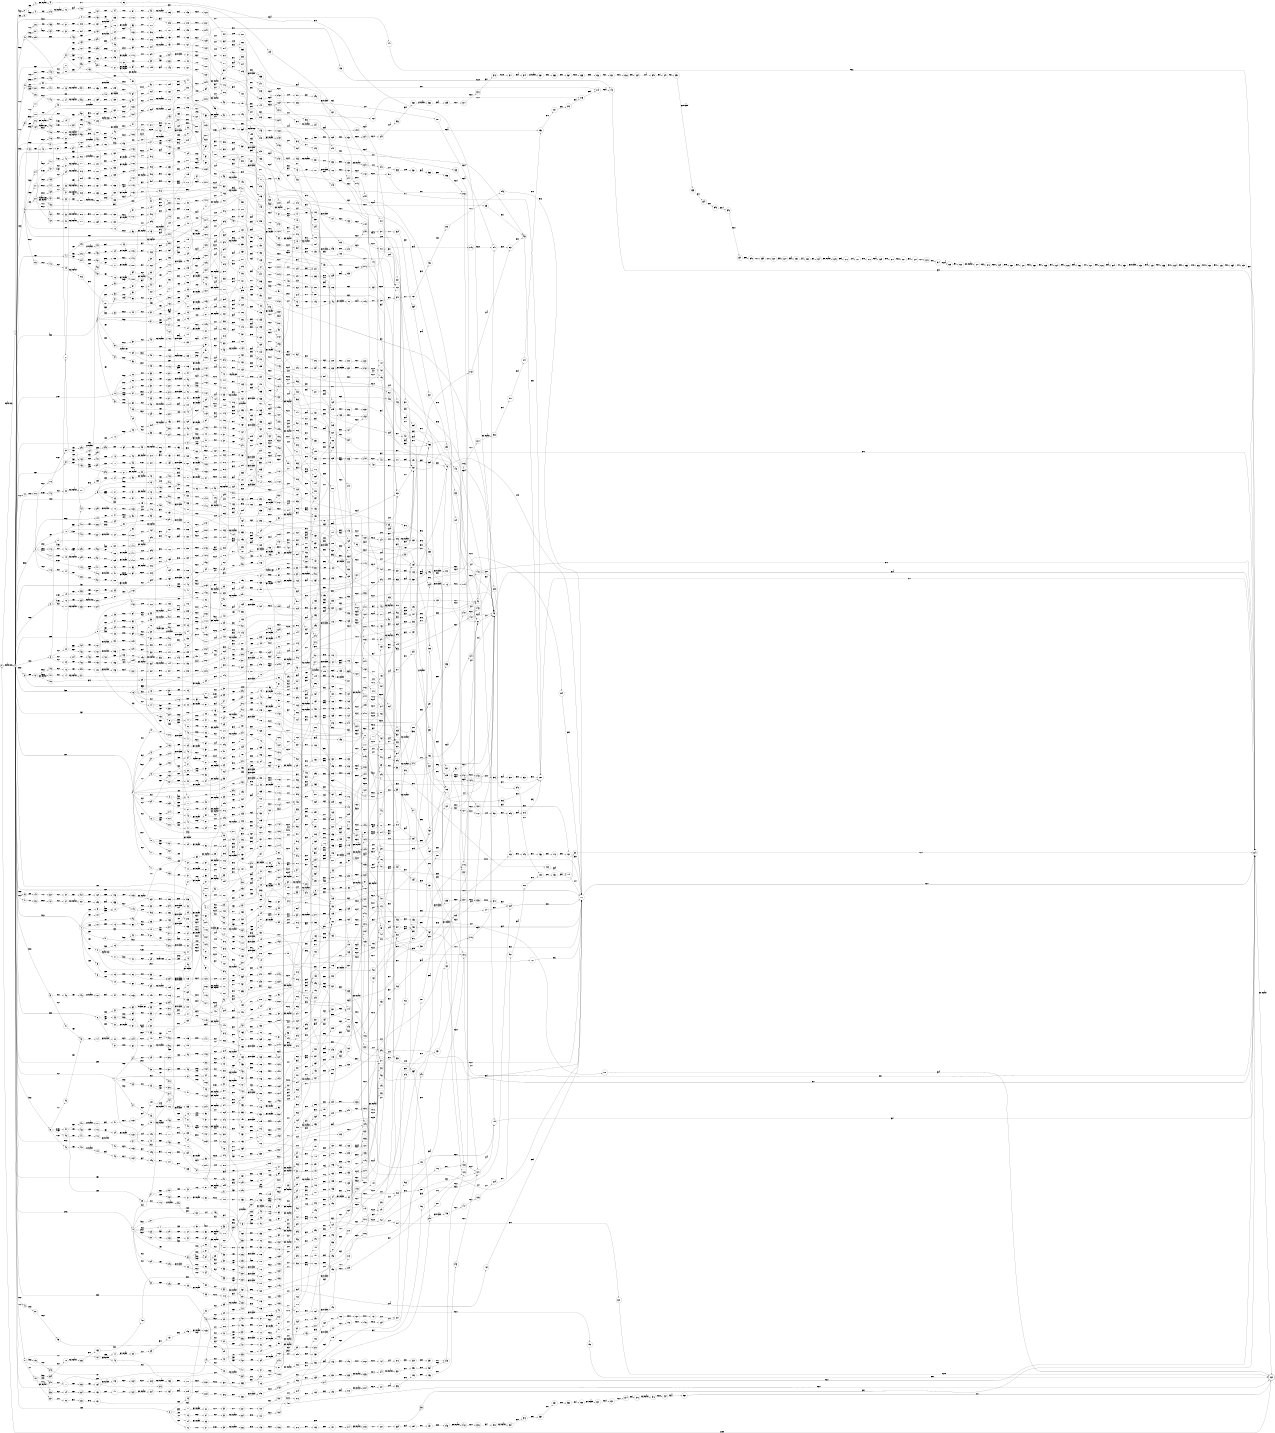 digraph FST {
rankdir = LR;
size = "8.5,11";
label = "";
center = 1;
orientation = Portrait;
ranksep = "0.4";
nodesep = "0.25";
0 [label = "0", shape = circle, style = bold, fontsize = 14]
	0 -> 3 [label = "(espacio):eps", fontsize = 14];
	0 -> 1 [label = "(espacio):eps", fontsize = 14];
1 [label = "1", shape = circle, style = solid, fontsize = 14]
	1 -> 2 [label = "a:eps", fontsize = 14];
2 [label = "2", shape = circle, style = solid, fontsize = 14]
	2 -> 4 [label = ".:eps", fontsize = 14];
3 [label = "3", shape = circle, style = solid, fontsize = 14]
	3 -> 48 [label = "X:eps", fontsize = 14];
	3 -> 47 [label = "W:eps", fontsize = 14];
	3 -> 46 [label = "V:eps", fontsize = 14];
	3 -> 45 [label = "R:eps", fontsize = 14];
	3 -> 44 [label = "Q:eps", fontsize = 14];
	3 -> 43 [label = "S:eps", fontsize = 14];
	3 -> 42 [label = "T:eps", fontsize = 14];
	3 -> 41 [label = "L:eps", fontsize = 14];
	3 -> 40 [label = "O:eps", fontsize = 14];
	3 -> 39 [label = "K:eps", fontsize = 14];
	3 -> 38 [label = "k:eps", fontsize = 14];
	3 -> 37 [label = "H:eps", fontsize = 14];
	3 -> 36 [label = "G:eps", fontsize = 14];
	3 -> 35 [label = "M:eps", fontsize = 14];
	3 -> 34 [label = "U:eps", fontsize = 14];
	3 -> 33 [label = "E:eps", fontsize = 14];
	3 -> 32 [label = "N:eps", fontsize = 14];
	3 -> 31 [label = "D:eps", fontsize = 14];
	3 -> 30 [label = "I:eps", fontsize = 14];
	3 -> 29 [label = "h:eps", fontsize = 14];
	3 -> 28 [label = "F:eps", fontsize = 14];
	3 -> 27 [label = "P:eps", fontsize = 14];
	3 -> 26 [label = "B:eps", fontsize = 14];
	3 -> 25 [label = "u:eps", fontsize = 14];
	3 -> 24 [label = "l:eps", fontsize = 14];
	3 -> 23 [label = "q:eps", fontsize = 14];
	3 -> 22 [label = "i:eps", fontsize = 14];
	3 -> 21 [label = "J:eps", fontsize = 14];
	3 -> 20 [label = "C:eps", fontsize = 14];
	3 -> 19 [label = "g:eps", fontsize = 14];
	3 -> 18 [label = "A:eps", fontsize = 14];
	3 -> 17 [label = "s:eps", fontsize = 14];
	3 -> 16 [label = "o:eps", fontsize = 14];
	3 -> 15 [label = "f:eps", fontsize = 14];
	3 -> 14 [label = "n:eps", fontsize = 14];
	3 -> 13 [label = "m:eps", fontsize = 14];
	3 -> 12 [label = "d:eps", fontsize = 14];
	3 -> 11 [label = "t:eps", fontsize = 14];
	3 -> 10 [label = "p:eps", fontsize = 14];
	3 -> 9 [label = "c:eps", fontsize = 14];
	3 -> 8 [label = "v:eps", fontsize = 14];
	3 -> 7 [label = "e:eps", fontsize = 14];
	3 -> 6 [label = "(:eps", fontsize = 14];
	3 -> 5 [label = "a:eps", fontsize = 14];
4 [label = "4", shape = circle, style = solid, fontsize = 14]
	4 -> 49 [label = "eps:(espacio)", fontsize = 14];
5 [label = "5", shape = circle, style = solid, fontsize = 14]
	5 -> 58 [label = "f:eps", fontsize = 14];
	5 -> 57 [label = "d:eps", fontsize = 14];
	5 -> 56 [label = "t:eps", fontsize = 14];
	5 -> 55 [label = "p:eps", fontsize = 14];
	5 -> 54 [label = "c:eps", fontsize = 14];
	5 -> 53 [label = "/:eps", fontsize = 14];
	5 -> 52 [label = "r:eps", fontsize = 14];
	5 -> 51 [label = "b:eps", fontsize = 14];
	5 -> 50 [label = ".:eps", fontsize = 14];
6 [label = "6", shape = circle, style = solid, fontsize = 14]
	6 -> 59 [label = "a:eps", fontsize = 14];
7 [label = "7", shape = circle, style = solid, fontsize = 14]
	7 -> 64 [label = "s:eps", fontsize = 14];
	7 -> 63 [label = "n:eps", fontsize = 14];
	7 -> 62 [label = "j:eps", fontsize = 14];
	7 -> 61 [label = "d:eps", fontsize = 14];
	7 -> 60 [label = "t:eps", fontsize = 14];
8 [label = "8", shape = circle, style = solid, fontsize = 14]
	8 -> 68 [label = "o:eps", fontsize = 14];
	8 -> 67 [label = "d:eps", fontsize = 14];
	8 -> 66 [label = "t:eps", fontsize = 14];
	8 -> 65 [label = ".:eps", fontsize = 14];
9 [label = "9", shape = circle, style = solid, fontsize = 14]
	9 -> 80 [label = "h:eps", fontsize = 14];
	9 -> 79 [label = "l:eps", fontsize = 14];
	9 -> 78 [label = "i:eps", fontsize = 14];
	9 -> 77 [label = "g:eps", fontsize = 14];
	9 -> 76 [label = "o:eps", fontsize = 14];
	9 -> 75 [label = "f:eps", fontsize = 14];
	9 -> 74 [label = "j:eps", fontsize = 14];
	9 -> 73 [label = "t:eps", fontsize = 14];
	9 -> 72 [label = "/:eps", fontsize = 14];
	9 -> 71 [label = "r:eps", fontsize = 14];
	9 -> 70 [label = ".:eps", fontsize = 14];
	9 -> 69 [label = "a:eps", fontsize = 14];
10 [label = "10", shape = circle, style = solid, fontsize = 14]
	10 -> 89 [label = "l:eps", fontsize = 14];
	10 -> 88 [label = "o:eps", fontsize = 14];
	10 -> 87 [label = "d:eps", fontsize = 14];
	10 -> 86 [label = "t:eps", fontsize = 14];
	10 -> 85 [label = "p:eps", fontsize = 14];
	10 -> 84 [label = "c:eps", fontsize = 14];
	10 -> 83 [label = "r:eps", fontsize = 14];
	10 -> 82 [label = "b:eps", fontsize = 14];
	10 -> 81 [label = ".:eps", fontsize = 14];
11 [label = "11", shape = circle, style = solid, fontsize = 14]
	11 -> 93 [label = "t:eps", fontsize = 14];
	11 -> 92 [label = "e:eps", fontsize = 14];
	11 -> 91 [label = "r:eps", fontsize = 14];
	11 -> 90 [label = ".:eps", fontsize = 14];
12 [label = "12", shape = circle, style = solid, fontsize = 14]
	12 -> 102 [label = "u:eps", fontsize = 14];
	12 -> 101 [label = "i:eps", fontsize = 14];
	12 -> 100 [label = "o:eps", fontsize = 14];
	12 -> 99 [label = "n:eps", fontsize = 14];
	12 -> 98 [label = "p:eps", fontsize = 14];
	12 -> 97 [label = "c:eps", fontsize = 14];
	12 -> 96 [label = "/:eps", fontsize = 14];
	12 -> 95 [label = "e:eps", fontsize = 14];
	12 -> 94 [label = ".:eps", fontsize = 14];
13 [label = "13", shape = circle, style = solid, fontsize = 14]
	13 -> 107 [label = "3:eps", fontsize = 14];
	13 -> 106 [label = "s:eps", fontsize = 14];
	13 -> 105 [label = "t:eps", fontsize = 14];
	13 -> 104 [label = "/:eps", fontsize = 14];
	13 -> 103 [label = ".:eps", fontsize = 14];
14 [label = "14", shape = circle, style = solid, fontsize = 14]
	14 -> 110 [label = "t:eps", fontsize = 14];
	14 -> 109 [label = "r:eps", fontsize = 14];
	14 -> 108 [label = ".:eps", fontsize = 14];
15 [label = "15", shape = circle, style = solid, fontsize = 14]
	15 -> 116 [label = "l:eps", fontsize = 14];
	15 -> 115 [label = "i:eps", fontsize = 14];
	15 -> 114 [label = "o:eps", fontsize = 14];
	15 -> 113 [label = "r:eps", fontsize = 14];
	15 -> 112 [label = ".:eps", fontsize = 14];
	15 -> 111 [label = "a:eps", fontsize = 14];
16 [label = "16", shape = circle, style = solid, fontsize = 14]
	16 -> 119 [label = "p:eps", fontsize = 14];
	16 -> 118 [label = "b:eps", fontsize = 14];
	16 -> 117 [label = ".:eps", fontsize = 14];
17 [label = "17", shape = circle, style = solid, fontsize = 14]
	17 -> 123 [label = "u:eps", fontsize = 14];
	17 -> 122 [label = "/:eps", fontsize = 14];
	17 -> 121 [label = "e:eps", fontsize = 14];
	17 -> 120 [label = ".:eps", fontsize = 14];
18 [label = "18", shape = circle, style = solid, fontsize = 14]
	18 -> 129 [label = "u:eps", fontsize = 14];
	18 -> 128 [label = "g:eps", fontsize = 14];
	18 -> 127 [label = "s:eps", fontsize = 14];
	18 -> 126 [label = "n:eps", fontsize = 14];
	18 -> 125 [label = "v:eps", fontsize = 14];
	18 -> 124 [label = "r:eps", fontsize = 14];
19 [label = "19", shape = circle, style = solid, fontsize = 14]
	19 -> 132 [label = "e:eps", fontsize = 14];
	19 -> 131 [label = "r:eps", fontsize = 14];
	19 -> 130 [label = ".:eps", fontsize = 14];
20 [label = "20", shape = circle, style = solid, fontsize = 14]
	20 -> 139 [label = "i:eps", fontsize = 14];
	20 -> 138 [label = "A:eps", fontsize = 14];
	20 -> 137 [label = "o:eps", fontsize = 14];
	20 -> 136 [label = "f:eps", fontsize = 14];
	20 -> 135 [label = "t:eps", fontsize = 14];
	20 -> 134 [label = ".:eps", fontsize = 14];
	20 -> 133 [label = "a:eps", fontsize = 14];
21 [label = "21", shape = circle, style = solid, fontsize = 14]
	21 -> 142 [label = "h:eps", fontsize = 14];
	21 -> 141 [label = "o:eps", fontsize = 14];
	21 -> 140 [label = ".:eps", fontsize = 14];
22 [label = "22", shape = circle, style = solid, fontsize = 14]
	22 -> 145 [label = "z:eps", fontsize = 14];
	22 -> 144 [label = "n:eps", fontsize = 14];
	22 -> 143 [label = "b:eps", fontsize = 14];
23 [label = "23", shape = circle, style = solid, fontsize = 14]
	23 -> 146 [label = ".:eps", fontsize = 14];
24 [label = "24", shape = circle, style = solid, fontsize = 14]
	24 -> 148 [label = "i:eps", fontsize = 14];
	24 -> 147 [label = "m:eps", fontsize = 14];
25 [label = "25", shape = circle, style = solid, fontsize = 14]
	25 -> 149 [label = ".:eps", fontsize = 14];
26 [label = "26", shape = circle, style = solid, fontsize = 14]
	26 -> 153 [label = "i:eps", fontsize = 14];
	26 -> 152 [label = "s:eps", fontsize = 14];
	26 -> 151 [label = "c:eps", fontsize = 14];
	26 -> 150 [label = "/:eps", fontsize = 14];
27 [label = "27", shape = circle, style = solid, fontsize = 14]
	27 -> 156 [label = "o:eps", fontsize = 14];
	27 -> 155 [label = "t:eps", fontsize = 14];
	27 -> 154 [label = ".:eps", fontsize = 14];
28 [label = "28", shape = circle, style = solid, fontsize = 14]
	28 -> 161 [label = "F:eps", fontsize = 14];
	28 -> 160 [label = "i:eps", fontsize = 14];
	28 -> 159 [label = "r:eps", fontsize = 14];
	28 -> 158 [label = ".:eps", fontsize = 14];
	28 -> 157 [label = "a:eps", fontsize = 14];
29 [label = "29", shape = circle, style = solid, fontsize = 14]
	29 -> 163 [label = "s:eps", fontsize = 14];
	29 -> 162 [label = "n:eps", fontsize = 14];
30 [label = "30", shape = circle, style = solid, fontsize = 14]
	30 -> 166 [label = "l:eps", fontsize = 14];
	30 -> 165 [label = "n:eps", fontsize = 14];
	30 -> 164 [label = "m:eps", fontsize = 14];
31 [label = "31", shape = circle, style = solid, fontsize = 14]
	31 -> 168 [label = "r:eps", fontsize = 14];
	31 -> 167 [label = ".:eps", fontsize = 14];
32 [label = "32", shape = circle, style = solid, fontsize = 14]
	32 -> 171 [label = "O:eps", fontsize = 14];
	32 -> 170 [label = "E:eps", fontsize = 14];
	32 -> 169 [label = ".:eps", fontsize = 14];
33 [label = "33", shape = circle, style = solid, fontsize = 14]
	33 -> 179 [label = "E:eps", fontsize = 14];
	33 -> 178 [label = "N:eps", fontsize = 14];
	33 -> 177 [label = "P:eps", fontsize = 14];
	33 -> 176 [label = "x:eps", fontsize = 14];
	33 -> 175 [label = "m:eps", fontsize = 14];
	33 -> 174 [label = "c:eps", fontsize = 14];
	33 -> 173 [label = "v:eps", fontsize = 14];
	33 -> 172 [label = ".:eps", fontsize = 14];
34 [label = "34", shape = circle, style = solid, fontsize = 14]
	34 -> 181 [label = "d:eps", fontsize = 14];
	34 -> 180 [label = ".:eps", fontsize = 14];
35 [label = "35", shape = circle, style = solid, fontsize = 14]
	35 -> 187 [label = "s:eps", fontsize = 14];
	35 -> 186 [label = "o:eps", fontsize = 14];
	35 -> 185 [label = "t:eps", fontsize = 14];
	35 -> 184 [label = "c:eps", fontsize = 14];
	35 -> 183 [label = "e:eps", fontsize = 14];
	35 -> 182 [label = "a:eps", fontsize = 14];
36 [label = "36", shape = circle, style = solid, fontsize = 14]
	36 -> 190 [label = "o:eps", fontsize = 14];
	36 -> 189 [label = "e:eps", fontsize = 14];
	36 -> 188 [label = "r:eps", fontsize = 14];
37 [label = "37", shape = circle, style = solid, fontsize = 14]
	37 -> 192 [label = "i:eps", fontsize = 14];
	37 -> 191 [label = ".:eps", fontsize = 14];
38 [label = "38", shape = circle, style = solid, fontsize = 14]
	38 -> 196 [label = "w:eps", fontsize = 14];
	38 -> 195 [label = "h:eps", fontsize = 14];
	38 -> 194 [label = "m:eps", fontsize = 14];
	38 -> 193 [label = ".:eps", fontsize = 14];
39 [label = "39", shape = circle, style = solid, fontsize = 14]
	39 -> 198 [label = "c:eps", fontsize = 14];
	39 -> 197 [label = ".:eps", fontsize = 14];
40 [label = "40", shape = circle, style = solid, fontsize = 14]
	40 -> 203 [label = "S:eps", fontsize = 14];
	40 -> 202 [label = "N:eps", fontsize = 14];
	40 -> 201 [label = "p:eps", fontsize = 14];
	40 -> 200 [label = "r:eps", fontsize = 14];
	40 -> 199 [label = ".:eps", fontsize = 14];
41 [label = "41", shape = circle, style = solid, fontsize = 14]
	41 -> 206 [label = "i:eps", fontsize = 14];
	41 -> 205 [label = "/:eps", fontsize = 14];
	41 -> 204 [label = ".:eps", fontsize = 14];
42 [label = "42", shape = circle, style = solid, fontsize = 14]
	42 -> 209 [label = "t:eps", fontsize = 14];
	42 -> 208 [label = "e:eps", fontsize = 14];
	42 -> 207 [label = "r:eps", fontsize = 14];
	42 -> 90 [label = ".:eps", fontsize = 14];
43 [label = "43", shape = circle, style = solid, fontsize = 14]
	43 -> 217 [label = "S:eps", fontsize = 14];
	43 -> 216 [label = "O:eps", fontsize = 14];
	43 -> 215 [label = "m:eps", fontsize = 14];
	43 -> 214 [label = "d:eps", fontsize = 14];
	43 -> 213 [label = "t:eps", fontsize = 14];
	43 -> 212 [label = "/:eps", fontsize = 14];
	43 -> 211 [label = "r:eps", fontsize = 14];
	43 -> 210 [label = ".:eps", fontsize = 14];
44 [label = "44", shape = circle, style = solid, fontsize = 14]
	44 -> 218 [label = "u:eps", fontsize = 14];
45 [label = "45", shape = circle, style = solid, fontsize = 14]
	45 -> 222 [label = "d:eps", fontsize = 14];
	45 -> 221 [label = "e:eps", fontsize = 14];
	45 -> 220 [label = ".:eps", fontsize = 14];
	45 -> 219 [label = "a:eps", fontsize = 14];
46 [label = "46", shape = circle, style = solid, fontsize = 14]
	46 -> 225 [label = "o:eps", fontsize = 14];
	46 -> 181 [label = "d:eps", fontsize = 14];
	46 -> 224 [label = "e:eps", fontsize = 14];
	46 -> 223 [label = ".:eps", fontsize = 14];
47 [label = "47", shape = circle, style = solid, fontsize = 14]
	47 -> 226 [label = ".:eps", fontsize = 14];
48 [label = "48", shape = circle, style = solid, fontsize = 14]
	48 -> 227 [label = "t:eps", fontsize = 14];
49 [label = "49", shape = circle, style = solid, fontsize = 14]
	49 -> 228 [label = "eps:r", fontsize = 14];
50 [label = "50", shape = circle, style = solid, fontsize = 14]
	50 -> 231 [label = "C:eps", fontsize = 14];
	50 -> 230 [label = "m:eps", fontsize = 14];
	50 -> 229 [label = "(espacio):eps", fontsize = 14];
51 [label = "51", shape = circle, style = solid, fontsize = 14]
	51 -> 232 [label = "r:eps", fontsize = 14];
52 [label = "52", shape = circle, style = solid, fontsize = 14]
	52 -> 234 [label = "z:eps", fontsize = 14];
	52 -> 233 [label = "t:eps", fontsize = 14];
53 [label = "53", shape = circle, style = solid, fontsize = 14]
	53 -> 235 [label = "c:eps", fontsize = 14];
54 [label = "54", shape = circle, style = solid, fontsize = 14]
	54 -> 236 [label = "e:eps", fontsize = 14];
55 [label = "55", shape = circle, style = solid, fontsize = 14]
	55 -> 238 [label = "r:eps", fontsize = 14];
	55 -> 237 [label = ".:eps", fontsize = 14];
56 [label = "56", shape = circle, style = solid, fontsize = 14]
	56 -> 239 [label = "t:eps", fontsize = 14];
57 [label = "57", shape = circle, style = solid, fontsize = 14]
	57 -> 241 [label = "m:eps", fontsize = 14];
	57 -> 240 [label = "j:eps", fontsize = 14];
58 [label = "58", shape = circle, style = solid, fontsize = 14]
	58 -> 242 [label = "m:eps", fontsize = 14];
59 [label = "59", shape = circle, style = solid, fontsize = 14]
	59 -> 243 [label = "):eps", fontsize = 14];
60 [label = "60", shape = circle, style = solid, fontsize = 14]
	60 -> 245 [label = "i:eps", fontsize = 14];
	60 -> 244 [label = "c:eps", fontsize = 14];
61 [label = "61", shape = circle, style = solid, fontsize = 14]
	61 -> 246 [label = ".:eps", fontsize = 14];
62 [label = "62", shape = circle, style = solid, fontsize = 14]
	62 -> 247 [label = ".:eps", fontsize = 14];
63 [label = "63", shape = circle, style = solid, fontsize = 14]
	63 -> 248 [label = "t:eps", fontsize = 14];
64 [label = "64", shape = circle, style = solid, fontsize = 14]
	64 -> 251 [label = "q:eps", fontsize = 14];
	64 -> 250 [label = "p:eps", fontsize = 14];
	64 -> 249 [label = "c:eps", fontsize = 14];
65 [label = "65", shape = circle, style = solid, fontsize = 14]
	65 -> 253 [label = "g:eps", fontsize = 14];
	65 -> 252 [label = "eps:(espacio)", fontsize = 14];
66 [label = "66", shape = circle, style = solid, fontsize = 14]
	66 -> 254 [label = "a:eps", fontsize = 14];
67 [label = "67", shape = circle, style = solid, fontsize = 14]
	67 -> 256 [label = "o:eps", fontsize = 14];
	67 -> 255 [label = "a:eps", fontsize = 14];
68 [label = "68", shape = circle, style = solid, fontsize = 14]
	68 -> 257 [label = "l:eps", fontsize = 14];
69 [label = "69", shape = circle, style = solid, fontsize = 14]
	69 -> 259 [label = "s:eps", fontsize = 14];
	69 -> 258 [label = "p:eps", fontsize = 14];
70 [label = "70", shape = circle, style = solid, fontsize = 14]
	70 -> 262 [label = "f:eps", fontsize = 14];
	70 -> 261 [label = "c:eps", fontsize = 14];
	70 -> 260 [label = "eps:(espacio)", fontsize = 14];
71 [label = "71", shape = circle, style = solid, fontsize = 14]
	71 -> 263 [label = "o:eps", fontsize = 14];
72 [label = "72", shape = circle, style = solid, fontsize = 14]
	72 -> 265 [label = "u:eps", fontsize = 14];
	72 -> 264 [label = "c:eps", fontsize = 14];
73 [label = "73", shape = circle, style = solid, fontsize = 14]
	73 -> 268 [label = "s:eps", fontsize = 14];
	73 -> 267 [label = "v:eps", fontsize = 14];
	73 -> 266 [label = "a:eps", fontsize = 14];
74 [label = "74", shape = circle, style = solid, fontsize = 14]
	74 -> 270 [label = "e:eps", fontsize = 14];
	74 -> 269 [label = "a:eps", fontsize = 14];
75 [label = "75", shape = circle, style = solid, fontsize = 14]
	75 -> 136 [label = "r:eps", fontsize = 14];
76 [label = "76", shape = circle, style = solid, fontsize = 14]
	76 -> 274 [label = "l:eps", fontsize = 14];
	76 -> 273 [label = "n:eps", fontsize = 14];
	76 -> 272 [label = "m:eps", fontsize = 14];
	76 -> 271 [label = "d:eps", fontsize = 14];
77 [label = "77", shape = circle, style = solid, fontsize = 14]
	77 -> 275 [label = "o:eps", fontsize = 14];
78 [label = "78", shape = circle, style = solid, fontsize = 14]
	78 -> 277 [label = "t:eps", fontsize = 14];
	78 -> 276 [label = "a:eps", fontsize = 14];
79 [label = "79", shape = circle, style = solid, fontsize = 14]
	79 -> 278 [label = ".:eps", fontsize = 14];
80 [label = "80", shape = circle, style = solid, fontsize = 14]
	80 -> 279 [label = "/:eps", fontsize = 14];
81 [label = "81", shape = circle, style = solid, fontsize = 14]
	81 -> 282 [label = "m:eps", fontsize = 14];
	81 -> 281 [label = "e:eps", fontsize = 14];
	81 -> 280 [label = "a:eps", fontsize = 14];
82 [label = "82", shape = circle, style = solid, fontsize = 14]
	82 -> 283 [label = "r:eps", fontsize = 14];
83 [label = "83", shape = circle, style = solid, fontsize = 14]
	83 -> 289 [label = "l:eps", fontsize = 14];
	83 -> 288 [label = "i:eps", fontsize = 14];
	83 -> 287 [label = "o:eps", fontsize = 14];
	83 -> 286 [label = "e:eps", fontsize = 14];
	83 -> 285 [label = "r:eps", fontsize = 14];
	83 -> 284 [label = "a:eps", fontsize = 14];
84 [label = "84", shape = circle, style = solid, fontsize = 14]
	84 -> 290 [label = "i:eps", fontsize = 14];
85 [label = "85", shape = circle, style = solid, fontsize = 14]
	85 -> 291 [label = "d:eps", fontsize = 14];
	85 -> 284 [label = "a:eps", fontsize = 14];
86 [label = "86", shape = circle, style = solid, fontsize = 14]
	86 -> 293 [label = "e:eps", fontsize = 14];
	86 -> 292 [label = "a:eps", fontsize = 14];
87 [label = "87", shape = circle, style = solid, fontsize = 14]
	87 -> 294 [label = "o:eps", fontsize = 14];
88 [label = "88", shape = circle, style = solid, fontsize = 14]
	88 -> 295 [label = "p:eps", fontsize = 14];
89 [label = "89", shape = circle, style = solid, fontsize = 14]
	89 -> 296 [label = ".:eps", fontsize = 14];
90 [label = "90", shape = circle, style = solid, fontsize = 14]
	90 -> 297 [label = "eps:(espacio)", fontsize = 14];
91 [label = "91", shape = circle, style = solid, fontsize = 14]
	91 -> 298 [label = "a:eps", fontsize = 14];
92 [label = "92", shape = circle, style = solid, fontsize = 14]
	92 -> 299 [label = "l:eps", fontsize = 14];
93 [label = "93", shape = circle, style = solid, fontsize = 14]
	93 -> 300 [label = ".:eps", fontsize = 14];
94 [label = "94", shape = circle, style = solid, fontsize = 14]
	94 -> 304 [label = "C:eps", fontsize = 14];
	94 -> 303 [label = "f:eps", fontsize = 14];
	94 -> 302 [label = "eps:(espacio)", fontsize = 14];
	94 -> 301 [label = "(espacio):eps", fontsize = 14];
95 [label = "95", shape = circle, style = solid, fontsize = 14]
	95 -> 305 [label = "s:eps", fontsize = 14];
96 [label = "96", shape = circle, style = solid, fontsize = 14]
	96 -> 307 [label = "f:eps", fontsize = 14];
	96 -> 306 [label = "v:eps", fontsize = 14];
97 [label = "97", shape = circle, style = solid, fontsize = 14]
	97 -> 308 [label = "h:eps", fontsize = 14];
98 [label = "98", shape = circle, style = solid, fontsize = 14]
	98 -> 309 [label = "t:eps", fontsize = 14];
99 [label = "99", shape = circle, style = solid, fontsize = 14]
	99 -> 310 [label = "a:eps", fontsize = 14];
100 [label = "100", shape = circle, style = solid, fontsize = 14]
	100 -> 310 [label = "c:eps", fontsize = 14];
101 [label = "101", shape = circle, style = solid, fontsize = 14]
	101 -> 312 [label = "c:eps", fontsize = 14];
	101 -> 311 [label = "b:eps", fontsize = 14];
102 [label = "102", shape = circle, style = solid, fontsize = 14]
	102 -> 313 [label = "p:eps", fontsize = 14];
103 [label = "103", shape = circle, style = solid, fontsize = 14]
	103 -> 314 [label = "n:eps", fontsize = 14];
104 [label = "104", shape = circle, style = solid, fontsize = 14]
	104 -> 315 [label = "eps:(espacio)", fontsize = 14];
105 [label = "105", shape = circle, style = solid, fontsize = 14]
	105 -> 316 [label = "s:eps", fontsize = 14];
106 [label = "106", shape = circle, style = solid, fontsize = 14]
	106 -> 317 [label = "n:eps", fontsize = 14];
107 [label = "107", shape = circle, style = solid, fontsize = 14]
	107 -> 318 [label = "eps:(espacio)", fontsize = 14];
108 [label = "108", shape = circle, style = solid, fontsize = 14]
	108 -> 319 [label = "eps:(espacio)", fontsize = 14];
109 [label = "109", shape = circle, style = solid, fontsize = 14]
	109 -> 321 [label = "o:eps", fontsize = 14];
	109 -> 320 [label = "a:eps", fontsize = 14];
110 [label = "110", shape = circle, style = solid, fontsize = 14]
	110 -> 109 [label = "r:eps", fontsize = 14];
111 [label = "111", shape = circle, style = solid, fontsize = 14]
	111 -> 324 [label = "s:eps", fontsize = 14];
	111 -> 323 [label = "m:eps", fontsize = 14];
	111 -> 322 [label = "r:eps", fontsize = 14];
112 [label = "112", shape = circle, style = solid, fontsize = 14]
	112 -> 325 [label = "c:eps", fontsize = 14];
113 [label = "113", shape = circle, style = solid, fontsize = 14]
	113 -> 327 [label = ".:eps", fontsize = 14];
	113 -> 326 [label = "a:eps", fontsize = 14];
114 [label = "114", shape = circle, style = solid, fontsize = 14]
	114 -> 330 [label = "l:eps", fontsize = 14];
	114 -> 329 [label = "r:eps", fontsize = 14];
	114 -> 328 [label = ".:eps", fontsize = 14];
115 [label = "115", shape = circle, style = solid, fontsize = 14]
	115 -> 331 [label = "g:eps", fontsize = 14];
116 [label = "116", shape = circle, style = solid, fontsize = 14]
	116 -> 332 [label = "i:eps", fontsize = 14];
117 [label = "117", shape = circle, style = solid, fontsize = 14]
	117 -> 333 [label = "eps:(espacio)", fontsize = 14];
118 [label = "118", shape = circle, style = solid, fontsize = 14]
	118 -> 334 [label = ".:eps", fontsize = 14];
119 [label = "119", shape = circle, style = solid, fontsize = 14]
	119 -> 336 [label = "u:eps", fontsize = 14];
	119 -> 335 [label = ".:eps", fontsize = 14];
120 [label = "120", shape = circle, style = solid, fontsize = 14]
	120 -> 340 [label = "s:eps", fontsize = 14];
	120 -> 339 [label = "f:eps", fontsize = 14];
	120 -> 338 [label = "e:eps", fontsize = 14];
	120 -> 337 [label = "eps:(espacio)", fontsize = 14];
121 [label = "121", shape = circle, style = solid, fontsize = 14]
	121 -> 342 [label = "g:eps", fontsize = 14];
	121 -> 341 [label = "c:eps", fontsize = 14];
122 [label = "122", shape = circle, style = solid, fontsize = 14]
	122 -> 344 [label = "r:eps", fontsize = 14];
	122 -> 343 [label = "eps:(espacio)", fontsize = 14];
123 [label = "123", shape = circle, style = solid, fontsize = 14]
	123 -> 345 [label = "s:eps", fontsize = 14];
124 [label = "124", shape = circle, style = solid, fontsize = 14]
	124 -> 347 [label = "q:eps", fontsize = 14];
	124 -> 346 [label = "i:eps", fontsize = 14];
125 [label = "125", shape = circle, style = solid, fontsize = 14]
	125 -> 349 [label = "d:eps", fontsize = 14];
	125 -> 348 [label = ".:eps", fontsize = 14];
126 [label = "126", shape = circle, style = solid, fontsize = 14]
	126 -> 350 [label = "a:eps", fontsize = 14];
127 [label = "127", shape = circle, style = solid, fontsize = 14]
	127 -> 351 [label = "t:eps", fontsize = 14];
128 [label = "128", shape = circle, style = solid, fontsize = 14]
	128 -> 352 [label = "r:eps", fontsize = 14];
129 [label = "129", shape = circle, style = solid, fontsize = 14]
	129 -> 353 [label = "t:eps", fontsize = 14];
130 [label = "130", shape = circle, style = solid, fontsize = 14]
	130 -> 354 [label = "eps:(espacio)", fontsize = 14];
131 [label = "131", shape = circle, style = solid, fontsize = 14]
	131 -> 357 [label = "s:eps", fontsize = 14];
	131 -> 356 [label = ".:eps", fontsize = 14];
	131 -> 355 [label = "a:eps", fontsize = 14];
132 [label = "132", shape = circle, style = solid, fontsize = 14]
	132 -> 358 [label = "':eps", fontsize = 14];
133 [label = "133", shape = circle, style = solid, fontsize = 14]
	133 -> 359 [label = "p:eps", fontsize = 14];
134 [label = "134", shape = circle, style = solid, fontsize = 14]
	134 -> 363 [label = "I:eps", fontsize = 14];
	134 -> 362 [label = "P:eps", fontsize = 14];
	134 -> 361 [label = "eps:(espacio)", fontsize = 14];
	134 -> 360 [label = "(espacio):eps", fontsize = 14];
135 [label = "135", shape = circle, style = solid, fontsize = 14]
	135 -> 364 [label = "e:eps", fontsize = 14];
136 [label = "136", shape = circle, style = solid, fontsize = 14]
	136 -> 365 [label = ".:eps", fontsize = 14];
137 [label = "137", shape = circle, style = solid, fontsize = 14]
	137 -> 366 [label = "m:eps", fontsize = 14];
138 [label = "138", shape = circle, style = solid, fontsize = 14]
	138 -> 367 [label = "P:eps", fontsize = 14];
139 [label = "139", shape = circle, style = solid, fontsize = 14]
	139 -> 368 [label = "r:eps", fontsize = 14];
140 [label = "140", shape = circle, style = solid, fontsize = 14]
	140 -> 369 [label = "C:eps", fontsize = 14];
141 [label = "141", shape = circle, style = solid, fontsize = 14]
	141 -> 370 [label = "y:eps", fontsize = 14];
142 [label = "142", shape = circle, style = solid, fontsize = 14]
	142 -> 371 [label = "s:eps", fontsize = 14];
143 [label = "143", shape = circle, style = solid, fontsize = 14]
	143 -> 373 [label = "d:eps", fontsize = 14];
	143 -> 372 [label = ".:eps", fontsize = 14];
144 [label = "144", shape = circle, style = solid, fontsize = 14]
	144 -> 375 [label = "g:eps", fontsize = 14];
	144 -> 374 [label = "t:eps", fontsize = 14];
145 [label = "145", shape = circle, style = solid, fontsize = 14]
	145 -> 376 [label = "q:eps", fontsize = 14];
146 [label = "146", shape = circle, style = solid, fontsize = 14]
	146 -> 377 [label = "e:eps", fontsize = 14];
147 [label = "147", shape = circle, style = solid, fontsize = 14]
	147 -> 378 [label = ".:eps", fontsize = 14];
148 [label = "148", shape = circle, style = solid, fontsize = 14]
	148 -> 379 [label = "c:eps", fontsize = 14];
149 [label = "149", shape = circle, style = solid, fontsize = 14]
	149 -> 380 [label = "t:eps", fontsize = 14];
150 [label = "150", shape = circle, style = solid, fontsize = 14]
	150 -> 381 [label = "eps:(espacio)", fontsize = 14];
151 [label = "151", shape = circle, style = solid, fontsize = 14]
	151 -> 382 [label = "o:eps", fontsize = 14];
152 [label = "152", shape = circle, style = solid, fontsize = 14]
	152 -> 383 [label = ".:eps", fontsize = 14];
153 [label = "153", shape = circle, style = solid, fontsize = 14]
	153 -> 385 [label = "o:eps", fontsize = 14];
	153 -> 384 [label = "b:eps", fontsize = 14];
154 [label = "154", shape = circle, style = solid, fontsize = 14]
	154 -> 387 [label = "S:eps", fontsize = 14];
	154 -> 387 [label = "D:eps", fontsize = 14];
	154 -> 280 [label = "A:eps", fontsize = 14];
	154 -> 386 [label = "eps:(espacio)", fontsize = 14];
155 [label = "155", shape = circle, style = solid, fontsize = 14]
	155 -> 388 [label = "e:eps", fontsize = 14];
156 [label = "156", shape = circle, style = solid, fontsize = 14]
	156 -> 389 [label = "l:eps", fontsize = 14];
157 [label = "157", shape = circle, style = solid, fontsize = 14]
	157 -> 390 [label = "c:eps", fontsize = 14];
158 [label = "158", shape = circle, style = solid, fontsize = 14]
	158 -> 325 [label = "C:eps", fontsize = 14];
159 [label = "159", shape = circle, style = solid, fontsize = 14]
	159 -> 391 [label = ".:eps", fontsize = 14];
160 [label = "160", shape = circle, style = solid, fontsize = 14]
	160 -> 392 [label = "l:eps", fontsize = 14];
161 [label = "161", shape = circle, style = solid, fontsize = 14]
	161 -> 393 [label = ".:eps", fontsize = 14];
162 [label = "162", shape = circle, style = solid, fontsize = 14]
	162 -> 394 [label = "o:eps", fontsize = 14];
163 [label = "163", shape = circle, style = solid, fontsize = 14]
	163 -> 395 [label = ".:eps", fontsize = 14];
164 [label = "164", shape = circle, style = solid, fontsize = 14]
	164 -> 396 [label = "p:eps", fontsize = 14];
165 [label = "165", shape = circle, style = solid, fontsize = 14]
	165 -> 398 [label = "g:eps", fontsize = 14];
	165 -> 397 [label = "f:eps", fontsize = 14];
166 [label = "166", shape = circle, style = solid, fontsize = 14]
	166 -> 400 [label = "m:eps", fontsize = 14];
	166 -> 399 [label = "t:eps", fontsize = 14];
167 [label = "167", shape = circle, style = solid, fontsize = 14]
	167 -> 403 [label = "N:eps", fontsize = 14];
	167 -> 402 [label = "eps:(espacio)", fontsize = 14];
	167 -> 401 [label = "a:eps", fontsize = 14];
168 [label = "168", shape = circle, style = solid, fontsize = 14]
	168 -> 405 [label = ".:eps", fontsize = 14];
	168 -> 404 [label = "a:eps", fontsize = 14];
169 [label = "169", shape = circle, style = solid, fontsize = 14]
	169 -> 408 [label = "B:eps", fontsize = 14];
	169 -> 407 [label = "eps:(espacio)", fontsize = 14];
	169 -> 406 [label = "(espacio):eps", fontsize = 14];
170 [label = "170", shape = circle, style = solid, fontsize = 14]
	170 -> 409 [label = ".:eps", fontsize = 14];
171 [label = "171", shape = circle, style = solid, fontsize = 14]
	171 -> 410 [label = ".:eps", fontsize = 14];
172 [label = "172", shape = circle, style = solid, fontsize = 14]
	172 -> 413 [label = "M:eps", fontsize = 14];
	172 -> 412 [label = "E:eps", fontsize = 14];
	172 -> 411 [label = "eps:(espacio)", fontsize = 14];
173 [label = "173", shape = circle, style = solid, fontsize = 14]
	173 -> 414 [label = "a:eps", fontsize = 14];
174 [label = "174", shape = circle, style = solid, fontsize = 14]
	174 -> 415 [label = "o:eps", fontsize = 14];
175 [label = "175", shape = circle, style = solid, fontsize = 14]
	175 -> 417 [label = "m:eps", fontsize = 14];
	175 -> 416 [label = ".:eps", fontsize = 14];
176 [label = "176", shape = circle, style = solid, fontsize = 14]
	176 -> 418 [label = "c:eps", fontsize = 14];
177 [label = "177", shape = circle, style = solid, fontsize = 14]
	177 -> 419 [label = "M:eps", fontsize = 14];
178 [label = "178", shape = circle, style = solid, fontsize = 14]
	178 -> 420 [label = "E:eps", fontsize = 14];
179 [label = "179", shape = circle, style = solid, fontsize = 14]
	179 -> 422 [label = "U:eps", fontsize = 14];
	179 -> 421 [label = ".:eps", fontsize = 14];
180 [label = "180", shape = circle, style = solid, fontsize = 14]
	180 -> 423 [label = "eps:(espacio)", fontsize = 14];
181 [label = "181", shape = circle, style = solid, fontsize = 14]
	181 -> 424 [label = "s:eps", fontsize = 14];
	181 -> 180 [label = ".:eps", fontsize = 14];
182 [label = "182", shape = circle, style = solid, fontsize = 14]
	182 -> 426 [label = "t:eps", fontsize = 14];
	182 -> 425 [label = ".:eps", fontsize = 14];
183 [label = "183", shape = circle, style = solid, fontsize = 14]
	183 -> 427 [label = "t:eps", fontsize = 14];
184 [label = "184", shape = circle, style = solid, fontsize = 14]
	184 -> 428 [label = ".:eps", fontsize = 14];
185 [label = "185", shape = circle, style = solid, fontsize = 14]
	185 -> 429 [label = "r:eps", fontsize = 14];
186 [label = "186", shape = circle, style = solid, fontsize = 14]
	186 -> 430 [label = "n:eps", fontsize = 14];
187 [label = "187", shape = circle, style = solid, fontsize = 14]
	187 -> 431 [label = ".:eps", fontsize = 14];
188 [label = "188", shape = circle, style = solid, fontsize = 14]
	188 -> 355 [label = "a:eps", fontsize = 14];
189 [label = "189", shape = circle, style = solid, fontsize = 14]
	189 -> 432 [label = "o:eps", fontsize = 14];
190 [label = "190", shape = circle, style = solid, fontsize = 14]
	190 -> 433 [label = "b:eps", fontsize = 14];
191 [label = "191", shape = circle, style = solid, fontsize = 14]
	191 -> 435 [label = "P:eps", fontsize = 14];
	191 -> 434 [label = "eps:(espacio)", fontsize = 14];
192 [label = "192", shape = circle, style = solid, fontsize = 14]
	192 -> 436 [label = "s:eps", fontsize = 14];
193 [label = "193", shape = circle, style = solid, fontsize = 14]
	193 -> 437 [label = "o:eps", fontsize = 14];
194 [label = "194", shape = circle, style = solid, fontsize = 14]
	194 -> 440 [label = "2:eps", fontsize = 14];
	194 -> 439 [label = "s:eps", fontsize = 14];
	194 -> 438 [label = "/:eps", fontsize = 14];
195 [label = "195", shape = circle, style = solid, fontsize = 14]
	195 -> 441 [label = "z:eps", fontsize = 14];
196 [label = "196", shape = circle, style = solid, fontsize = 14]
	196 -> 442 [label = ".:eps", fontsize = 14];
197 [label = "197", shape = circle, style = solid, fontsize = 14]
	197 -> 437 [label = "O:eps", fontsize = 14];
198 [label = "198", shape = circle, style = solid, fontsize = 14]
	198 -> 443 [label = ".:eps", fontsize = 14];
199 [label = "199", shape = circle, style = solid, fontsize = 14]
	199 -> 444 [label = "eps:(espacio)", fontsize = 14];
200 [label = "200", shape = circle, style = solid, fontsize = 14]
	200 -> 445 [label = "t:eps", fontsize = 14];
201 [label = "201", shape = circle, style = solid, fontsize = 14]
	201 -> 446 [label = "t:eps", fontsize = 14];
202 [label = "202", shape = circle, style = solid, fontsize = 14]
	202 -> 447 [label = "O:eps", fontsize = 14];
203 [label = "203", shape = circle, style = solid, fontsize = 14]
	203 -> 448 [label = "O:eps", fontsize = 14];
204 [label = "204", shape = circle, style = solid, fontsize = 14]
	204 -> 451 [label = "E:eps", fontsize = 14];
	204 -> 450 [label = "C:eps", fontsize = 14];
	204 -> 449 [label = "eps:(espacio)", fontsize = 14];
205 [label = "205", shape = circle, style = solid, fontsize = 14]
	205 -> 452 [label = "eps:(espacio)", fontsize = 14];
206 [label = "206", shape = circle, style = solid, fontsize = 14]
	206 -> 453 [label = "t:eps", fontsize = 14];
207 [label = "207", shape = circle, style = solid, fontsize = 14]
	207 -> 454 [label = "a:eps", fontsize = 14];
208 [label = "208", shape = circle, style = solid, fontsize = 14]
	208 -> 455 [label = "l:eps", fontsize = 14];
209 [label = "209", shape = circle, style = solid, fontsize = 14]
	209 -> 456 [label = "e:eps", fontsize = 14];
210 [label = "210", shape = circle, style = solid, fontsize = 14]
	210 -> 463 [label = "S:eps", fontsize = 14];
	210 -> 462 [label = "L:eps", fontsize = 14];
	210 -> 461 [label = "M:eps", fontsize = 14];
	210 -> 460 [label = "E:eps", fontsize = 14];
	210 -> 459 [label = "A:eps", fontsize = 14];
	210 -> 458 [label = "eps:(espacio)", fontsize = 14];
	210 -> 457 [label = "(espacio):eps", fontsize = 14];
211 [label = "211", shape = circle, style = solid, fontsize = 14]
	211 -> 466 [label = "t:eps", fontsize = 14];
	211 -> 465 [label = ".:eps", fontsize = 14];
	211 -> 464 [label = "a:eps", fontsize = 14];
212 [label = "212", shape = circle, style = solid, fontsize = 14]
	212 -> 468 [label = "D:eps", fontsize = 14];
	212 -> 467 [label = "eps:(espacio)", fontsize = 14];
213 [label = "213", shape = circle, style = solid, fontsize = 14]
	213 -> 470 [label = "o:eps", fontsize = 14];
	213 -> 469 [label = "a:eps", fontsize = 14];
214 [label = "214", shape = circle, style = solid, fontsize = 14]
	214 -> 471 [label = "a:eps", fontsize = 14];
215 [label = "215", shape = circle, style = solid, fontsize = 14]
	215 -> 472 [label = "o:eps", fontsize = 14];
216 [label = "216", shape = circle, style = solid, fontsize = 14]
	216 -> 473 [label = ".:eps", fontsize = 14];
217 [label = "217", shape = circle, style = solid, fontsize = 14]
	217 -> 475 [label = "O:eps", fontsize = 14];
	217 -> 474 [label = "E:eps", fontsize = 14];
218 [label = "218", shape = circle, style = solid, fontsize = 14]
	218 -> 476 [label = "m:eps", fontsize = 14];
219 [label = "219", shape = circle, style = solid, fontsize = 14]
	219 -> 477 [label = "d:eps", fontsize = 14];
220 [label = "220", shape = circle, style = solid, fontsize = 14]
	220 -> 479 [label = "I:eps", fontsize = 14];
	220 -> 478 [label = "eps:(espacio)", fontsize = 14];
221 [label = "221", shape = circle, style = solid, fontsize = 14]
	221 -> 482 [label = "l:eps", fontsize = 14];
	221 -> 481 [label = "g:eps", fontsize = 14];
	221 -> 480 [label = "v:eps", fontsize = 14];
222 [label = "222", shape = circle, style = solid, fontsize = 14]
	222 -> 480 [label = "o:eps", fontsize = 14];
223 [label = "223", shape = circle, style = solid, fontsize = 14]
	223 -> 424 [label = "V:eps", fontsize = 14];
	223 -> 484 [label = "E:eps", fontsize = 14];
	223 -> 483 [label = "B:eps", fontsize = 14];
224 [label = "224", shape = circle, style = solid, fontsize = 14]
	224 -> 485 [label = "t:eps", fontsize = 14];
225 [label = "225", shape = circle, style = solid, fontsize = 14]
	225 -> 486 [label = ".:eps", fontsize = 14];
226 [label = "226", shape = circle, style = solid, fontsize = 14]
	226 -> 487 [label = "C:eps", fontsize = 14];
227 [label = "227", shape = circle, style = solid, fontsize = 14]
	227 -> 488 [label = "o:eps", fontsize = 14];
228 [label = "228", shape = circle, style = solid, fontsize = 14]
	228 -> 489 [label = "eps:e", fontsize = 14];
229 [label = "229", shape = circle, style = solid, fontsize = 14]
	229 -> 491 [label = "J:eps", fontsize = 14];
	229 -> 231 [label = "C:eps", fontsize = 14];
	229 -> 490 [label = "d:eps", fontsize = 14];
230 [label = "230", shape = circle, style = solid, fontsize = 14]
	230 -> 492 [label = ".:eps", fontsize = 14];
231 [label = "231", shape = circle, style = solid, fontsize = 14]
	231 -> 493 [label = ".:eps", fontsize = 14];
232 [label = "232", shape = circle, style = solid, fontsize = 14]
	232 -> 494 [label = "e:eps", fontsize = 14];
233 [label = "233", shape = circle, style = solid, fontsize = 14]
	233 -> 495 [label = ".:eps", fontsize = 14];
234 [label = "234", shape = circle, style = solid, fontsize = 14]
	234 -> 497 [label = "b:eps", fontsize = 14];
	234 -> 496 [label = ".:eps", fontsize = 14];
235 [label = "235", shape = circle, style = solid, fontsize = 14]
	235 -> 498 [label = ".:eps", fontsize = 14];
236 [label = "236", shape = circle, style = solid, fontsize = 14]
	236 -> 499 [label = "p:eps", fontsize = 14];
237 [label = "237", shape = circle, style = solid, fontsize = 14]
	237 -> 500 [label = "eps:(espacio)", fontsize = 14];
238 [label = "238", shape = circle, style = solid, fontsize = 14]
	238 -> 501 [label = "o:eps", fontsize = 14];
239 [label = "239", shape = circle, style = solid, fontsize = 14]
	239 -> 502 [label = "e:eps", fontsize = 14];
240 [label = "240", shape = circle, style = solid, fontsize = 14]
	240 -> 503 [label = ".:eps", fontsize = 14];
241 [label = "241", shape = circle, style = solid, fontsize = 14]
	241 -> 505 [label = "n:eps", fontsize = 14];
	241 -> 504 [label = ".:eps", fontsize = 14];
242 [label = "242", shape = circle, style = solid, fontsize = 14]
	242 -> 507 [label = "o:eps", fontsize = 14];
	242 -> 506 [label = "a:eps", fontsize = 14];
243 [label = "243", shape = circle, style = solid, fontsize = 14]
	243 -> 508 [label = "eps:(espacio)", fontsize = 14];
244 [label = "244", shape = circle, style = solid, fontsize = 14]
	244 -> 509 [label = ".:eps", fontsize = 14];
245 [label = "245", shape = circle, style = solid, fontsize = 14]
	245 -> 510 [label = "m:eps", fontsize = 14];
246 [label = "246", shape = circle, style = solid, fontsize = 14]
	246 -> 511 [label = "eps:(espacio)", fontsize = 14];
247 [label = "247", shape = circle, style = solid, fontsize = 14]
	247 -> 512 [label = "eps:(espacio)", fontsize = 14];
248 [label = "248", shape = circle, style = solid, fontsize = 14]
	248 -> 514 [label = "l:eps", fontsize = 14];
	248 -> 513 [label = "p:eps", fontsize = 14];
249 [label = "249", shape = circle, style = solid, fontsize = 14]
	249 -> 515 [label = "r:eps", fontsize = 14];
250 [label = "250", shape = circle, style = solid, fontsize = 14]
	250 -> 517 [label = "e:eps", fontsize = 14];
	250 -> 516 [label = ".:eps", fontsize = 14];
251 [label = "251", shape = circle, style = solid, fontsize = 14]
	251 -> 518 [label = ".:eps", fontsize = 14];
252 [label = "252", shape = circle, style = solid, fontsize = 14]
	252 -> 519 [label = "eps:v", fontsize = 14];
253 [label = "253", shape = circle, style = solid, fontsize = 14]
	253 -> 520 [label = ".:eps", fontsize = 14];
254 [label = "254", shape = circle, style = solid, fontsize = 14]
	254 -> 521 [label = ".:eps", fontsize = 14];
255 [label = "255", shape = circle, style = solid, fontsize = 14]
	255 -> 522 [label = ".:eps", fontsize = 14];
256 [label = "256", shape = circle, style = solid, fontsize = 14]
	256 -> 523 [label = ".:eps", fontsize = 14];
257 [label = "257", shape = circle, style = solid, fontsize = 14]
	257 -> 525 [label = "s:eps", fontsize = 14];
	257 -> 524 [label = ".:eps", fontsize = 14];
258 [label = "258", shape = circle, style = solid, fontsize = 14]
	258 -> 367 [label = "l:eps", fontsize = 14];
	258 -> 526 [label = ".:eps", fontsize = 14];
259 [label = "259", shape = circle, style = solid, fontsize = 14]
	259 -> 527 [label = "t:eps", fontsize = 14];
260 [label = "260", shape = circle, style = solid, fontsize = 14]
	260 -> 528 [label = "eps:c", fontsize = 14];
261 [label = "261", shape = circle, style = solid, fontsize = 14]
	261 -> 529 [label = ".:eps", fontsize = 14];
262 [label = "262", shape = circle, style = solid, fontsize = 14]
	262 -> 530 [label = ".:eps", fontsize = 14];
263 [label = "263", shape = circle, style = solid, fontsize = 14]
	263 -> 531 [label = ".:eps", fontsize = 14];
264 [label = "264", shape = circle, style = solid, fontsize = 14]
	264 -> 532 [label = ".:eps", fontsize = 14];
265 [label = "265", shape = circle, style = solid, fontsize = 14]
	265 -> 533 [label = ".:eps", fontsize = 14];
266 [label = "266", shape = circle, style = solid, fontsize = 14]
	266 -> 534 [label = ".:eps", fontsize = 14];
267 [label = "267", shape = circle, style = solid, fontsize = 14]
	267 -> 268 [label = "s:eps", fontsize = 14];
	267 -> 536 [label = "o:eps", fontsize = 14];
	267 -> 535 [label = "eps:(espacio)", fontsize = 14];
268 [label = "268", shape = circle, style = solid, fontsize = 14]
	268 -> 537 [label = ".:eps", fontsize = 14];
269 [label = "269", shape = circle, style = solid, fontsize = 14]
	269 -> 538 [label = ".:eps", fontsize = 14];
270 [label = "270", shape = circle, style = solid, fontsize = 14]
	270 -> 539 [label = ".:eps", fontsize = 14];
271 [label = "271", shape = circle, style = solid, fontsize = 14]
	271 -> 540 [label = ".:eps", fontsize = 14];
272 [label = "272", shape = circle, style = solid, fontsize = 14]
	272 -> 541 [label = "i:eps", fontsize = 14];
	272 -> 276 [label = "p:eps", fontsize = 14];
273 [label = "273", shape = circle, style = solid, fontsize = 14]
	273 -> 542 [label = "s:eps", fontsize = 14];
274 [label = "274", shape = circle, style = solid, fontsize = 14]
	274 -> 543 [label = ".:eps", fontsize = 14];
275 [label = "275", shape = circle, style = solid, fontsize = 14]
	275 -> 544 [label = ".:eps", fontsize = 14];
276 [label = "276", shape = circle, style = solid, fontsize = 14]
	276 -> 545 [label = ".:eps", fontsize = 14];
277 [label = "277", shape = circle, style = solid, fontsize = 14]
	277 -> 546 [label = ".:eps", fontsize = 14];
278 [label = "278", shape = circle, style = solid, fontsize = 14]
	278 -> 547 [label = "eps:(espacio)", fontsize = 14];
279 [label = "279", shape = circle, style = solid, fontsize = 14]
	279 -> 548 [label = "eps:(espacio)", fontsize = 14];
280 [label = "280", shape = circle, style = solid, fontsize = 14]
	280 -> 549 [label = ".:eps", fontsize = 14];
281 [label = "281", shape = circle, style = solid, fontsize = 14]
	281 -> 550 [label = "j:eps", fontsize = 14];
282 [label = "282", shape = circle, style = solid, fontsize = 14]
	282 -> 551 [label = ".:eps", fontsize = 14];
283 [label = "283", shape = circle, style = solid, fontsize = 14]
	283 -> 552 [label = "o:eps", fontsize = 14];
284 [label = "284", shape = circle, style = solid, fontsize = 14]
	284 -> 553 [label = "l:eps", fontsize = 14];
285 [label = "285", shape = circle, style = solid, fontsize = 14]
	285 -> 554 [label = ".:eps", fontsize = 14];
286 [label = "286", shape = circle, style = solid, fontsize = 14]
	286 -> 555 [label = "f:eps", fontsize = 14];
287 [label = "287", shape = circle, style = solid, fontsize = 14]
	287 -> 557 [label = "f:eps", fontsize = 14];
	287 -> 556 [label = "v:eps", fontsize = 14];
288 [label = "288", shape = circle, style = solid, fontsize = 14]
	288 -> 558 [label = "v:eps", fontsize = 14];
289 [label = "289", shape = circle, style = solid, fontsize = 14]
	289 -> 559 [label = ".:eps", fontsize = 14];
290 [label = "290", shape = circle, style = solid, fontsize = 14]
	290 -> 556 [label = "a:eps", fontsize = 14];
291 [label = "291", shape = circle, style = solid, fontsize = 14]
	291 -> 560 [label = "o:eps", fontsize = 14];
292 [label = "292", shape = circle, style = solid, fontsize = 14]
	292 -> 562 [label = "s:eps", fontsize = 14];
	292 -> 561 [label = ".:eps", fontsize = 14];
293 [label = "293", shape = circle, style = solid, fontsize = 14]
	293 -> 563 [label = ".:eps", fontsize = 14];
294 [label = "294", shape = circle, style = solid, fontsize = 14]
	294 -> 564 [label = ".:eps", fontsize = 14];
295 [label = "295", shape = circle, style = solid, fontsize = 14]
	295 -> 565 [label = ".:eps", fontsize = 14];
296 [label = "296", shape = circle, style = solid, fontsize = 14]
	296 -> 566 [label = "eps:(espacio)", fontsize = 14];
297 [label = "297", shape = circle, style = solid, fontsize = 14]
	297 -> 567 [label = "eps:t", fontsize = 14];
298 [label = "298", shape = circle, style = solid, fontsize = 14]
	298 -> 568 [label = "d:eps", fontsize = 14];
299 [label = "299", shape = circle, style = solid, fontsize = 14]
	299 -> 570 [label = "f:eps", fontsize = 14];
	299 -> 569 [label = ".:eps", fontsize = 14];
300 [label = "300", shape = circle, style = solid, fontsize = 14]
	300 -> 571 [label = "eps:(espacio)", fontsize = 14];
301 [label = "301", shape = circle, style = solid, fontsize = 14]
	301 -> 573 [label = "J:eps", fontsize = 14];
	301 -> 304 [label = "C:eps", fontsize = 14];
	301 -> 572 [label = "d:eps", fontsize = 14];
302 [label = "302", shape = circle, style = solid, fontsize = 14]
	302 -> 574 [label = "eps:d", fontsize = 14];
303 [label = "303", shape = circle, style = solid, fontsize = 14]
	303 -> 576 [label = "h:eps", fontsize = 14];
	303 -> 575 [label = ".:eps", fontsize = 14];
304 [label = "304", shape = circle, style = solid, fontsize = 14]
	304 -> 577 [label = ".:eps", fontsize = 14];
305 [label = "305", shape = circle, style = solid, fontsize = 14]
	305 -> 578 [label = "c:eps", fontsize = 14];
306 [label = "306", shape = circle, style = solid, fontsize = 14]
	306 -> 579 [label = ".:eps", fontsize = 14];
307 [label = "307", shape = circle, style = solid, fontsize = 14]
	307 -> 575 [label = ".:eps", fontsize = 14];
308 [label = "308", shape = circle, style = solid, fontsize = 14]
	308 -> 581 [label = "o:eps", fontsize = 14];
	308 -> 580 [label = "a:eps", fontsize = 14];
309 [label = "309", shape = circle, style = solid, fontsize = 14]
	309 -> 582 [label = "o:eps", fontsize = 14];
310 [label = "310", shape = circle, style = solid, fontsize = 14]
	310 -> 583 [label = ".:eps", fontsize = 14];
311 [label = "311", shape = circle, style = solid, fontsize = 14]
	311 -> 584 [label = ".:eps", fontsize = 14];
312 [label = "312", shape = circle, style = solid, fontsize = 14]
	312 -> 585 [label = ".:eps", fontsize = 14];
313 [label = "313", shape = circle, style = solid, fontsize = 14]
	313 -> 586 [label = "d:eps", fontsize = 14];
314 [label = "314", shape = circle, style = solid, fontsize = 14]
	314 -> 587 [label = ".:eps", fontsize = 14];
315 [label = "315", shape = circle, style = solid, fontsize = 14]
	315 -> 588 [label = "eps:m", fontsize = 14];
316 [label = "316", shape = circle, style = solid, fontsize = 14]
	316 -> 589 [label = ".:eps", fontsize = 14];
317 [label = "317", shape = circle, style = solid, fontsize = 14]
	317 -> 590 [label = "m:eps", fontsize = 14];
318 [label = "318", shape = circle, style = solid, fontsize = 14]
	318 -> 591 [label = "eps:m", fontsize = 14];
319 [label = "319", shape = circle, style = solid, fontsize = 14]
	319 -> 592 [label = "eps:n", fontsize = 14];
320 [label = "320", shape = circle, style = solid, fontsize = 14]
	320 -> 593 [label = ".:eps", fontsize = 14];
321 [label = "321", shape = circle, style = solid, fontsize = 14]
	321 -> 594 [label = ".:eps", fontsize = 14];
322 [label = "322", shape = circle, style = solid, fontsize = 14]
	322 -> 595 [label = "m:eps", fontsize = 14];
323 [label = "323", shape = circle, style = solid, fontsize = 14]
	323 -> 596 [label = ".:eps", fontsize = 14];
324 [label = "324", shape = circle, style = solid, fontsize = 14]
	324 -> 597 [label = "c:eps", fontsize = 14];
325 [label = "325", shape = circle, style = solid, fontsize = 14]
	325 -> 598 [label = ".:eps", fontsize = 14];
326 [label = "326", shape = circle, style = solid, fontsize = 14]
	326 -> 599 [label = ".:eps", fontsize = 14];
327 [label = "327", shape = circle, style = solid, fontsize = 14]
	327 -> 600 [label = "eps:(espacio)", fontsize = 14];
328 [label = "328", shape = circle, style = solid, fontsize = 14]
	328 -> 601 [label = "eps:(espacio)", fontsize = 14];
329 [label = "329", shape = circle, style = solid, fontsize = 14]
	329 -> 602 [label = "m:eps", fontsize = 14];
330 [label = "330", shape = circle, style = solid, fontsize = 14]
	330 -> 328 [label = ".:eps", fontsize = 14];
331 [label = "331", shape = circle, style = solid, fontsize = 14]
	331 -> 603 [label = ".:eps", fontsize = 14];
332 [label = "332", shape = circle, style = solid, fontsize = 14]
	332 -> 323 [label = "a:eps", fontsize = 14];
333 [label = "333", shape = circle, style = solid, fontsize = 14]
	333 -> 604 [label = "eps:o", fontsize = 14];
334 [label = "334", shape = circle, style = solid, fontsize = 14]
	334 -> 605 [label = "(espacio):eps", fontsize = 14];
335 [label = "335", shape = circle, style = solid, fontsize = 14]
	335 -> 606 [label = "eps:(espacio)", fontsize = 14];
336 [label = "336", shape = circle, style = solid, fontsize = 14]
	336 -> 607 [label = "s:eps", fontsize = 14];
337 [label = "337", shape = circle, style = solid, fontsize = 14]
	337 -> 608 [label = "eps:s", fontsize = 14];
338 [label = "338", shape = circle, style = solid, fontsize = 14]
	338 -> 609 [label = ".:eps", fontsize = 14];
339 [label = "339", shape = circle, style = solid, fontsize = 14]
	339 -> 610 [label = ".:eps", fontsize = 14];
340 [label = "340", shape = circle, style = solid, fontsize = 14]
	340 -> 611 [label = ".:eps", fontsize = 14];
341 [label = "341", shape = circle, style = solid, fontsize = 14]
	341 -> 612 [label = ".:eps", fontsize = 14];
342 [label = "342", shape = circle, style = solid, fontsize = 14]
	342 -> 613 [label = ".:eps", fontsize = 14];
343 [label = "343", shape = circle, style = solid, fontsize = 14]
	343 -> 614 [label = "eps:s", fontsize = 14];
344 [label = "344", shape = circle, style = solid, fontsize = 14]
	344 -> 615 [label = "eps:(espacio)", fontsize = 14];
345 [label = "345", shape = circle, style = solid, fontsize = 14]
	345 -> 616 [label = "t:eps", fontsize = 14];
346 [label = "346", shape = circle, style = solid, fontsize = 14]
	346 -> 617 [label = "t:eps", fontsize = 14];
347 [label = "347", shape = circle, style = solid, fontsize = 14]
	347 -> 618 [label = ".:eps", fontsize = 14];
348 [label = "348", shape = circle, style = solid, fontsize = 14]
	348 -> 619 [label = "eps:(espacio)", fontsize = 14];
349 [label = "349", shape = circle, style = solid, fontsize = 14]
	349 -> 620 [label = "a:eps", fontsize = 14];
350 [label = "350", shape = circle, style = solid, fontsize = 14]
	350 -> 621 [label = "t:eps", fontsize = 14];
351 [label = "351", shape = circle, style = solid, fontsize = 14]
	351 -> 622 [label = "r:eps", fontsize = 14];
352 [label = "352", shape = circle, style = solid, fontsize = 14]
	352 -> 623 [label = ".:eps", fontsize = 14];
353 [label = "353", shape = circle, style = solid, fontsize = 14]
	353 -> 624 [label = "o:eps", fontsize = 14];
354 [label = "354", shape = circle, style = solid, fontsize = 14]
	354 -> 625 [label = "eps:g", fontsize = 14];
355 [label = "355", shape = circle, style = solid, fontsize = 14]
	355 -> 626 [label = "l:eps", fontsize = 14];
356 [label = "356", shape = circle, style = solid, fontsize = 14]
	356 -> 627 [label = "eps:(espacio)", fontsize = 14];
357 [label = "357", shape = circle, style = solid, fontsize = 14]
	357 -> 628 [label = ".:eps", fontsize = 14];
358 [label = "358", shape = circle, style = solid, fontsize = 14]
	358 -> 629 [label = "n:eps", fontsize = 14];
359 [label = "359", shape = circle, style = solid, fontsize = 14]
	359 -> 631 [label = "n:eps", fontsize = 14];
	359 -> 630 [label = ".:eps", fontsize = 14];
360 [label = "360", shape = circle, style = solid, fontsize = 14]
	360 -> 632 [label = "I:eps", fontsize = 14];
361 [label = "361", shape = circle, style = solid, fontsize = 14]
	361 -> 633 [label = "eps:c", fontsize = 14];
362 [label = "362", shape = circle, style = solid, fontsize = 14]
	362 -> 634 [label = ".:eps", fontsize = 14];
363 [label = "363", shape = circle, style = solid, fontsize = 14]
	363 -> 635 [label = ".:eps", fontsize = 14];
364 [label = "364", shape = circle, style = solid, fontsize = 14]
	364 -> 636 [label = ".:eps", fontsize = 14];
365 [label = "365", shape = circle, style = solid, fontsize = 14]
	365 -> 637 [label = "eps:(espacio)", fontsize = 14];
366 [label = "366", shape = circle, style = solid, fontsize = 14]
	366 -> 276 [label = "p:eps", fontsize = 14];
	366 -> 636 [label = ".:eps", fontsize = 14];
367 [label = "367", shape = circle, style = solid, fontsize = 14]
	367 -> 526 [label = ".:eps", fontsize = 14];
368 [label = "368", shape = circle, style = solid, fontsize = 14]
	368 -> 638 [label = ".:eps", fontsize = 14];
369 [label = "369", shape = circle, style = solid, fontsize = 14]
	369 -> 639 [label = ".:eps", fontsize = 14];
370 [label = "370", shape = circle, style = solid, fontsize = 14]
	370 -> 640 [label = ".:eps", fontsize = 14];
371 [label = "371", shape = circle, style = solid, fontsize = 14]
	371 -> 641 [label = ".:eps", fontsize = 14];
372 [label = "372", shape = circle, style = solid, fontsize = 14]
	372 -> 642 [label = "eps:(espacio)", fontsize = 14];
373 [label = "373", shape = circle, style = solid, fontsize = 14]
	373 -> 372 [label = ".:eps", fontsize = 14];
374 [label = "374", shape = circle, style = solid, fontsize = 14]
	374 -> 643 [label = "r:eps", fontsize = 14];
375 [label = "375", shape = circle, style = solid, fontsize = 14]
	375 -> 644 [label = ".:eps", fontsize = 14];
376 [label = "376", shape = circle, style = solid, fontsize = 14]
	376 -> 646 [label = "d:eps", fontsize = 14];
	376 -> 645 [label = ".:eps", fontsize = 14];
377 [label = "377", shape = circle, style = solid, fontsize = 14]
	377 -> 647 [label = ".:eps", fontsize = 14];
378 [label = "378", shape = circle, style = solid, fontsize = 14]
	378 -> 648 [label = "eps:(espacio)", fontsize = 14];
379 [label = "379", shape = circle, style = solid, fontsize = 14]
	379 -> 649 [label = "d:eps", fontsize = 14];
380 [label = "380", shape = circle, style = solid, fontsize = 14]
	380 -> 650 [label = ".:eps", fontsize = 14];
381 [label = "381", shape = circle, style = solid, fontsize = 14]
	381 -> 651 [label = "eps:b", fontsize = 14];
382 [label = "382", shape = circle, style = solid, fontsize = 14]
	382 -> 652 [label = ".:eps", fontsize = 14];
383 [label = "383", shape = circle, style = solid, fontsize = 14]
	383 -> 654 [label = "A:eps", fontsize = 14];
	383 -> 653 [label = "(espacio):eps", fontsize = 14];
384 [label = "384", shape = circle, style = solid, fontsize = 14]
	384 -> 655 [label = "l:eps", fontsize = 14];
385 [label = "385", shape = circle, style = solid, fontsize = 14]
	385 -> 656 [label = "l:eps", fontsize = 14];
386 [label = "386", shape = circle, style = solid, fontsize = 14]
	386 -> 657 [label = "eps:p", fontsize = 14];
387 [label = "387", shape = circle, style = solid, fontsize = 14]
	387 -> 658 [label = ".:eps", fontsize = 14];
388 [label = "388", shape = circle, style = solid, fontsize = 14]
	388 -> 659 [label = ".:eps", fontsize = 14];
389 [label = "389", shape = circle, style = solid, fontsize = 14]
	389 -> 660 [label = "t:eps", fontsize = 14];
390 [label = "390", shape = circle, style = solid, fontsize = 14]
	390 -> 661 [label = ".:eps", fontsize = 14];
391 [label = "391", shape = circle, style = solid, fontsize = 14]
	391 -> 662 [label = "eps:(espacio)", fontsize = 14];
392 [label = "392", shape = circle, style = solid, fontsize = 14]
	392 -> 664 [label = ".:eps", fontsize = 14];
	392 -> 663 [label = "a:eps", fontsize = 14];
393 [label = "393", shape = circle, style = solid, fontsize = 14]
	393 -> 666 [label = "C:eps", fontsize = 14];
	393 -> 665 [label = "A:eps", fontsize = 14];
394 [label = "394", shape = circle, style = solid, fontsize = 14]
	394 -> 667 [label = "s:eps", fontsize = 14];
395 [label = "395", shape = circle, style = solid, fontsize = 14]
	395 -> 668 [label = "eps:(espacio)", fontsize = 14];
396 [label = "396", shape = circle, style = solid, fontsize = 14]
	396 -> 669 [label = "r:eps", fontsize = 14];
397 [label = "397", shape = circle, style = solid, fontsize = 14]
	397 -> 670 [label = "o:eps", fontsize = 14];
398 [label = "398", shape = circle, style = solid, fontsize = 14]
	398 -> 671 [label = ".:eps", fontsize = 14];
399 [label = "399", shape = circle, style = solid, fontsize = 14]
	399 -> 672 [label = "r:eps", fontsize = 14];
400 [label = "400", shape = circle, style = solid, fontsize = 14]
	400 -> 673 [label = "o:eps", fontsize = 14];
401 [label = "401", shape = circle, style = solid, fontsize = 14]
	401 -> 674 [label = ".:eps", fontsize = 14];
402 [label = "402", shape = circle, style = solid, fontsize = 14]
	402 -> 675 [label = "eps:d", fontsize = 14];
403 [label = "403", shape = circle, style = solid, fontsize = 14]
	403 -> 676 [label = ".:eps", fontsize = 14];
404 [label = "404", shape = circle, style = solid, fontsize = 14]
	404 -> 677 [label = ".:eps", fontsize = 14];
405 [label = "405", shape = circle, style = solid, fontsize = 14]
	405 -> 678 [label = "eps:(espacio)", fontsize = 14];
406 [label = "406", shape = circle, style = solid, fontsize = 14]
	406 -> 680 [label = "S:eps", fontsize = 14];
	406 -> 679 [label = "d:eps", fontsize = 14];
407 [label = "407", shape = circle, style = solid, fontsize = 14]
	407 -> 681 [label = "eps:n", fontsize = 14];
408 [label = "408", shape = circle, style = solid, fontsize = 14]
	408 -> 682 [label = ".:eps", fontsize = 14];
409 [label = "409", shape = circle, style = solid, fontsize = 14]
	409 -> 683 [label = "eps:(espacio)", fontsize = 14];
410 [label = "410", shape = circle, style = solid, fontsize = 14]
	410 -> 684 [label = "eps:(espacio)", fontsize = 14];
411 [label = "411", shape = circle, style = solid, fontsize = 14]
	411 -> 685 [label = "eps:e", fontsize = 14];
412 [label = "412", shape = circle, style = solid, fontsize = 14]
	412 -> 686 [label = ".:eps", fontsize = 14];
413 [label = "413", shape = circle, style = solid, fontsize = 14]
	413 -> 687 [label = ".:eps", fontsize = 14];
414 [label = "414", shape = circle, style = solid, fontsize = 14]
	414 -> 688 [label = "n:eps", fontsize = 14];
415 [label = "415", shape = circle, style = solid, fontsize = 14]
	415 -> 690 [label = "l:eps", fontsize = 14];
	415 -> 689 [label = "n:eps", fontsize = 14];
416 [label = "416", shape = circle, style = solid, fontsize = 14]
	416 -> 691 [label = "eps:(espacio)", fontsize = 14];
417 [label = "417", shape = circle, style = solid, fontsize = 14]
	417 -> 692 [label = "o:eps", fontsize = 14];
418 [label = "418", shape = circle, style = solid, fontsize = 14]
	418 -> 693 [label = "m:eps", fontsize = 14];
419 [label = "419", shape = circle, style = solid, fontsize = 14]
	419 -> 694 [label = "eps:(espacio)", fontsize = 14];
420 [label = "420", shape = circle, style = solid, fontsize = 14]
	420 -> 695 [label = ".:eps", fontsize = 14];
421 [label = "421", shape = circle, style = solid, fontsize = 14]
	421 -> 696 [label = "U:eps", fontsize = 14];
422 [label = "422", shape = circle, style = solid, fontsize = 14]
	422 -> 697 [label = "U:eps", fontsize = 14];
423 [label = "423", shape = circle, style = solid, fontsize = 14]
	423 -> 698 [label = "eps:u", fontsize = 14];
424 [label = "424", shape = circle, style = solid, fontsize = 14]
	424 -> 699 [label = ".:eps", fontsize = 14];
425 [label = "425", shape = circle, style = solid, fontsize = 14]
	425 -> 700 [label = "eps:(espacio)", fontsize = 14];
426 [label = "426", shape = circle, style = solid, fontsize = 14]
	426 -> 701 [label = ".:eps", fontsize = 14];
427 [label = "427", shape = circle, style = solid, fontsize = 14]
	427 -> 702 [label = "e:eps", fontsize = 14];
428 [label = "428", shape = circle, style = solid, fontsize = 14]
	428 -> 703 [label = "eps:(espacio)", fontsize = 14];
429 [label = "429", shape = circle, style = solid, fontsize = 14]
	429 -> 704 [label = "o:eps", fontsize = 14];
430 [label = "430", shape = circle, style = solid, fontsize = 14]
	430 -> 705 [label = "s:eps", fontsize = 14];
431 [label = "431", shape = circle, style = solid, fontsize = 14]
	431 -> 706 [label = "eps:(espacio)", fontsize = 14];
432 [label = "432", shape = circle, style = solid, fontsize = 14]
	432 -> 709 [label = "l:eps", fontsize = 14];
	432 -> 708 [label = "g:eps", fontsize = 14];
	432 -> 707 [label = "m:eps", fontsize = 14];
433 [label = "433", shape = circle, style = solid, fontsize = 14]
	433 -> 710 [label = ".:eps", fontsize = 14];
434 [label = "434", shape = circle, style = solid, fontsize = 14]
	434 -> 711 [label = "eps:h", fontsize = 14];
435 [label = "435", shape = circle, style = solid, fontsize = 14]
	435 -> 712 [label = ".:eps", fontsize = 14];
436 [label = "436", shape = circle, style = solid, fontsize = 14]
	436 -> 713 [label = "t:eps", fontsize = 14];
437 [label = "437", shape = circle, style = solid, fontsize = 14]
	437 -> 714 [label = ".:eps", fontsize = 14];
438 [label = "438", shape = circle, style = solid, fontsize = 14]
	438 -> 715 [label = "h:eps", fontsize = 14];
439 [label = "439", shape = circle, style = solid, fontsize = 14]
	439 -> 716 [label = ".:eps", fontsize = 14];
440 [label = "440", shape = circle, style = solid, fontsize = 14]
	440 -> 717 [label = "eps:(espacio)", fontsize = 14];
441 [label = "441", shape = circle, style = solid, fontsize = 14]
	441 -> 718 [label = ".:eps", fontsize = 14];
442 [label = "442", shape = circle, style = solid, fontsize = 14]
	442 -> 719 [label = "eps:(espacio)", fontsize = 14];
443 [label = "443", shape = circle, style = solid, fontsize = 14]
	443 -> 720 [label = "eps:(espacio)", fontsize = 14];
444 [label = "444", shape = circle, style = solid, fontsize = 14]
	444 -> 411 [label = "eps:o", fontsize = 14];
445 [label = "445", shape = circle, style = solid, fontsize = 14]
	445 -> 721 [label = "o:eps", fontsize = 14];
446 [label = "446", shape = circle, style = solid, fontsize = 14]
	446 -> 722 [label = ".:eps", fontsize = 14];
447 [label = "447", shape = circle, style = solid, fontsize = 14]
	447 -> 723 [label = ".:eps", fontsize = 14];
448 [label = "448", shape = circle, style = solid, fontsize = 14]
	448 -> 724 [label = ".:eps", fontsize = 14];
449 [label = "449", shape = circle, style = solid, fontsize = 14]
	449 -> 725 [label = "eps:l", fontsize = 14];
450 [label = "450", shape = circle, style = solid, fontsize = 14]
	450 -> 726 [label = ".:eps", fontsize = 14];
451 [label = "451", shape = circle, style = solid, fontsize = 14]
	451 -> 727 [label = ".:eps", fontsize = 14];
452 [label = "452", shape = circle, style = solid, fontsize = 14]
	452 -> 728 [label = "eps:l", fontsize = 14];
453 [label = "453", shape = circle, style = solid, fontsize = 14]
	453 -> 729 [label = ".:eps", fontsize = 14];
454 [label = "454", shape = circle, style = solid, fontsize = 14]
	454 -> 730 [label = "n:eps", fontsize = 14];
455 [label = "455", shape = circle, style = solid, fontsize = 14]
	455 -> 731 [label = "e:eps", fontsize = 14];
456 [label = "456", shape = circle, style = solid, fontsize = 14]
	456 -> 732 [label = "s:eps", fontsize = 14];
457 [label = "457", shape = circle, style = solid, fontsize = 14]
	457 -> 733 [label = "e:eps", fontsize = 14];
458 [label = "458", shape = circle, style = solid, fontsize = 14]
	458 -> 734 [label = "eps:S", fontsize = 14];
459 [label = "459", shape = circle, style = solid, fontsize = 14]
	459 -> 735 [label = ".:eps", fontsize = 14];
460 [label = "460", shape = circle, style = solid, fontsize = 14]
	460 -> 736 [label = ".:eps", fontsize = 14];
461 [label = "461", shape = circle, style = solid, fontsize = 14]
	461 -> 737 [label = ".:eps", fontsize = 14];
462 [label = "462", shape = circle, style = solid, fontsize = 14]
	462 -> 738 [label = ".:eps", fontsize = 14];
463 [label = "463", shape = circle, style = solid, fontsize = 14]
	463 -> 739 [label = ".:eps", fontsize = 14];
464 [label = "464", shape = circle, style = solid, fontsize = 14]
	464 -> 741 [label = "s:eps", fontsize = 14];
	464 -> 740 [label = ".:eps", fontsize = 14];
465 [label = "465", shape = circle, style = solid, fontsize = 14]
	465 -> 742 [label = "eps:(espacio)", fontsize = 14];
466 [label = "466", shape = circle, style = solid, fontsize = 14]
	466 -> 743 [label = "a:eps", fontsize = 14];
467 [label = "467", shape = circle, style = solid, fontsize = 14]
	467 -> 744 [label = "eps:s", fontsize = 14];
468 [label = "468", shape = circle, style = solid, fontsize = 14]
	468 -> 745 [label = "eps:(espacio)", fontsize = 14];
469 [label = "469", shape = circle, style = solid, fontsize = 14]
	469 -> 746 [label = ".:eps", fontsize = 14];
470 [label = "470", shape = circle, style = solid, fontsize = 14]
	470 -> 747 [label = ".:eps", fontsize = 14];
471 [label = "471", shape = circle, style = solid, fontsize = 14]
	471 -> 748 [label = "d:eps", fontsize = 14];
472 [label = "472", shape = circle, style = solid, fontsize = 14]
	472 -> 749 [label = ".:eps", fontsize = 14];
473 [label = "473", shape = circle, style = solid, fontsize = 14]
	473 -> 750 [label = "eps:(espacio)", fontsize = 14];
474 [label = "474", shape = circle, style = solid, fontsize = 14]
	474 -> 751 [label = ".:eps", fontsize = 14];
475 [label = "475", shape = circle, style = solid, fontsize = 14]
	475 -> 752 [label = ".:eps", fontsize = 14];
476 [label = "476", shape = circle, style = solid, fontsize = 14]
	476 -> 753 [label = ".:eps", fontsize = 14];
477 [label = "477", shape = circle, style = solid, fontsize = 14]
	477 -> 754 [label = "i:eps", fontsize = 14];
478 [label = "478", shape = circle, style = solid, fontsize = 14]
	478 -> 755 [label = "eps:r", fontsize = 14];
479 [label = "479", shape = circle, style = solid, fontsize = 14]
	479 -> 756 [label = ".:eps", fontsize = 14];
480 [label = "480", shape = circle, style = solid, fontsize = 14]
	480 -> 757 [label = ".:eps", fontsize = 14];
481 [label = "481", shape = circle, style = solid, fontsize = 14]
	481 -> 758 [label = ".:eps", fontsize = 14];
482 [label = "482", shape = circle, style = solid, fontsize = 14]
	482 -> 759 [label = ".:eps", fontsize = 14];
483 [label = "483", shape = circle, style = solid, fontsize = 14]
	483 -> 760 [label = ".:eps", fontsize = 14];
484 [label = "484", shape = circle, style = solid, fontsize = 14]
	484 -> 761 [label = ".:eps", fontsize = 14];
485 [label = "485", shape = circle, style = solid, fontsize = 14]
	485 -> 762 [label = "e:eps", fontsize = 14];
486 [label = "486", shape = circle, style = solid, fontsize = 14]
	486 -> 763 [label = "B:eps", fontsize = 14];
487 [label = "487", shape = circle, style = solid, fontsize = 14]
	487 -> 764 [label = ".:eps", fontsize = 14];
488 [label = "488", shape = circle, style = solid, fontsize = 14]
	488 -> 765 [label = ".:eps", fontsize = 14];
489 [label = "489", shape = circle, style = solid, fontsize = 14]
	489 -> 2641 [label = "eps:a", fontsize = 14];
490 [label = "490", shape = circle, style = solid, fontsize = 14]
	490 -> 766 [label = "e:eps", fontsize = 14];
491 [label = "491", shape = circle, style = solid, fontsize = 14]
	491 -> 767 [label = ".:eps", fontsize = 14];
492 [label = "492", shape = circle, style = solid, fontsize = 14]
	492 -> 768 [label = "eps:(espacio)", fontsize = 14];
493 [label = "493", shape = circle, style = solid, fontsize = 14]
	493 -> 769 [label = "eps:(espacio)", fontsize = 14];
494 [label = "494", shape = circle, style = solid, fontsize = 14]
	494 -> 770 [label = "v:eps", fontsize = 14];
495 [label = "495", shape = circle, style = solid, fontsize = 14]
	495 -> 771 [label = "eps:(espacio)", fontsize = 14];
496 [label = "496", shape = circle, style = solid, fontsize = 14]
	496 -> 772 [label = "eps:(espacio)", fontsize = 14];
497 [label = "497", shape = circle, style = solid, fontsize = 14]
	497 -> 773 [label = "p:eps", fontsize = 14];
498 [label = "498", shape = circle, style = solid, fontsize = 14]
	498 -> 774 [label = "eps:(espacio)", fontsize = 14];
499 [label = "499", shape = circle, style = solid, fontsize = 14]
	499 -> 775 [label = "t:eps", fontsize = 14];
500 [label = "500", shape = circle, style = solid, fontsize = 14]
	500 -> 776 [label = "eps:a", fontsize = 14];
501 [label = "501", shape = circle, style = solid, fontsize = 14]
	501 -> 777 [label = "x:eps", fontsize = 14];
502 [label = "502", shape = circle, style = solid, fontsize = 14]
	502 -> 778 [label = ".:eps", fontsize = 14];
503 [label = "503", shape = circle, style = solid, fontsize = 14]
	503 -> 779 [label = "eps:(espacio)", fontsize = 14];
504 [label = "504", shape = circle, style = solid, fontsize = 14]
	504 -> 780 [label = "eps:(espacio)", fontsize = 14];
505 [label = "505", shape = circle, style = solid, fontsize = 14]
	505 -> 781 [label = ".:eps", fontsize = 14];
506 [label = "506", shape = circle, style = solid, fontsize = 14]
	506 -> 783 [label = "s:eps", fontsize = 14];
	506 -> 782 [label = ".:eps", fontsize = 14];
507 [label = "507", shape = circle, style = solid, fontsize = 14]
	507 -> 785 [label = "s:eps", fontsize = 14];
	507 -> 784 [label = ".:eps", fontsize = 14];
508 [label = "508", shape = circle, style = solid, fontsize = 14]
	508 -> 786 [label = "eps:a", fontsize = 14];
509 [label = "509", shape = circle, style = solid, fontsize = 14]
	509 -> 787 [label = "eps:(espacio)", fontsize = 14];
510 [label = "510", shape = circle, style = solid, fontsize = 14]
	510 -> 788 [label = ".:eps", fontsize = 14];
511 [label = "511", shape = circle, style = solid, fontsize = 14]
	511 -> 789 [label = "eps:e", fontsize = 14];
512 [label = "512", shape = circle, style = solid, fontsize = 14]
	512 -> 790 [label = "eps:e", fontsize = 14];
513 [label = "513", shape = circle, style = solid, fontsize = 14]
	513 -> 791 [label = "o:eps", fontsize = 14];
514 [label = "514", shape = circle, style = solid, fontsize = 14]
	514 -> 792 [label = "o:eps", fontsize = 14];
515 [label = "515", shape = circle, style = solid, fontsize = 14]
	515 -> 793 [label = "i:eps", fontsize = 14];
516 [label = "516", shape = circle, style = solid, fontsize = 14]
	516 -> 794 [label = "eps:(espacio)", fontsize = 14];
517 [label = "517", shape = circle, style = solid, fontsize = 14]
	517 -> 795 [label = "c:eps", fontsize = 14];
518 [label = "518", shape = circle, style = solid, fontsize = 14]
	518 -> 796 [label = "eps:(espacio)", fontsize = 14];
519 [label = "519", shape = circle, style = solid, fontsize = 14]
	519 -> 797 [label = "eps:e", fontsize = 14];
520 [label = "520", shape = circle, style = solid, fontsize = 14]
	520 -> 798 [label = "eps:(espacio)", fontsize = 14];
521 [label = "521", shape = circle, style = solid, fontsize = 14]
	521 -> 799 [label = "eps:(espacio)", fontsize = 14];
522 [label = "522", shape = circle, style = solid, fontsize = 14]
	522 -> 800 [label = "eps:(espacio)", fontsize = 14];
523 [label = "523", shape = circle, style = solid, fontsize = 14]
	523 -> 801 [label = "eps:(espacio)", fontsize = 14];
524 [label = "524", shape = circle, style = solid, fontsize = 14]
	524 -> 802 [label = "eps:(espacio)", fontsize = 14];
525 [label = "525", shape = circle, style = solid, fontsize = 14]
	525 -> 803 [label = ".:eps", fontsize = 14];
526 [label = "526", shape = circle, style = solid, fontsize = 14]
	526 -> 260 [label = "eps:(espacio)", fontsize = 14];
527 [label = "527", shape = circle, style = solid, fontsize = 14]
	527 -> 804 [label = ".:eps", fontsize = 14];
528 [label = "528", shape = circle, style = solid, fontsize = 14]
	528 -> 805 [label = "eps:a", fontsize = 14];
529 [label = "529", shape = circle, style = solid, fontsize = 14]
	529 -> 806 [label = "eps:(espacio)", fontsize = 14];
530 [label = "530", shape = circle, style = solid, fontsize = 14]
	530 -> 807 [label = "s:eps", fontsize = 14];
531 [label = "531", shape = circle, style = solid, fontsize = 14]
	531 -> 808 [label = "eps:(espacio)", fontsize = 14];
532 [label = "532", shape = circle, style = solid, fontsize = 14]
	532 -> 809 [label = "eps:(espacio)", fontsize = 14];
533 [label = "533", shape = circle, style = solid, fontsize = 14]
	533 -> 810 [label = "eps:(espacio)", fontsize = 14];
534 [label = "534", shape = circle, style = solid, fontsize = 14]
	534 -> 812 [label = "eps:(espacio)", fontsize = 14];
	534 -> 811 [label = "(espacio):eps", fontsize = 14];
535 [label = "535", shape = circle, style = solid, fontsize = 14]
	535 -> 813 [label = "eps:c", fontsize = 14];
536 [label = "536", shape = circle, style = solid, fontsize = 14]
	536 -> 814 [label = ".:eps", fontsize = 14];
537 [label = "537", shape = circle, style = solid, fontsize = 14]
	537 -> 815 [label = "eps:(espacio)", fontsize = 14];
538 [label = "538", shape = circle, style = solid, fontsize = 14]
	538 -> 816 [label = "eps:(espacio)", fontsize = 14];
539 [label = "539", shape = circle, style = solid, fontsize = 14]
	539 -> 817 [label = "eps:(espacio)", fontsize = 14];
540 [label = "540", shape = circle, style = solid, fontsize = 14]
	540 -> 818 [label = "eps:(espacio)", fontsize = 14];
541 [label = "541", shape = circle, style = solid, fontsize = 14]
	541 -> 819 [label = "s:eps", fontsize = 14];
542 [label = "542", shape = circle, style = solid, fontsize = 14]
	542 -> 820 [label = "t:eps", fontsize = 14];
543 [label = "543", shape = circle, style = solid, fontsize = 14]
	543 -> 821 [label = "eps:(espacio)", fontsize = 14];
544 [label = "544", shape = circle, style = solid, fontsize = 14]
	544 -> 822 [label = "eps:(espacio)", fontsize = 14];
545 [label = "545", shape = circle, style = solid, fontsize = 14]
	545 -> 361 [label = "eps:(espacio)", fontsize = 14];
546 [label = "546", shape = circle, style = solid, fontsize = 14]
	546 -> 823 [label = "eps:(espacio)", fontsize = 14];
547 [label = "547", shape = circle, style = solid, fontsize = 14]
	547 -> 824 [label = "eps:c", fontsize = 14];
548 [label = "548", shape = circle, style = solid, fontsize = 14]
	548 -> 825 [label = "eps:c", fontsize = 14];
549 [label = "549", shape = circle, style = solid, fontsize = 14]
	549 -> 826 [label = "eps:(espacio)", fontsize = 14];
550 [label = "550", shape = circle, style = solid, fontsize = 14]
	550 -> 827 [label = ".:eps", fontsize = 14];
551 [label = "551", shape = circle, style = solid, fontsize = 14]
	551 -> 828 [label = "eps:(espacio)", fontsize = 14];
552 [label = "552", shape = circle, style = solid, fontsize = 14]
	552 -> 829 [label = ".:eps", fontsize = 14];
553 [label = "553", shape = circle, style = solid, fontsize = 14]
	553 -> 830 [label = ".:eps", fontsize = 14];
554 [label = "554", shape = circle, style = solid, fontsize = 14]
	554 -> 831 [label = "eps:(espacio)", fontsize = 14];
555 [label = "555", shape = circle, style = solid, fontsize = 14]
	555 -> 832 [label = ".:eps", fontsize = 14];
556 [label = "556", shape = circle, style = solid, fontsize = 14]
	556 -> 833 [label = ".:eps", fontsize = 14];
557 [label = "557", shape = circle, style = solid, fontsize = 14]
	557 -> 835 [label = "r:eps", fontsize = 14];
	557 -> 834 [label = ".:eps", fontsize = 14];
558 [label = "558", shape = circle, style = solid, fontsize = 14]
	558 -> 836 [label = ".:eps", fontsize = 14];
559 [label = "559", shape = circle, style = solid, fontsize = 14]
	559 -> 837 [label = "eps:(espacio)", fontsize = 14];
560 [label = "560", shape = circle, style = solid, fontsize = 14]
	560 -> 838 [label = ".:eps", fontsize = 14];
561 [label = "561", shape = circle, style = solid, fontsize = 14]
	561 -> 839 [label = "eps:(espacio)", fontsize = 14];
562 [label = "562", shape = circle, style = solid, fontsize = 14]
	562 -> 840 [label = ".:eps", fontsize = 14];
563 [label = "563", shape = circle, style = solid, fontsize = 14]
	563 -> 841 [label = "eps:(espacio)", fontsize = 14];
564 [label = "564", shape = circle, style = solid, fontsize = 14]
	564 -> 842 [label = "eps:(espacio)", fontsize = 14];
565 [label = "565", shape = circle, style = solid, fontsize = 14]
	565 -> 843 [label = "eps:(espacio)", fontsize = 14];
566 [label = "566", shape = circle, style = solid, fontsize = 14]
	566 -> 844 [label = "eps:p", fontsize = 14];
567 [label = "567", shape = circle, style = solid, fontsize = 14]
	567 -> 845 [label = "eps:o", fontsize = 14];
568 [label = "568", shape = circle, style = solid, fontsize = 14]
	568 -> 846 [label = ".:eps", fontsize = 14];
569 [label = "569", shape = circle, style = solid, fontsize = 14]
	569 -> 847 [label = "eps:(espacio)", fontsize = 14];
570 [label = "570", shape = circle, style = solid, fontsize = 14]
	570 -> 569 [label = ".:eps", fontsize = 14];
571 [label = "571", shape = circle, style = solid, fontsize = 14]
	571 -> 848 [label = "eps:t", fontsize = 14];
572 [label = "572", shape = circle, style = solid, fontsize = 14]
	572 -> 849 [label = "e:eps", fontsize = 14];
573 [label = "573", shape = circle, style = solid, fontsize = 14]
	573 -> 850 [label = ".:eps", fontsize = 14];
574 [label = "574", shape = circle, style = solid, fontsize = 14]
	574 -> 851 [label = "eps:e", fontsize = 14];
575 [label = "575", shape = circle, style = solid, fontsize = 14]
	575 -> 852 [label = "eps:(espacio)", fontsize = 14];
576 [label = "576", shape = circle, style = solid, fontsize = 14]
	576 -> 307 [label = "a:eps", fontsize = 14];
577 [label = "577", shape = circle, style = solid, fontsize = 14]
	577 -> 853 [label = "eps:(espacio)", fontsize = 14];
578 [label = "578", shape = circle, style = solid, fontsize = 14]
	578 -> 855 [label = "t:eps", fontsize = 14];
	578 -> 854 [label = ".:eps", fontsize = 14];
579 [label = "579", shape = circle, style = solid, fontsize = 14]
	579 -> 856 [label = "eps:(espacio)", fontsize = 14];
580 [label = "580", shape = circle, style = solid, fontsize = 14]
	580 -> 857 [label = ".:eps", fontsize = 14];
581 [label = "581", shape = circle, style = solid, fontsize = 14]
	581 -> 858 [label = ".:eps", fontsize = 14];
582 [label = "582", shape = circle, style = solid, fontsize = 14]
	582 -> 859 [label = ".:eps", fontsize = 14];
583 [label = "583", shape = circle, style = solid, fontsize = 14]
	583 -> 860 [label = "eps:(espacio)", fontsize = 14];
584 [label = "584", shape = circle, style = solid, fontsize = 14]
	584 -> 861 [label = "eps:(espacio)", fontsize = 14];
585 [label = "585", shape = circle, style = solid, fontsize = 14]
	585 -> 862 [label = "eps:(espacio)", fontsize = 14];
586 [label = "586", shape = circle, style = solid, fontsize = 14]
	586 -> 863 [label = "o:eps", fontsize = 14];
587 [label = "587", shape = circle, style = solid, fontsize = 14]
	587 -> 864 [label = "eps:(espacio)", fontsize = 14];
588 [label = "588", shape = circle, style = solid, fontsize = 14]
	588 -> 2641 [label = "eps:i", fontsize = 14];
589 [label = "589", shape = circle, style = solid, fontsize = 14]
	589 -> 865 [label = "eps:(espacio)", fontsize = 14];
590 [label = "590", shape = circle, style = solid, fontsize = 14]
	590 -> 866 [label = "eps:(espacio)", fontsize = 14];
591 [label = "591", shape = circle, style = solid, fontsize = 14]
	591 -> 867 [label = "eps:e", fontsize = 14];
592 [label = "592", shape = circle, style = solid, fontsize = 14]
	592 -> 868 [label = "eps:o", fontsize = 14];
593 [label = "593", shape = circle, style = solid, fontsize = 14]
	593 -> 869 [label = "eps:(espacio)", fontsize = 14];
594 [label = "594", shape = circle, style = solid, fontsize = 14]
	594 -> 870 [label = "eps:(espacio)", fontsize = 14];
595 [label = "595", shape = circle, style = solid, fontsize = 14]
	595 -> 871 [label = ".:eps", fontsize = 14];
596 [label = "596", shape = circle, style = solid, fontsize = 14]
	596 -> 872 [label = "eps:(espacio)", fontsize = 14];
597 [label = "597", shape = circle, style = solid, fontsize = 14]
	597 -> 873 [label = ".:eps", fontsize = 14];
598 [label = "598", shape = circle, style = solid, fontsize = 14]
	598 -> 874 [label = "eps:(espacio)", fontsize = 14];
599 [label = "599", shape = circle, style = solid, fontsize = 14]
	599 -> 875 [label = "eps:(espacio)", fontsize = 14];
600 [label = "600", shape = circle, style = solid, fontsize = 14]
	600 -> 876 [label = "eps:f", fontsize = 14];
601 [label = "601", shape = circle, style = solid, fontsize = 14]
	601 -> 877 [label = "eps:f", fontsize = 14];
602 [label = "602", shape = circle, style = solid, fontsize = 14]
	602 -> 878 [label = ".:eps", fontsize = 14];
603 [label = "603", shape = circle, style = solid, fontsize = 14]
	603 -> 879 [label = "eps:(espacio)", fontsize = 14];
604 [label = "604", shape = circle, style = solid, fontsize = 14]
	604 -> 880 [label = "eps:r", fontsize = 14];
605 [label = "605", shape = circle, style = solid, fontsize = 14]
	605 -> 881 [label = "c:eps", fontsize = 14];
606 [label = "606", shape = circle, style = solid, fontsize = 14]
	606 -> 882 [label = "eps:o", fontsize = 14];
607 [label = "607", shape = circle, style = solid, fontsize = 14]
	607 -> 335 [label = ".:eps", fontsize = 14];
608 [label = "608", shape = circle, style = solid, fontsize = 14]
	608 -> 883 [label = "eps:i", fontsize = 14];
609 [label = "609", shape = circle, style = solid, fontsize = 14]
	609 -> 884 [label = "u:eps", fontsize = 14];
610 [label = "610", shape = circle, style = solid, fontsize = 14]
	610 -> 885 [label = "eps:(espacio)", fontsize = 14];
611 [label = "611", shape = circle, style = solid, fontsize = 14]
	611 -> 886 [label = "s:eps", fontsize = 14];
612 [label = "612", shape = circle, style = solid, fontsize = 14]
	612 -> 887 [label = "eps:(espacio)", fontsize = 14];
613 [label = "613", shape = circle, style = solid, fontsize = 14]
	613 -> 888 [label = "eps:(espacio)", fontsize = 14];
614 [label = "614", shape = circle, style = solid, fontsize = 14]
	614 -> 2641 [label = "eps:u", fontsize = 14];
615 [label = "615", shape = circle, style = solid, fontsize = 14]
	615 -> 889 [label = "eps:s", fontsize = 14];
616 [label = "616", shape = circle, style = solid, fontsize = 14]
	616 -> 890 [label = ".:eps", fontsize = 14];
617 [label = "617", shape = circle, style = solid, fontsize = 14]
	617 -> 891 [label = ".:eps", fontsize = 14];
618 [label = "618", shape = circle, style = solid, fontsize = 14]
	618 -> 892 [label = "eps:(espacio)", fontsize = 14];
619 [label = "619", shape = circle, style = solid, fontsize = 14]
	619 -> 893 [label = "eps:a", fontsize = 14];
620 [label = "620", shape = circle, style = solid, fontsize = 14]
	620 -> 348 [label = ".:eps", fontsize = 14];
621 [label = "621", shape = circle, style = solid, fontsize = 14]
	621 -> 894 [label = ".:eps", fontsize = 14];
622 [label = "622", shape = circle, style = solid, fontsize = 14]
	622 -> 895 [label = "o:eps", fontsize = 14];
623 [label = "623", shape = circle, style = solid, fontsize = 14]
	623 -> 896 [label = "eps:(espacio)", fontsize = 14];
624 [label = "624", shape = circle, style = solid, fontsize = 14]
	624 -> 897 [label = "m:eps", fontsize = 14];
625 [label = "625", shape = circle, style = solid, fontsize = 14]
	625 -> 898 [label = "eps:r", fontsize = 14];
626 [label = "626", shape = circle, style = solid, fontsize = 14]
	626 -> 899 [label = ".:eps", fontsize = 14];
627 [label = "627", shape = circle, style = solid, fontsize = 14]
	627 -> 900 [label = "eps:g", fontsize = 14];
628 [label = "628", shape = circle, style = solid, fontsize = 14]
	628 -> 901 [label = "eps:(espacio)", fontsize = 14];
629 [label = "629", shape = circle, style = solid, fontsize = 14]
	629 -> 902 [label = ".:eps", fontsize = 14];
630 [label = "630", shape = circle, style = solid, fontsize = 14]
	630 -> 905 [label = "F:eps", fontsize = 14];
	630 -> 904 [label = "eps:(espacio)", fontsize = 14];
	630 -> 903 [label = "(espacio):eps", fontsize = 14];
631 [label = "631", shape = circle, style = solid, fontsize = 14]
	631 -> 906 [label = ".:eps", fontsize = 14];
632 [label = "632", shape = circle, style = solid, fontsize = 14]
	632 -> 363 [label = "d:eps", fontsize = 14];
633 [label = "633", shape = circle, style = solid, fontsize = 14]
	633 -> 907 [label = "eps:o", fontsize = 14];
634 [label = "634", shape = circle, style = solid, fontsize = 14]
	634 -> 908 [label = "eps:(espacio)", fontsize = 14];
635 [label = "635", shape = circle, style = solid, fontsize = 14]
	635 -> 909 [label = "eps:(espacio)", fontsize = 14];
636 [label = "636", shape = circle, style = solid, fontsize = 14]
	636 -> 910 [label = "eps:(espacio)", fontsize = 14];
637 [label = "637", shape = circle, style = solid, fontsize = 14]
	637 -> 911 [label = "eps:c", fontsize = 14];
638 [label = "638", shape = circle, style = solid, fontsize = 14]
	638 -> 912 [label = "eps:(espacio)", fontsize = 14];
639 [label = "639", shape = circle, style = solid, fontsize = 14]
	639 -> 913 [label = "eps:(espacio)", fontsize = 14];
640 [label = "640", shape = circle, style = solid, fontsize = 14]
	640 -> 914 [label = "eps:(espacio)", fontsize = 14];
641 [label = "641", shape = circle, style = solid, fontsize = 14]
	641 -> 915 [label = "eps:(espacio)", fontsize = 14];
642 [label = "642", shape = circle, style = solid, fontsize = 14]
	642 -> 916 [label = "eps:i", fontsize = 14];
643 [label = "643", shape = circle, style = solid, fontsize = 14]
	643 -> 917 [label = ".:eps", fontsize = 14];
644 [label = "644", shape = circle, style = solid, fontsize = 14]
	644 -> 918 [label = "eps:(espacio)", fontsize = 14];
645 [label = "645", shape = circle, style = solid, fontsize = 14]
	645 -> 919 [label = "eps:(espacio)", fontsize = 14];
646 [label = "646", shape = circle, style = solid, fontsize = 14]
	646 -> 920 [label = "a:eps", fontsize = 14];
647 [label = "647", shape = circle, style = solid, fontsize = 14]
	647 -> 921 [label = "p:eps", fontsize = 14];
648 [label = "648", shape = circle, style = solid, fontsize = 14]
	648 -> 922 [label = "eps:l", fontsize = 14];
649 [label = "649", shape = circle, style = solid, fontsize = 14]
	649 -> 923 [label = "o:eps", fontsize = 14];
650 [label = "650", shape = circle, style = solid, fontsize = 14]
	650 -> 924 [label = "e:eps", fontsize = 14];
651 [label = "651", shape = circle, style = solid, fontsize = 14]
	651 -> 925 [label = "eps:a", fontsize = 14];
652 [label = "652", shape = circle, style = solid, fontsize = 14]
	652 -> 926 [label = "eps:(espacio)", fontsize = 14];
653 [label = "653", shape = circle, style = solid, fontsize = 14]
	653 -> 654 [label = "A:eps", fontsize = 14];
654 [label = "654", shape = circle, style = solid, fontsize = 14]
	654 -> 927 [label = "s:eps", fontsize = 14];
655 [label = "655", shape = circle, style = solid, fontsize = 14]
	655 -> 928 [label = "i:eps", fontsize = 14];
656 [label = "656", shape = circle, style = solid, fontsize = 14]
	656 -> 929 [label = ".:eps", fontsize = 14];
657 [label = "657", shape = circle, style = solid, fontsize = 14]
	657 -> 930 [label = "eps:a", fontsize = 14];
658 [label = "658", shape = circle, style = solid, fontsize = 14]
	658 -> 931 [label = "eps:(espacio)", fontsize = 14];
659 [label = "659", shape = circle, style = solid, fontsize = 14]
	659 -> 932 [label = "eps:(espacio)", fontsize = 14];
660 [label = "660", shape = circle, style = solid, fontsize = 14]
	660 -> 933 [label = ".:eps", fontsize = 14];
661 [label = "661", shape = circle, style = solid, fontsize = 14]
	661 -> 934 [label = "eps:(espacio)", fontsize = 14];
662 [label = "662", shape = circle, style = solid, fontsize = 14]
	662 -> 935 [label = "eps:f", fontsize = 14];
663 [label = "663", shape = circle, style = solid, fontsize = 14]
	663 -> 936 [label = "t:eps", fontsize = 14];
664 [label = "664", shape = circle, style = solid, fontsize = 14]
	664 -> 937 [label = "eps:(espacio)", fontsize = 14];
665 [label = "665", shape = circle, style = solid, fontsize = 14]
	665 -> 938 [label = "A:eps", fontsize = 14];
666 [label = "666", shape = circle, style = solid, fontsize = 14]
	666 -> 939 [label = "C:eps", fontsize = 14];
667 [label = "667", shape = circle, style = solid, fontsize = 14]
	667 -> 940 [label = ".:eps", fontsize = 14];
668 [label = "668", shape = circle, style = solid, fontsize = 14]
	668 -> 941 [label = "eps:h", fontsize = 14];
669 [label = "669", shape = circle, style = solid, fontsize = 14]
	669 -> 942 [label = ".:eps", fontsize = 14];
670 [label = "670", shape = circle, style = solid, fontsize = 14]
	670 -> 943 [label = "r:eps", fontsize = 14];
671 [label = "671", shape = circle, style = solid, fontsize = 14]
	671 -> 944 [label = "eps:(espacio)", fontsize = 14];
672 [label = "672", shape = circle, style = solid, fontsize = 14]
	672 -> 945 [label = "e:eps", fontsize = 14];
673 [label = "673", shape = circle, style = solid, fontsize = 14]
	673 -> 946 [label = ".:eps", fontsize = 14];
674 [label = "674", shape = circle, style = solid, fontsize = 14]
	674 -> 947 [label = "eps:(espacio)", fontsize = 14];
675 [label = "675", shape = circle, style = solid, fontsize = 14]
	675 -> 948 [label = "eps:o", fontsize = 14];
676 [label = "676", shape = circle, style = solid, fontsize = 14]
	676 -> 949 [label = "I:eps", fontsize = 14];
677 [label = "677", shape = circle, style = solid, fontsize = 14]
	677 -> 950 [label = "eps:(espacio)", fontsize = 14];
678 [label = "678", shape = circle, style = solid, fontsize = 14]
	678 -> 951 [label = "eps:d", fontsize = 14];
679 [label = "679", shape = circle, style = solid, fontsize = 14]
	679 -> 952 [label = "e:eps", fontsize = 14];
680 [label = "680", shape = circle, style = solid, fontsize = 14]
	680 -> 953 [label = ".:eps", fontsize = 14];
681 [label = "681", shape = circle, style = solid, fontsize = 14]
	681 -> 954 [label = "eps:o", fontsize = 14];
682 [label = "682", shape = circle, style = solid, fontsize = 14]
	682 -> 955 [label = "eps:(espacio)", fontsize = 14];
683 [label = "683", shape = circle, style = solid, fontsize = 14]
	683 -> 956 [label = "eps:n", fontsize = 14];
684 [label = "684", shape = circle, style = solid, fontsize = 14]
	684 -> 957 [label = "eps:n", fontsize = 14];
685 [label = "685", shape = circle, style = solid, fontsize = 14]
	685 -> 958 [label = "eps:s", fontsize = 14];
686 [label = "686", shape = circle, style = solid, fontsize = 14]
	686 -> 959 [label = "U:eps", fontsize = 14];
687 [label = "687", shape = circle, style = solid, fontsize = 14]
	687 -> 960 [label = "eps:(espacio)", fontsize = 14];
688 [label = "688", shape = circle, style = solid, fontsize = 14]
	688 -> 961 [label = "g:eps", fontsize = 14];
689 [label = "689", shape = circle, style = solid, fontsize = 14]
	689 -> 962 [label = ".:eps", fontsize = 14];
690 [label = "690", shape = circle, style = solid, fontsize = 14]
	690 -> 963 [label = ".:eps", fontsize = 14];
691 [label = "691", shape = circle, style = solid, fontsize = 14]
	691 -> 964 [label = "eps:e", fontsize = 14];
692 [label = "692", shape = circle, style = solid, fontsize = 14]
	692 -> 965 [label = ".:eps", fontsize = 14];
693 [label = "693", shape = circle, style = solid, fontsize = 14]
	693 -> 966 [label = "o:eps", fontsize = 14];
694 [label = "694", shape = circle, style = solid, fontsize = 14]
	694 -> 967 [label = "eps:e", fontsize = 14];
695 [label = "695", shape = circle, style = solid, fontsize = 14]
	695 -> 968 [label = "eps:(espacio)", fontsize = 14];
696 [label = "696", shape = circle, style = solid, fontsize = 14]
	696 -> 969 [label = "U:eps", fontsize = 14];
697 [label = "697", shape = circle, style = solid, fontsize = 14]
	697 -> 970 [label = "eps:(espacio)", fontsize = 14];
698 [label = "698", shape = circle, style = solid, fontsize = 14]
	698 -> 971 [label = "eps:s", fontsize = 14];
699 [label = "699", shape = circle, style = solid, fontsize = 14]
	699 -> 972 [label = "eps:(espacio)", fontsize = 14];
700 [label = "700", shape = circle, style = solid, fontsize = 14]
	700 -> 973 [label = "eps:m", fontsize = 14];
701 [label = "701", shape = circle, style = solid, fontsize = 14]
	701 -> 974 [label = "eps:(espacio)", fontsize = 14];
702 [label = "702", shape = circle, style = solid, fontsize = 14]
	702 -> 975 [label = "o:eps", fontsize = 14];
703 [label = "703", shape = circle, style = solid, fontsize = 14]
	703 -> 976 [label = "eps:m", fontsize = 14];
704 [label = "704", shape = circle, style = solid, fontsize = 14]
	704 -> 977 [label = ".:eps", fontsize = 14];
705 [label = "705", shape = circle, style = solid, fontsize = 14]
	705 -> 978 [label = ".:eps", fontsize = 14];
706 [label = "706", shape = circle, style = solid, fontsize = 14]
	706 -> 979 [label = "eps:m", fontsize = 14];
707 [label = "707", shape = circle, style = solid, fontsize = 14]
	707 -> 980 [label = ".:eps", fontsize = 14];
708 [label = "708", shape = circle, style = solid, fontsize = 14]
	708 -> 981 [label = ".:eps", fontsize = 14];
709 [label = "709", shape = circle, style = solid, fontsize = 14]
	709 -> 982 [label = ".:eps", fontsize = 14];
710 [label = "710", shape = circle, style = solid, fontsize = 14]
	710 -> 983 [label = "eps:(espacio)", fontsize = 14];
711 [label = "711", shape = circle, style = solid, fontsize = 14]
	711 -> 984 [label = "eps:e", fontsize = 14];
712 [label = "712", shape = circle, style = solid, fontsize = 14]
	712 -> 985 [label = "eps:(espacio)", fontsize = 14];
713 [label = "713", shape = circle, style = solid, fontsize = 14]
	713 -> 987 [label = "o:eps", fontsize = 14];
	713 -> 986 [label = ".:eps", fontsize = 14];
714 [label = "714", shape = circle, style = solid, fontsize = 14]
	714 -> 988 [label = "eps:(espacio)", fontsize = 14];
715 [label = "715", shape = circle, style = solid, fontsize = 14]
	715 -> 989 [label = ".:eps", fontsize = 14];
716 [label = "716", shape = circle, style = solid, fontsize = 14]
	716 -> 990 [label = "eps:(espacio)", fontsize = 14];
717 [label = "717", shape = circle, style = solid, fontsize = 14]
	717 -> 991 [label = "eps:k", fontsize = 14];
718 [label = "718", shape = circle, style = solid, fontsize = 14]
	718 -> 992 [label = "eps:(espacio)", fontsize = 14];
719 [label = "719", shape = circle, style = solid, fontsize = 14]
	719 -> 993 [label = "eps:k", fontsize = 14];
720 [label = "720", shape = circle, style = solid, fontsize = 14]
	720 -> 994 [label = "eps:k", fontsize = 14];
721 [label = "721", shape = circle, style = solid, fontsize = 14]
	721 -> 995 [label = "g:eps", fontsize = 14];
722 [label = "722", shape = circle, style = solid, fontsize = 14]
	722 -> 996 [label = "eps:(espacio)", fontsize = 14];
723 [label = "723", shape = circle, style = solid, fontsize = 14]
	723 -> 997 [label = "eps:(espacio)", fontsize = 14];
724 [label = "724", shape = circle, style = solid, fontsize = 14]
	724 -> 998 [label = "eps:(espacio)", fontsize = 14];
725 [label = "725", shape = circle, style = solid, fontsize = 14]
	725 -> 999 [label = "eps:i", fontsize = 14];
726 [label = "726", shape = circle, style = solid, fontsize = 14]
	726 -> 1000 [label = "eps:(espacio)", fontsize = 14];
727 [label = "727", shape = circle, style = solid, fontsize = 14]
	727 -> 1001 [label = "eps:(espacio)", fontsize = 14];
728 [label = "728", shape = circle, style = solid, fontsize = 14]
	728 -> 1002 [label = "eps:e", fontsize = 14];
729 [label = "729", shape = circle, style = solid, fontsize = 14]
	729 -> 1003 [label = "eps:(espacio)", fontsize = 14];
730 [label = "730", shape = circle, style = solid, fontsize = 14]
	730 -> 1004 [label = "s:eps", fontsize = 14];
731 [label = "731", shape = circle, style = solid, fontsize = 14]
	731 -> 1005 [label = "c:eps", fontsize = 14];
732 [label = "732", shape = circle, style = solid, fontsize = 14]
	732 -> 1006 [label = ".:eps", fontsize = 14];
733 [label = "733", shape = circle, style = solid, fontsize = 14]
	733 -> 1007 [label = "n:eps", fontsize = 14];
734 [label = "734", shape = circle, style = solid, fontsize = 14]
	734 -> 948 [label = "eps:a", fontsize = 14];
735 [label = "735", shape = circle, style = solid, fontsize = 14]
	735 -> 1009 [label = "C:eps", fontsize = 14];
	735 -> 1008 [label = "eps:(espacio)", fontsize = 14];
736 [label = "736", shape = circle, style = solid, fontsize = 14]
	736 -> 1010 [label = "eps:(espacio)", fontsize = 14];
737 [label = "737", shape = circle, style = solid, fontsize = 14]
	737 -> 1011 [label = "eps:(espacio)", fontsize = 14];
738 [label = "738", shape = circle, style = solid, fontsize = 14]
	738 -> 1012 [label = "eps:(espacio)", fontsize = 14];
739 [label = "739", shape = circle, style = solid, fontsize = 14]
	739 -> 1013 [label = "eps:(espacio)", fontsize = 14];
740 [label = "740", shape = circle, style = solid, fontsize = 14]
	740 -> 1014 [label = "eps:(espacio)", fontsize = 14];
741 [label = "741", shape = circle, style = solid, fontsize = 14]
	741 -> 1015 [label = ".:eps", fontsize = 14];
742 [label = "742", shape = circle, style = solid, fontsize = 14]
	742 -> 1016 [label = "eps:s", fontsize = 14];
743 [label = "743", shape = circle, style = solid, fontsize = 14]
	743 -> 1017 [label = ".:eps", fontsize = 14];
744 [label = "744", shape = circle, style = solid, fontsize = 14]
	744 -> 1018 [label = "eps:o", fontsize = 14];
745 [label = "745", shape = circle, style = solid, fontsize = 14]
	745 -> 1019 [label = "eps:s", fontsize = 14];
746 [label = "746", shape = circle, style = solid, fontsize = 14]
	746 -> 1020 [label = "eps:(espacio)", fontsize = 14];
747 [label = "747", shape = circle, style = solid, fontsize = 14]
	747 -> 1021 [label = "eps:(espacio)", fontsize = 14];
748 [label = "748", shape = circle, style = solid, fontsize = 14]
	748 -> 1022 [label = ".:eps", fontsize = 14];
749 [label = "749", shape = circle, style = solid, fontsize = 14]
	749 -> 1023 [label = "eps:(espacio)", fontsize = 14];
750 [label = "750", shape = circle, style = solid, fontsize = 14]
	750 -> 1024 [label = "eps:s", fontsize = 14];
751 [label = "751", shape = circle, style = solid, fontsize = 14]
	751 -> 1025 [label = "eps:(espacio)", fontsize = 14];
752 [label = "752", shape = circle, style = solid, fontsize = 14]
	752 -> 1026 [label = "eps:(espacio)", fontsize = 14];
753 [label = "753", shape = circle, style = solid, fontsize = 14]
	753 -> 1027 [label = "eps:(espacio)", fontsize = 14];
754 [label = "754", shape = circle, style = solid, fontsize = 14]
	754 -> 1028 [label = "o:eps", fontsize = 14];
755 [label = "755", shape = circle, style = solid, fontsize = 14]
	755 -> 1029 [label = "eps:e", fontsize = 14];
756 [label = "756", shape = circle, style = solid, fontsize = 14]
	756 -> 1030 [label = "P:eps", fontsize = 14];
757 [label = "757", shape = circle, style = solid, fontsize = 14]
	757 -> 478 [label = "eps:(espacio)", fontsize = 14];
758 [label = "758", shape = circle, style = solid, fontsize = 14]
	758 -> 1031 [label = "eps:(espacio)", fontsize = 14];
759 [label = "759", shape = circle, style = solid, fontsize = 14]
	759 -> 1032 [label = "eps:(espacio)", fontsize = 14];
760 [label = "760", shape = circle, style = solid, fontsize = 14]
	760 -> 1033 [label = "eps:(espacio)", fontsize = 14];
761 [label = "761", shape = circle, style = solid, fontsize = 14]
	761 -> 1034 [label = "eps:(espacio)", fontsize = 14];
762 [label = "762", shape = circle, style = solid, fontsize = 14]
	762 -> 1035 [label = "r:eps", fontsize = 14];
763 [label = "763", shape = circle, style = solid, fontsize = 14]
	763 -> 1036 [label = "o:eps", fontsize = 14];
764 [label = "764", shape = circle, style = solid, fontsize = 14]
	764 -> 1037 [label = "eps:(espacio)", fontsize = 14];
765 [label = "765", shape = circle, style = solid, fontsize = 14]
	765 -> 1038 [label = "eps:(espacio)", fontsize = 14];
766 [label = "766", shape = circle, style = solid, fontsize = 14]
	766 -> 1039 [label = "(espacio):eps", fontsize = 14];
767 [label = "767", shape = circle, style = solid, fontsize = 14]
	767 -> 1040 [label = "(espacio):eps", fontsize = 14];
768 [label = "768", shape = circle, style = solid, fontsize = 14]
	768 -> 1041 [label = "eps:a", fontsize = 14];
769 [label = "769", shape = circle, style = solid, fontsize = 14]
	769 -> 1042 [label = "eps:a", fontsize = 14];
770 [label = "770", shape = circle, style = solid, fontsize = 14]
	770 -> 1043 [label = ".:eps", fontsize = 14];
771 [label = "771", shape = circle, style = solid, fontsize = 14]
	771 -> 1044 [label = "eps:a", fontsize = 14];
772 [label = "772", shape = circle, style = solid, fontsize = 14]
	772 -> 1045 [label = "eps:a", fontsize = 14];
773 [label = "773", shape = circle, style = solid, fontsize = 14]
	773 -> 1046 [label = "o:eps", fontsize = 14];
774 [label = "774", shape = circle, style = solid, fontsize = 14]
	774 -> 1047 [label = "eps:a", fontsize = 14];
775 [label = "775", shape = circle, style = solid, fontsize = 14]
	775 -> 1048 [label = ".:eps", fontsize = 14];
776 [label = "776", shape = circle, style = solid, fontsize = 14]
	776 -> 1049 [label = "eps:p", fontsize = 14];
777 [label = "777", shape = circle, style = solid, fontsize = 14]
	777 -> 1050 [label = ".:eps", fontsize = 14];
778 [label = "778", shape = circle, style = solid, fontsize = 14]
	778 -> 1051 [label = "eps:(espacio)", fontsize = 14];
779 [label = "779", shape = circle, style = solid, fontsize = 14]
	779 -> 1052 [label = "eps:a", fontsize = 14];
780 [label = "780", shape = circle, style = solid, fontsize = 14]
	780 -> 1053 [label = "eps:a", fontsize = 14];
781 [label = "781", shape = circle, style = solid, fontsize = 14]
	781 -> 1054 [label = "eps:(espacio)", fontsize = 14];
782 [label = "782", shape = circle, style = solid, fontsize = 14]
	782 -> 1055 [label = "eps:(espacio)", fontsize = 14];
783 [label = "783", shape = circle, style = solid, fontsize = 14]
	783 -> 1056 [label = ".:eps", fontsize = 14];
784 [label = "784", shape = circle, style = solid, fontsize = 14]
	784 -> 1057 [label = "eps:(espacio)", fontsize = 14];
785 [label = "785", shape = circle, style = solid, fontsize = 14]
	785 -> 1058 [label = ".:eps", fontsize = 14];
786 [label = "786", shape = circle, style = solid, fontsize = 14]
	786 -> 1059 [label = "eps:l", fontsize = 14];
787 [label = "787", shape = circle, style = solid, fontsize = 14]
	787 -> 1060 [label = "eps:e", fontsize = 14];
788 [label = "788", shape = circle, style = solid, fontsize = 14]
	788 -> 1061 [label = "eps:(espacio)", fontsize = 14];
789 [label = "789", shape = circle, style = solid, fontsize = 14]
	789 -> 1062 [label = "eps:d", fontsize = 14];
790 [label = "790", shape = circle, style = solid, fontsize = 14]
	790 -> 1063 [label = "eps:j", fontsize = 14];
791 [label = "791", shape = circle, style = solid, fontsize = 14]
	791 -> 1064 [label = ".:eps", fontsize = 14];
792 [label = "792", shape = circle, style = solid, fontsize = 14]
	792 -> 1065 [label = ".:eps", fontsize = 14];
793 [label = "793", shape = circle, style = solid, fontsize = 14]
	793 -> 1066 [label = "t:eps", fontsize = 14];
794 [label = "794", shape = circle, style = solid, fontsize = 14]
	794 -> 1067 [label = "eps:e", fontsize = 14];
795 [label = "795", shape = circle, style = solid, fontsize = 14]
	795 -> 1069 [label = "t:eps", fontsize = 14];
	795 -> 1068 [label = ".:eps", fontsize = 14];
796 [label = "796", shape = circle, style = solid, fontsize = 14]
	796 -> 1070 [label = "eps:e", fontsize = 14];
797 [label = "797", shape = circle, style = solid, fontsize = 14]
	797 -> 1071 [label = "eps:r", fontsize = 14];
798 [label = "798", shape = circle, style = solid, fontsize = 14]
	798 -> 1072 [label = "eps:v", fontsize = 14];
799 [label = "799", shape = circle, style = solid, fontsize = 14]
	799 -> 1073 [label = "eps:v", fontsize = 14];
800 [label = "800", shape = circle, style = solid, fontsize = 14]
	800 -> 1074 [label = "eps:v", fontsize = 14];
801 [label = "801", shape = circle, style = solid, fontsize = 14]
	801 -> 1075 [label = "eps:v", fontsize = 14];
802 [label = "802", shape = circle, style = solid, fontsize = 14]
	802 -> 1076 [label = "eps:v", fontsize = 14];
803 [label = "803", shape = circle, style = solid, fontsize = 14]
	803 -> 1077 [label = "eps:(espacio)", fontsize = 14];
804 [label = "804", shape = circle, style = solid, fontsize = 14]
	804 -> 1078 [label = "eps:(espacio)", fontsize = 14];
805 [label = "805", shape = circle, style = solid, fontsize = 14]
	805 -> 848 [label = "eps:p", fontsize = 14];
806 [label = "806", shape = circle, style = solid, fontsize = 14]
	806 -> 1079 [label = "eps:c", fontsize = 14];
807 [label = "807", shape = circle, style = solid, fontsize = 14]
	807 -> 1080 [label = ".:eps", fontsize = 14];
808 [label = "808", shape = circle, style = solid, fontsize = 14]
	808 -> 1081 [label = "eps:c", fontsize = 14];
809 [label = "809", shape = circle, style = solid, fontsize = 14]
	809 -> 1082 [label = "eps:c", fontsize = 14];
810 [label = "810", shape = circle, style = solid, fontsize = 14]
	810 -> 1083 [label = "eps:c", fontsize = 14];
811 [label = "811", shape = circle, style = solid, fontsize = 14]
	811 -> 1084 [label = "c:eps", fontsize = 14];
812 [label = "812", shape = circle, style = solid, fontsize = 14]
	812 -> 1085 [label = "eps:c", fontsize = 14];
813 [label = "813", shape = circle, style = solid, fontsize = 14]
	813 -> 1086 [label = "eps:e", fontsize = 14];
814 [label = "814", shape = circle, style = solid, fontsize = 14]
	814 -> 535 [label = "eps:(espacio)", fontsize = 14];
815 [label = "815", shape = circle, style = solid, fontsize = 14]
	815 -> 1087 [label = "eps:c", fontsize = 14];
816 [label = "816", shape = circle, style = solid, fontsize = 14]
	816 -> 1088 [label = "eps:c", fontsize = 14];
817 [label = "817", shape = circle, style = solid, fontsize = 14]
	817 -> 1089 [label = "eps:c", fontsize = 14];
818 [label = "818", shape = circle, style = solid, fontsize = 14]
	818 -> 1090 [label = "eps:c", fontsize = 14];
819 [label = "819", shape = circle, style = solid, fontsize = 14]
	819 -> 1091 [label = ".:eps", fontsize = 14];
820 [label = "820", shape = circle, style = solid, fontsize = 14]
	820 -> 1092 [label = "r:eps", fontsize = 14];
821 [label = "821", shape = circle, style = solid, fontsize = 14]
	821 -> 1093 [label = "eps:c", fontsize = 14];
822 [label = "822", shape = circle, style = solid, fontsize = 14]
	822 -> 1094 [label = "eps:c", fontsize = 14];
823 [label = "823", shape = circle, style = solid, fontsize = 14]
	823 -> 1095 [label = "eps:c", fontsize = 14];
824 [label = "824", shape = circle, style = solid, fontsize = 14]
	824 -> 1096 [label = "eps:a", fontsize = 14];
825 [label = "825", shape = circle, style = solid, fontsize = 14]
	825 -> 1097 [label = "eps:h", fontsize = 14];
826 [label = "826", shape = circle, style = solid, fontsize = 14]
	826 -> 1098 [label = "eps:p", fontsize = 14];
827 [label = "827", shape = circle, style = solid, fontsize = 14]
	827 -> 1099 [label = "eps:(espacio)", fontsize = 14];
828 [label = "828", shape = circle, style = solid, fontsize = 14]
	828 -> 1100 [label = "eps:p", fontsize = 14];
829 [label = "829", shape = circle, style = solid, fontsize = 14]
	829 -> 1101 [label = "eps:(espacio)", fontsize = 14];
830 [label = "830", shape = circle, style = solid, fontsize = 14]
	830 -> 1102 [label = "eps:(espacio)", fontsize = 14];
831 [label = "831", shape = circle, style = solid, fontsize = 14]
	831 -> 1103 [label = "eps:p", fontsize = 14];
832 [label = "832", shape = circle, style = solid, fontsize = 14]
	832 -> 1104 [label = "eps:(espacio)", fontsize = 14];
833 [label = "833", shape = circle, style = solid, fontsize = 14]
	833 -> 1105 [label = "eps:(espacio)", fontsize = 14];
834 [label = "834", shape = circle, style = solid, fontsize = 14]
	834 -> 1106 [label = "eps:(espacio)", fontsize = 14];
835 [label = "835", shape = circle, style = solid, fontsize = 14]
	835 -> 1107 [label = "a:eps", fontsize = 14];
836 [label = "836", shape = circle, style = solid, fontsize = 14]
	836 -> 1108 [label = "eps:(espacio)", fontsize = 14];
837 [label = "837", shape = circle, style = solid, fontsize = 14]
	837 -> 1109 [label = "eps:p", fontsize = 14];
838 [label = "838", shape = circle, style = solid, fontsize = 14]
	838 -> 1110 [label = "eps:(espacio)", fontsize = 14];
839 [label = "839", shape = circle, style = solid, fontsize = 14]
	839 -> 1111 [label = "eps:p", fontsize = 14];
840 [label = "840", shape = circle, style = solid, fontsize = 14]
	840 -> 1112 [label = "eps:(espacio)", fontsize = 14];
841 [label = "841", shape = circle, style = solid, fontsize = 14]
	841 -> 1113 [label = "eps:p", fontsize = 14];
842 [label = "842", shape = circle, style = solid, fontsize = 14]
	842 -> 1114 [label = "eps:p", fontsize = 14];
843 [label = "843", shape = circle, style = solid, fontsize = 14]
	843 -> 1115 [label = "eps:p", fontsize = 14];
844 [label = "844", shape = circle, style = solid, fontsize = 14]
	844 -> 1116 [label = "eps:l", fontsize = 14];
845 [label = "845", shape = circle, style = solid, fontsize = 14]
	845 -> 1117 [label = "eps:m", fontsize = 14];
846 [label = "846", shape = circle, style = solid, fontsize = 14]
	846 -> 1118 [label = "eps:(espacio)", fontsize = 14];
847 [label = "847", shape = circle, style = solid, fontsize = 14]
	847 -> 1119 [label = "eps:t", fontsize = 14];
848 [label = "848", shape = circle, style = solid, fontsize = 14]
	848 -> 1120 [label = "eps:t", fontsize = 14];
849 [label = "849", shape = circle, style = solid, fontsize = 14]
	849 -> 1121 [label = "(espacio):eps", fontsize = 14];
850 [label = "850", shape = circle, style = solid, fontsize = 14]
	850 -> 1122 [label = "(espacio):eps", fontsize = 14];
851 [label = "851", shape = circle, style = solid, fontsize = 14]
	851 -> 2641 [label = "eps:m", fontsize = 14];
852 [label = "852", shape = circle, style = solid, fontsize = 14]
	852 -> 1123 [label = "eps:d", fontsize = 14];
853 [label = "853", shape = circle, style = solid, fontsize = 14]
	853 -> 1124 [label = "eps:d", fontsize = 14];
854 [label = "854", shape = circle, style = solid, fontsize = 14]
	854 -> 1125 [label = "eps:(espacio)", fontsize = 14];
855 [label = "855", shape = circle, style = solid, fontsize = 14]
	855 -> 854 [label = ".:eps", fontsize = 14];
856 [label = "856", shape = circle, style = solid, fontsize = 14]
	856 -> 1126 [label = "eps:d", fontsize = 14];
857 [label = "857", shape = circle, style = solid, fontsize = 14]
	857 -> 1127 [label = "eps:(espacio)", fontsize = 14];
858 [label = "858", shape = circle, style = solid, fontsize = 14]
	858 -> 1128 [label = "eps:(espacio)", fontsize = 14];
859 [label = "859", shape = circle, style = solid, fontsize = 14]
	859 -> 1129 [label = "eps:(espacio)", fontsize = 14];
860 [label = "860", shape = circle, style = solid, fontsize = 14]
	860 -> 1130 [label = "eps:d", fontsize = 14];
861 [label = "861", shape = circle, style = solid, fontsize = 14]
	861 -> 1131 [label = "eps:d", fontsize = 14];
862 [label = "862", shape = circle, style = solid, fontsize = 14]
	862 -> 1132 [label = "eps:d", fontsize = 14];
863 [label = "863", shape = circle, style = solid, fontsize = 14]
	863 -> 1133 [label = ".:eps", fontsize = 14];
864 [label = "864", shape = circle, style = solid, fontsize = 14]
	864 -> 1134 [label = "eps:m", fontsize = 14];
865 [label = "865", shape = circle, style = solid, fontsize = 14]
	865 -> 1135 [label = "eps:m", fontsize = 14];
866 [label = "866", shape = circle, style = solid, fontsize = 14]
	866 -> 1136 [label = "eps:m", fontsize = 14];
867 [label = "867", shape = circle, style = solid, fontsize = 14]
	867 -> 1137 [label = "eps:t", fontsize = 14];
868 [label = "868", shape = circle, style = solid, fontsize = 14]
	868 -> 489 [label = "eps:t", fontsize = 14];
869 [label = "869", shape = circle, style = solid, fontsize = 14]
	869 -> 1138 [label = "eps:n", fontsize = 14];
870 [label = "870", shape = circle, style = solid, fontsize = 14]
	870 -> 1139 [label = "eps:n", fontsize = 14];
871 [label = "871", shape = circle, style = solid, fontsize = 14]
	871 -> 1140 [label = "eps:(espacio)", fontsize = 14];
872 [label = "872", shape = circle, style = solid, fontsize = 14]
	872 -> 1141 [label = "eps:f", fontsize = 14];
873 [label = "873", shape = circle, style = solid, fontsize = 14]
	873 -> 1142 [label = "eps:(espacio)", fontsize = 14];
874 [label = "874", shape = circle, style = solid, fontsize = 14]
	874 -> 1143 [label = "eps:f", fontsize = 14];
875 [label = "875", shape = circle, style = solid, fontsize = 14]
	875 -> 1144 [label = "eps:f", fontsize = 14];
876 [label = "876", shape = circle, style = solid, fontsize = 14]
	876 -> 1145 [label = "eps:r", fontsize = 14];
877 [label = "877", shape = circle, style = solid, fontsize = 14]
	877 -> 1146 [label = "eps:o", fontsize = 14];
878 [label = "878", shape = circle, style = solid, fontsize = 14]
	878 -> 1147 [label = "eps:(espacio)", fontsize = 14];
879 [label = "879", shape = circle, style = solid, fontsize = 14]
	879 -> 1148 [label = "eps:f", fontsize = 14];
880 [label = "880", shape = circle, style = solid, fontsize = 14]
	880 -> 1149 [label = "eps:d", fontsize = 14];
881 [label = "881", shape = circle, style = solid, fontsize = 14]
	881 -> 1150 [label = "i:eps", fontsize = 14];
882 [label = "882", shape = circle, style = solid, fontsize = 14]
	882 -> 999 [label = "eps:b", fontsize = 14];
883 [label = "883", shape = circle, style = solid, fontsize = 14]
	883 -> 1151 [label = "eps:g", fontsize = 14];
884 [label = "884", shape = circle, style = solid, fontsize = 14]
	884 -> 1152 [label = ".:eps", fontsize = 14];
885 [label = "885", shape = circle, style = solid, fontsize = 14]
	885 -> 1153 [label = "eps:s", fontsize = 14];
886 [label = "886", shape = circle, style = solid, fontsize = 14]
	886 -> 1154 [label = ".:eps", fontsize = 14];
887 [label = "887", shape = circle, style = solid, fontsize = 14]
	887 -> 1155 [label = "eps:s", fontsize = 14];
888 [label = "888", shape = circle, style = solid, fontsize = 14]
	888 -> 1156 [label = "eps:s", fontsize = 14];
889 [label = "889", shape = circle, style = solid, fontsize = 14]
	889 -> 1157 [label = "eps:i", fontsize = 14];
890 [label = "890", shape = circle, style = solid, fontsize = 14]
	890 -> 1158 [label = "eps:(espacio)", fontsize = 14];
891 [label = "891", shape = circle, style = solid, fontsize = 14]
	891 -> 1159 [label = "eps:(espacio)", fontsize = 14];
892 [label = "892", shape = circle, style = solid, fontsize = 14]
	892 -> 1160 [label = "eps:a", fontsize = 14];
893 [label = "893", shape = circle, style = solid, fontsize = 14]
	893 -> 1161 [label = "eps:v", fontsize = 14];
894 [label = "894", shape = circle, style = solid, fontsize = 14]
	894 -> 1162 [label = "eps:(espacio)", fontsize = 14];
895 [label = "895", shape = circle, style = solid, fontsize = 14]
	895 -> 1164 [label = "l:eps", fontsize = 14];
	895 -> 1163 [label = "n:eps", fontsize = 14];
896 [label = "896", shape = circle, style = solid, fontsize = 14]
	896 -> 1165 [label = "eps:a", fontsize = 14];
897 [label = "897", shape = circle, style = solid, fontsize = 14]
	897 -> 1166 [label = "o:eps", fontsize = 14];
898 [label = "898", shape = circle, style = solid, fontsize = 14]
	898 -> 845 [label = "eps:a", fontsize = 14];
899 [label = "899", shape = circle, style = solid, fontsize = 14]
	899 -> 1167 [label = "eps:(espacio)", fontsize = 14];
900 [label = "900", shape = circle, style = solid, fontsize = 14]
	900 -> 1168 [label = "eps:r", fontsize = 14];
901 [label = "901", shape = circle, style = solid, fontsize = 14]
	901 -> 1169 [label = "eps:g", fontsize = 14];
902 [label = "902", shape = circle, style = solid, fontsize = 14]
	902 -> 1170 [label = "eps:(espacio)", fontsize = 14];
903 [label = "903", shape = circle, style = solid, fontsize = 14]
	903 -> 905 [label = "F:eps", fontsize = 14];
904 [label = "904", shape = circle, style = solid, fontsize = 14]
	904 -> 1171 [label = "eps:C", fontsize = 14];
905 [label = "905", shape = circle, style = solid, fontsize = 14]
	905 -> 1172 [label = "e:eps", fontsize = 14];
906 [label = "906", shape = circle, style = solid, fontsize = 14]
	906 -> 904 [label = "eps:(espacio)", fontsize = 14];
907 [label = "907", shape = circle, style = solid, fontsize = 14]
	907 -> 1173 [label = "eps:m", fontsize = 14];
908 [label = "908", shape = circle, style = solid, fontsize = 14]
	908 -> 1174 [label = "eps:c", fontsize = 14];
909 [label = "909", shape = circle, style = solid, fontsize = 14]
	909 -> 1175 [label = "eps:c", fontsize = 14];
910 [label = "910", shape = circle, style = solid, fontsize = 14]
	910 -> 1176 [label = "eps:c", fontsize = 14];
911 [label = "911", shape = circle, style = solid, fontsize = 14]
	911 -> 1177 [label = "eps:o", fontsize = 14];
912 [label = "912", shape = circle, style = solid, fontsize = 14]
	912 -> 1178 [label = "eps:c", fontsize = 14];
913 [label = "913", shape = circle, style = solid, fontsize = 14]
	913 -> 1179 [label = "eps:j", fontsize = 14];
914 [label = "914", shape = circle, style = solid, fontsize = 14]
	914 -> 1180 [label = "eps:j", fontsize = 14];
915 [label = "915", shape = circle, style = solid, fontsize = 14]
	915 -> 1181 [label = "eps:J", fontsize = 14];
916 [label = "916", shape = circle, style = solid, fontsize = 14]
	916 -> 302 [label = "eps:b", fontsize = 14];
917 [label = "917", shape = circle, style = solid, fontsize = 14]
	917 -> 1182 [label = "eps:(espacio)", fontsize = 14];
918 [label = "918", shape = circle, style = solid, fontsize = 14]
	918 -> 1183 [label = "eps:i", fontsize = 14];
919 [label = "919", shape = circle, style = solid, fontsize = 14]
	919 -> 1184 [label = "eps:i", fontsize = 14];
920 [label = "920", shape = circle, style = solid, fontsize = 14]
	920 -> 1185 [label = ".:eps", fontsize = 14];
921 [label = "921", shape = circle, style = solid, fontsize = 14]
	921 -> 1186 [label = ".:eps", fontsize = 14];
922 [label = "922", shape = circle, style = solid, fontsize = 14]
	922 -> 1187 [label = "eps:m", fontsize = 14];
923 [label = "923", shape = circle, style = solid, fontsize = 14]
	923 -> 1188 [label = ".:eps", fontsize = 14];
924 [label = "924", shape = circle, style = solid, fontsize = 14]
	924 -> 1189 [label = ".:eps", fontsize = 14];
925 [label = "925", shape = circle, style = solid, fontsize = 14]
	925 -> 1190 [label = "eps:r", fontsize = 14];
926 [label = "926", shape = circle, style = solid, fontsize = 14]
	926 -> 1191 [label = "eps:b", fontsize = 14];
927 [label = "927", shape = circle, style = solid, fontsize = 14]
	927 -> 1192 [label = ".:eps", fontsize = 14];
928 [label = "928", shape = circle, style = solid, fontsize = 14]
	928 -> 1193 [label = "o:eps", fontsize = 14];
929 [label = "929", shape = circle, style = solid, fontsize = 14]
	929 -> 1194 [label = "eps:(espacio)", fontsize = 14];
930 [label = "930", shape = circle, style = solid, fontsize = 14]
	930 -> 1195 [label = "eps:d", fontsize = 14];
931 [label = "931", shape = circle, style = solid, fontsize = 14]
	931 -> 1196 [label = "eps:p", fontsize = 14];
932 [label = "932", shape = circle, style = solid, fontsize = 14]
	932 -> 1197 [label = "eps:p", fontsize = 14];
933 [label = "933", shape = circle, style = solid, fontsize = 14]
	933 -> 1198 [label = "eps:(espacio)", fontsize = 14];
934 [label = "934", shape = circle, style = solid, fontsize = 14]
	934 -> 1199 [label = "eps:f", fontsize = 14];
935 [label = "935", shape = circle, style = solid, fontsize = 14]
	935 -> 1200 [label = "eps:r", fontsize = 14];
936 [label = "936", shape = circle, style = solid, fontsize = 14]
	936 -> 1201 [label = ".:eps", fontsize = 14];
937 [label = "937", shape = circle, style = solid, fontsize = 14]
	937 -> 1202 [label = "eps:f", fontsize = 14];
938 [label = "938", shape = circle, style = solid, fontsize = 14]
	938 -> 1203 [label = ".:eps", fontsize = 14];
939 [label = "939", shape = circle, style = solid, fontsize = 14]
	939 -> 1204 [label = ".:eps", fontsize = 14];
940 [label = "940", shape = circle, style = solid, fontsize = 14]
	940 -> 1205 [label = "eps:(espacio)", fontsize = 14];
941 [label = "941", shape = circle, style = solid, fontsize = 14]
	941 -> 999 [label = "eps:o", fontsize = 14];
942 [label = "942", shape = circle, style = solid, fontsize = 14]
	942 -> 1206 [label = "eps:(espacio)", fontsize = 14];
943 [label = "943", shape = circle, style = solid, fontsize = 14]
	943 -> 1207 [label = "m:eps", fontsize = 14];
944 [label = "944", shape = circle, style = solid, fontsize = 14]
	944 -> 1208 [label = "eps:i", fontsize = 14];
945 [label = "945", shape = circle, style = solid, fontsize = 14]
	945 -> 1209 [label = ".:eps", fontsize = 14];
946 [label = "946", shape = circle, style = solid, fontsize = 14]
	946 -> 1210 [label = "eps:(espacio)", fontsize = 14];
947 [label = "947", shape = circle, style = solid, fontsize = 14]
	947 -> 1211 [label = "eps:d", fontsize = 14];
948 [label = "948", shape = circle, style = solid, fontsize = 14]
	948 -> 2641 [label = "eps:n", fontsize = 14];
949 [label = "949", shape = circle, style = solid, fontsize = 14]
	949 -> 1212 [label = ".:eps", fontsize = 14];
950 [label = "950", shape = circle, style = solid, fontsize = 14]
	950 -> 1213 [label = "eps:d", fontsize = 14];
951 [label = "951", shape = circle, style = solid, fontsize = 14]
	951 -> 1214 [label = "eps:o", fontsize = 14];
952 [label = "952", shape = circle, style = solid, fontsize = 14]
	952 -> 1215 [label = "l:eps", fontsize = 14];
953 [label = "953", shape = circle, style = solid, fontsize = 14]
	953 -> 1216 [label = "eps:(espacio)", fontsize = 14];
954 [label = "954", shape = circle, style = solid, fontsize = 14]
	954 -> 958 [label = "eps:r", fontsize = 14];
955 [label = "955", shape = circle, style = solid, fontsize = 14]
	955 -> 1217 [label = "eps:n", fontsize = 14];
956 [label = "956", shape = circle, style = solid, fontsize = 14]
	956 -> 1218 [label = "eps:o", fontsize = 14];
957 [label = "957", shape = circle, style = solid, fontsize = 14]
	957 -> 1219 [label = "eps:o", fontsize = 14];
958 [label = "958", shape = circle, style = solid, fontsize = 14]
	958 -> 1220 [label = "eps:t", fontsize = 14];
959 [label = "959", shape = circle, style = solid, fontsize = 14]
	959 -> 696 [label = ".:eps", fontsize = 14];
960 [label = "960", shape = circle, style = solid, fontsize = 14]
	960 -> 1221 [label = "eps:e", fontsize = 14];
961 [label = "961", shape = circle, style = solid, fontsize = 14]
	961 -> 1222 [label = ".:eps", fontsize = 14];
962 [label = "962", shape = circle, style = solid, fontsize = 14]
	962 -> 1223 [label = "eps:(espacio)", fontsize = 14];
963 [label = "963", shape = circle, style = solid, fontsize = 14]
	963 -> 1224 [label = "eps:(espacio)", fontsize = 14];
964 [label = "964", shape = circle, style = solid, fontsize = 14]
	964 -> 1225 [label = "eps:m", fontsize = 14];
965 [label = "965", shape = circle, style = solid, fontsize = 14]
	965 -> 1226 [label = "eps:(espacio)", fontsize = 14];
966 [label = "966", shape = circle, style = solid, fontsize = 14]
	966 -> 1228 [label = ".:eps", fontsize = 14];
	966 -> 1227 [label = "a:eps", fontsize = 14];
967 [label = "967", shape = circle, style = solid, fontsize = 14]
	967 -> 1229 [label = "eps:n", fontsize = 14];
968 [label = "968", shape = circle, style = solid, fontsize = 14]
	968 -> 1230 [label = "eps:e", fontsize = 14];
969 [label = "969", shape = circle, style = solid, fontsize = 14]
	969 -> 697 [label = ".:eps", fontsize = 14];
970 [label = "970", shape = circle, style = solid, fontsize = 14]
	970 -> 1231 [label = "eps:e", fontsize = 14];
971 [label = "971", shape = circle, style = solid, fontsize = 14]
	971 -> 1232 [label = "eps:t", fontsize = 14];
972 [label = "972", shape = circle, style = solid, fontsize = 14]
	972 -> 1233 [label = "eps:u", fontsize = 14];
973 [label = "973", shape = circle, style = solid, fontsize = 14]
	973 -> 1234 [label = "eps:a", fontsize = 14];
974 [label = "974", shape = circle, style = solid, fontsize = 14]
	974 -> 1235 [label = "eps:m", fontsize = 14];
975 [label = "975", shape = circle, style = solid, fontsize = 14]
	975 -> 1236 [label = "r:eps", fontsize = 14];
976 [label = "976", shape = circle, style = solid, fontsize = 14]
	976 -> 1237 [label = "eps:e", fontsize = 14];
977 [label = "977", shape = circle, style = solid, fontsize = 14]
	977 -> 1238 [label = "eps:(espacio)", fontsize = 14];
978 [label = "978", shape = circle, style = solid, fontsize = 14]
	978 -> 1239 [label = "eps:(espacio)", fontsize = 14];
979 [label = "979", shape = circle, style = solid, fontsize = 14]
	979 -> 1240 [label = "eps:s", fontsize = 14];
980 [label = "980", shape = circle, style = solid, fontsize = 14]
	980 -> 1241 [label = "eps:(espacio)", fontsize = 14];
981 [label = "981", shape = circle, style = solid, fontsize = 14]
	981 -> 1242 [label = "eps:(espacio)", fontsize = 14];
982 [label = "982", shape = circle, style = solid, fontsize = 14]
	982 -> 1243 [label = "eps:(espacio)", fontsize = 14];
983 [label = "983", shape = circle, style = solid, fontsize = 14]
	983 -> 1244 [label = "eps:g", fontsize = 14];
984 [label = "984", shape = circle, style = solid, fontsize = 14]
	984 -> 1245 [label = "eps:r", fontsize = 14];
985 [label = "985", shape = circle, style = solid, fontsize = 14]
	985 -> 1246 [label = "eps:H", fontsize = 14];
986 [label = "986", shape = circle, style = solid, fontsize = 14]
	986 -> 1247 [label = "eps:(espacio)", fontsize = 14];
987 [label = "987", shape = circle, style = solid, fontsize = 14]
	987 -> 1248 [label = "l:eps", fontsize = 14];
988 [label = "988", shape = circle, style = solid, fontsize = 14]
	988 -> 1249 [label = "eps:k", fontsize = 14];
989 [label = "989", shape = circle, style = solid, fontsize = 14]
	989 -> 1250 [label = "eps:(espacio)", fontsize = 14];
990 [label = "990", shape = circle, style = solid, fontsize = 14]
	990 -> 1251 [label = "eps:k", fontsize = 14];
991 [label = "991", shape = circle, style = solid, fontsize = 14]
	991 -> 1252 [label = "eps:i", fontsize = 14];
992 [label = "992", shape = circle, style = solid, fontsize = 14]
	992 -> 1253 [label = "eps:k", fontsize = 14];
993 [label = "993", shape = circle, style = solid, fontsize = 14]
	993 -> 1254 [label = "eps:i", fontsize = 14];
994 [label = "994", shape = circle, style = solid, fontsize = 14]
	994 -> 1255 [label = "eps:i", fontsize = 14];
995 [label = "995", shape = circle, style = solid, fontsize = 14]
	995 -> 1256 [label = "r:eps", fontsize = 14];
996 [label = "996", shape = circle, style = solid, fontsize = 14]
	996 -> 1257 [label = "eps:p", fontsize = 14];
997 [label = "997", shape = circle, style = solid, fontsize = 14]
	997 -> 1258 [label = "eps:o", fontsize = 14];
998 [label = "998", shape = circle, style = solid, fontsize = 14]
	998 -> 1259 [label = "eps:o", fontsize = 14];
999 [label = "999", shape = circle, style = solid, fontsize = 14]
	999 -> 1260 [label = "eps:r", fontsize = 14];
1000 [label = "1000", shape = circle, style = solid, fontsize = 14]
	1000 -> 1261 [label = "eps:l", fontsize = 14];
1001 [label = "1001", shape = circle, style = solid, fontsize = 14]
	1001 -> 1262 [label = "eps:l", fontsize = 14];
1002 [label = "1002", shape = circle, style = solid, fontsize = 14]
	1002 -> 1234 [label = "eps:t", fontsize = 14];
1003 [label = "1003", shape = circle, style = solid, fontsize = 14]
	1003 -> 1263 [label = "eps:l", fontsize = 14];
1004 [label = "1004", shape = circle, style = solid, fontsize = 14]
	1004 -> 732 [label = "p:eps", fontsize = 14];
1005 [label = "1005", shape = circle, style = solid, fontsize = 14]
	1005 -> 1264 [label = ".:eps", fontsize = 14];
1006 [label = "1006", shape = circle, style = solid, fontsize = 14]
	1006 -> 1265 [label = "eps:(espacio)", fontsize = 14];
1007 [label = "1007", shape = circle, style = solid, fontsize = 14]
	1007 -> 1266 [label = "(espacio):eps", fontsize = 14];
1008 [label = "1008", shape = circle, style = solid, fontsize = 14]
	1008 -> 1267 [label = "eps:s", fontsize = 14];
1009 [label = "1009", shape = circle, style = solid, fontsize = 14]
	1009 -> 1268 [label = ".:eps", fontsize = 14];
1010 [label = "1010", shape = circle, style = solid, fontsize = 14]
	1010 -> 1269 [label = "eps:s", fontsize = 14];
1011 [label = "1011", shape = circle, style = solid, fontsize = 14]
	1011 -> 1270 [label = "eps:s", fontsize = 14];
1012 [label = "1012", shape = circle, style = solid, fontsize = 14]
	1012 -> 1271 [label = "eps:s", fontsize = 14];
1013 [label = "1013", shape = circle, style = solid, fontsize = 14]
	1013 -> 1272 [label = "eps:s", fontsize = 14];
1014 [label = "1014", shape = circle, style = solid, fontsize = 14]
	1014 -> 1273 [label = "eps:s", fontsize = 14];
1015 [label = "1015", shape = circle, style = solid, fontsize = 14]
	1015 -> 1274 [label = "eps:(espacio)", fontsize = 14];
1016 [label = "1016", shape = circle, style = solid, fontsize = 14]
	1016 -> 1275 [label = "eps:e", fontsize = 14];
1017 [label = "1017", shape = circle, style = solid, fontsize = 14]
	1017 -> 1276 [label = "eps:(espacio)", fontsize = 14];
1018 [label = "1018", shape = circle, style = solid, fontsize = 14]
	1018 -> 1195 [label = "eps:b", fontsize = 14];
1019 [label = "1019", shape = circle, style = solid, fontsize = 14]
	1019 -> 1277 [label = "eps:u", fontsize = 14];
1020 [label = "1020", shape = circle, style = solid, fontsize = 14]
	1020 -> 1278 [label = "eps:s", fontsize = 14];
1021 [label = "1021", shape = circle, style = solid, fontsize = 14]
	1021 -> 1279 [label = "eps:s", fontsize = 14];
1022 [label = "1022", shape = circle, style = solid, fontsize = 14]
	1022 -> 1280 [label = "eps:(espacio)", fontsize = 14];
1023 [label = "1023", shape = circle, style = solid, fontsize = 14]
	1023 -> 1281 [label = "eps:s", fontsize = 14];
1024 [label = "1024", shape = circle, style = solid, fontsize = 14]
	1024 -> 1282 [label = "eps:u", fontsize = 14];
1025 [label = "1025", shape = circle, style = solid, fontsize = 14]
	1025 -> 1283 [label = "eps:s", fontsize = 14];
1026 [label = "1026", shape = circle, style = solid, fontsize = 14]
	1026 -> 1284 [label = "eps:s", fontsize = 14];
1027 [label = "1027", shape = circle, style = solid, fontsize = 14]
	1027 -> 1285 [label = "eps:q", fontsize = 14];
1028 [label = "1028", shape = circle, style = solid, fontsize = 14]
	1028 -> 1286 [label = "eps:(espacio)", fontsize = 14];
1029 [label = "1029", shape = circle, style = solid, fontsize = 14]
	1029 -> 1287 [label = "eps:v", fontsize = 14];
1030 [label = "1030", shape = circle, style = solid, fontsize = 14]
	1030 -> 1288 [label = ".:eps", fontsize = 14];
1031 [label = "1031", shape = circle, style = solid, fontsize = 14]
	1031 -> 1289 [label = "eps:r", fontsize = 14];
1032 [label = "1032", shape = circle, style = solid, fontsize = 14]
	1032 -> 1290 [label = "eps:r", fontsize = 14];
1033 [label = "1033", shape = circle, style = solid, fontsize = 14]
	1033 -> 1291 [label = "eps:v", fontsize = 14];
1034 [label = "1034", shape = circle, style = solid, fontsize = 14]
	1034 -> 1292 [label = "eps:v", fontsize = 14];
1035 [label = "1035", shape = circle, style = solid, fontsize = 14]
	1035 -> 1293 [label = ".:eps", fontsize = 14];
1036 [label = "1036", shape = circle, style = solid, fontsize = 14]
	1036 -> 1294 [label = ".:eps", fontsize = 14];
1037 [label = "1037", shape = circle, style = solid, fontsize = 14]
	1037 -> 1295 [label = "eps:w", fontsize = 14];
1038 [label = "1038", shape = circle, style = solid, fontsize = 14]
	1038 -> 1296 [label = "eps:c", fontsize = 14];
1039 [label = "1039", shape = circle, style = solid, fontsize = 14]
	1039 -> 491 [label = "J:eps", fontsize = 14];
	1039 -> 231 [label = "C:eps", fontsize = 14];
1040 [label = "1040", shape = circle, style = solid, fontsize = 14]
	1040 -> 1297 [label = "C:eps", fontsize = 14];
1041 [label = "1041", shape = circle, style = solid, fontsize = 14]
	1041 -> 1298 [label = "eps:n", fontsize = 14];
1042 [label = "1042", shape = circle, style = solid, fontsize = 14]
	1042 -> 1299 [label = "eps:n", fontsize = 14];
1043 [label = "1043", shape = circle, style = solid, fontsize = 14]
	1043 -> 1300 [label = "eps:(espacio)", fontsize = 14];
1044 [label = "1044", shape = circle, style = solid, fontsize = 14]
	1044 -> 1301 [label = "eps:r", fontsize = 14];
1045 [label = "1045", shape = circle, style = solid, fontsize = 14]
	1045 -> 1302 [label = "eps:r", fontsize = 14];
1046 [label = "1046", shape = circle, style = solid, fontsize = 14]
	1046 -> 496 [label = ".:eps", fontsize = 14];
1047 [label = "1047", shape = circle, style = solid, fontsize = 14]
	1047 -> 812 [label = "eps:(espacio)", fontsize = 14];
1048 [label = "1048", shape = circle, style = solid, fontsize = 14]
	1048 -> 1303 [label = "eps:(espacio)", fontsize = 14];
1049 [label = "1049", shape = circle, style = solid, fontsize = 14]
	1049 -> 954 [label = "eps:a", fontsize = 14];
1050 [label = "1050", shape = circle, style = solid, fontsize = 14]
	1050 -> 1304 [label = "eps:(espacio)", fontsize = 14];
1051 [label = "1051", shape = circle, style = solid, fontsize = 14]
	1051 -> 1305 [label = "eps:a", fontsize = 14];
1052 [label = "1052", shape = circle, style = solid, fontsize = 14]
	1052 -> 1306 [label = "eps:d", fontsize = 14];
1053 [label = "1053", shape = circle, style = solid, fontsize = 14]
	1053 -> 1307 [label = "eps:d", fontsize = 14];
1054 [label = "1054", shape = circle, style = solid, fontsize = 14]
	1054 -> 1308 [label = "eps:a", fontsize = 14];
1055 [label = "1055", shape = circle, style = solid, fontsize = 14]
	1055 -> 1309 [label = "eps:a", fontsize = 14];
1056 [label = "1056", shape = circle, style = solid, fontsize = 14]
	1056 -> 1310 [label = "eps:(espacio)", fontsize = 14];
1057 [label = "1057", shape = circle, style = solid, fontsize = 14]
	1057 -> 1311 [label = "eps:a", fontsize = 14];
1058 [label = "1058", shape = circle, style = solid, fontsize = 14]
	1058 -> 1312 [label = "eps:(espacio)", fontsize = 14];
1059 [label = "1059", shape = circle, style = solid, fontsize = 14]
	1059 -> 1260 [label = "eps:i", fontsize = 14];
1060 [label = "1060", shape = circle, style = solid, fontsize = 14]
	1060 -> 1313 [label = "eps:t", fontsize = 14];
1061 [label = "1061", shape = circle, style = solid, fontsize = 14]
	1061 -> 1314 [label = "eps:e", fontsize = 14];
1062 [label = "1062", shape = circle, style = solid, fontsize = 14]
	1062 -> 1315 [label = "eps:i", fontsize = 14];
1063 [label = "1063", shape = circle, style = solid, fontsize = 14]
	1063 -> 1316 [label = "eps:e", fontsize = 14];
1064 [label = "1064", shape = circle, style = solid, fontsize = 14]
	1064 -> 1317 [label = "eps:(espacio)", fontsize = 14];
1065 [label = "1065", shape = circle, style = solid, fontsize = 14]
	1065 -> 1318 [label = "eps:(espacio)", fontsize = 14];
1066 [label = "1066", shape = circle, style = solid, fontsize = 14]
	1066 -> 1319 [label = ".:eps", fontsize = 14];
1067 [label = "1067", shape = circle, style = solid, fontsize = 14]
	1067 -> 1320 [label = "eps:s", fontsize = 14];
1068 [label = "1068", shape = circle, style = solid, fontsize = 14]
	1068 -> 1321 [label = "eps:(espacio)", fontsize = 14];
1069 [label = "1069", shape = circle, style = solid, fontsize = 14]
	1069 -> 1322 [label = ".:eps", fontsize = 14];
1070 [label = "1070", shape = circle, style = solid, fontsize = 14]
	1070 -> 1323 [label = "eps:s", fontsize = 14];
1071 [label = "1071", shape = circle, style = solid, fontsize = 14]
	1071 -> 1117 [label = "eps:s", fontsize = 14];
1072 [label = "1072", shape = circle, style = solid, fontsize = 14]
	1072 -> 1324 [label = "eps:e", fontsize = 14];
1073 [label = "1073", shape = circle, style = solid, fontsize = 14]
	1073 -> 1325 [label = "eps:e", fontsize = 14];
1074 [label = "1074", shape = circle, style = solid, fontsize = 14]
	1074 -> 1326 [label = "eps:i", fontsize = 14];
1075 [label = "1075", shape = circle, style = solid, fontsize = 14]
	1075 -> 1327 [label = "eps:i", fontsize = 14];
1076 [label = "1076", shape = circle, style = solid, fontsize = 14]
	1076 -> 1328 [label = "eps:o", fontsize = 14];
1077 [label = "1077", shape = circle, style = solid, fontsize = 14]
	1077 -> 1329 [label = "eps:v", fontsize = 14];
1078 [label = "1078", shape = circle, style = solid, fontsize = 14]
	1078 -> 1330 [label = "eps:c", fontsize = 14];
1079 [label = "1079", shape = circle, style = solid, fontsize = 14]
	1079 -> 1331 [label = "eps:e", fontsize = 14];
1080 [label = "1080", shape = circle, style = solid, fontsize = 14]
	1080 -> 1332 [label = "eps:(espacio)", fontsize = 14];
1081 [label = "1081", shape = circle, style = solid, fontsize = 14]
	1081 -> 1333 [label = "eps:o", fontsize = 14];
1082 [label = "1082", shape = circle, style = solid, fontsize = 14]
	1082 -> 1334 [label = "eps:u", fontsize = 14];
1083 [label = "1083", shape = circle, style = solid, fontsize = 14]
	1083 -> 1335 [label = "eps:a", fontsize = 14];
1084 [label = "1084", shape = circle, style = solid, fontsize = 14]
	1084 -> 1336 [label = "t:eps", fontsize = 14];
1085 [label = "1085", shape = circle, style = solid, fontsize = 14]
	1085 -> 1337 [label = "eps:u", fontsize = 14];
1086 [label = "1086", shape = circle, style = solid, fontsize = 14]
	1086 -> 1338 [label = "eps:n", fontsize = 14];
1087 [label = "1087", shape = circle, style = solid, fontsize = 14]
	1087 -> 1339 [label = "eps:e", fontsize = 14];
1088 [label = "1088", shape = circle, style = solid, fontsize = 14]
	1088 -> 1340 [label = "eps:a", fontsize = 14];
1089 [label = "1089", shape = circle, style = solid, fontsize = 14]
	1089 -> 1341 [label = "eps:o", fontsize = 14];
1090 [label = "1090", shape = circle, style = solid, fontsize = 14]
	1090 -> 1342 [label = "eps:d", fontsize = 14];
1091 [label = "1091", shape = circle, style = solid, fontsize = 14]
	1091 -> 1343 [label = "eps:(espacio)", fontsize = 14];
1092 [label = "1092", shape = circle, style = solid, fontsize = 14]
	1092 -> 1344 [label = ".:eps", fontsize = 14];
1093 [label = "1093", shape = circle, style = solid, fontsize = 14]
	1093 -> 1345 [label = "eps:o", fontsize = 14];
1094 [label = "1094", shape = circle, style = solid, fontsize = 14]
	1094 -> 1346 [label = "eps:a", fontsize = 14];
1095 [label = "1095", shape = circle, style = solid, fontsize = 14]
	1095 -> 1347 [label = "eps:i", fontsize = 14];
1096 [label = "1096", shape = circle, style = solid, fontsize = 14]
	1096 -> 1348 [label = "eps:l", fontsize = 14];
1097 [label = "1097", shape = circle, style = solid, fontsize = 14]
	1097 -> 1349 [label = "eps:e", fontsize = 14];
1098 [label = "1098", shape = circle, style = solid, fontsize = 14]
	1098 -> 1350 [label = "eps:o", fontsize = 14];
1099 [label = "1099", shape = circle, style = solid, fontsize = 14]
	1099 -> 1351 [label = "eps:p", fontsize = 14];
1100 [label = "1100", shape = circle, style = solid, fontsize = 14]
	1100 -> 1352 [label = "eps:o", fontsize = 14];
1101 [label = "1101", shape = circle, style = solid, fontsize = 14]
	1101 -> 1353 [label = "eps:p", fontsize = 14];
1102 [label = "1102", shape = circle, style = solid, fontsize = 14]
	1102 -> 1354 [label = "eps:p", fontsize = 14];
1103 [label = "1103", shape = circle, style = solid, fontsize = 14]
	1103 -> 1355 [label = "eps:r", fontsize = 14];
1104 [label = "1104", shape = circle, style = solid, fontsize = 14]
	1104 -> 1356 [label = "eps:p", fontsize = 14];
1105 [label = "1105", shape = circle, style = solid, fontsize = 14]
	1105 -> 1357 [label = "eps:p", fontsize = 14];
1106 [label = "1106", shape = circle, style = solid, fontsize = 14]
	1106 -> 1358 [label = "eps:p", fontsize = 14];
1107 [label = "1107", shape = circle, style = solid, fontsize = 14]
	1107 -> 1359 [label = ".:eps", fontsize = 14];
1108 [label = "1108", shape = circle, style = solid, fontsize = 14]
	1108 -> 1360 [label = "eps:p", fontsize = 14];
1109 [label = "1109", shape = circle, style = solid, fontsize = 14]
	1109 -> 1361 [label = "eps:r", fontsize = 14];
1110 [label = "1110", shape = circle, style = solid, fontsize = 14]
	1110 -> 1362 [label = "eps:p", fontsize = 14];
1111 [label = "1111", shape = circle, style = solid, fontsize = 14]
	1111 -> 1363 [label = "eps:e", fontsize = 14];
1112 [label = "1112", shape = circle, style = solid, fontsize = 14]
	1112 -> 1364 [label = "eps:p", fontsize = 14];
1113 [label = "1113", shape = circle, style = solid, fontsize = 14]
	1113 -> 1365 [label = "eps:r", fontsize = 14];
1114 [label = "1114", shape = circle, style = solid, fontsize = 14]
	1114 -> 1366 [label = "eps:a", fontsize = 14];
1115 [label = "1115", shape = circle, style = solid, fontsize = 14]
	1115 -> 1367 [label = "eps:o", fontsize = 14];
1116 [label = "1116", shape = circle, style = solid, fontsize = 14]
	1116 -> 1368 [label = "eps:u", fontsize = 14];
1117 [label = "1117", shape = circle, style = solid, fontsize = 14]
	1117 -> 2641 [label = "eps:o", fontsize = 14];
1118 [label = "1118", shape = circle, style = solid, fontsize = 14]
	1118 -> 1369 [label = "eps:t", fontsize = 14];
1119 [label = "1119", shape = circle, style = solid, fontsize = 14]
	1119 -> 1370 [label = "eps:e", fontsize = 14];
1120 [label = "1120", shape = circle, style = solid, fontsize = 14]
	1120 -> 1371 [label = "eps:u", fontsize = 14];
1121 [label = "1121", shape = circle, style = solid, fontsize = 14]
	1121 -> 573 [label = "J:eps", fontsize = 14];
	1121 -> 304 [label = "C:eps", fontsize = 14];
1122 [label = "1122", shape = circle, style = solid, fontsize = 14]
	1122 -> 1372 [label = "C:eps", fontsize = 14];
1123 [label = "1123", shape = circle, style = solid, fontsize = 14]
	1123 -> 1373 [label = "eps:a", fontsize = 14];
1124 [label = "1124", shape = circle, style = solid, fontsize = 14]
	1124 -> 1374 [label = "eps:e", fontsize = 14];
1125 [label = "1125", shape = circle, style = solid, fontsize = 14]
	1125 -> 1375 [label = "eps:d", fontsize = 14];
1126 [label = "1126", shape = circle, style = solid, fontsize = 14]
	1126 -> 1376 [label = "eps:a", fontsize = 14];
1127 [label = "1127", shape = circle, style = solid, fontsize = 14]
	1127 -> 1377 [label = "eps:d", fontsize = 14];
1128 [label = "1128", shape = circle, style = solid, fontsize = 14]
	1128 -> 1378 [label = "eps:d", fontsize = 14];
1129 [label = "1129", shape = circle, style = solid, fontsize = 14]
	1129 -> 1379 [label = "eps:d", fontsize = 14];
1130 [label = "1130", shape = circle, style = solid, fontsize = 14]
	1130 -> 1380 [label = "eps:o", fontsize = 14];
1131 [label = "1131", shape = circle, style = solid, fontsize = 14]
	1131 -> 1381 [label = "eps:i", fontsize = 14];
1132 [label = "1132", shape = circle, style = solid, fontsize = 14]
	1132 -> 1382 [label = "eps:i", fontsize = 14];
1133 [label = "1133", shape = circle, style = solid, fontsize = 14]
	1133 -> 1383 [label = "eps:(espacio)", fontsize = 14];
1134 [label = "1134", shape = circle, style = solid, fontsize = 14]
	1134 -> 1384 [label = "eps:o", fontsize = 14];
1135 [label = "1135", shape = circle, style = solid, fontsize = 14]
	1135 -> 1385 [label = "eps:e", fontsize = 14];
1136 [label = "1136", shape = circle, style = solid, fontsize = 14]
	1136 -> 1386 [label = "eps:e", fontsize = 14];
1137 [label = "1137", shape = circle, style = solid, fontsize = 14]
	1137 -> 1387 [label = "eps:r", fontsize = 14];
1138 [label = "1138", shape = circle, style = solid, fontsize = 14]
	1138 -> 1388 [label = "eps:u", fontsize = 14];
1139 [label = "1139", shape = circle, style = solid, fontsize = 14]
	1139 -> 1389 [label = "eps:u", fontsize = 14];
1140 [label = "1140", shape = circle, style = solid, fontsize = 14]
	1140 -> 1390 [label = "eps:f", fontsize = 14];
1141 [label = "1141", shape = circle, style = solid, fontsize = 14]
	1141 -> 1391 [label = "eps:a", fontsize = 14];
1142 [label = "1142", shape = circle, style = solid, fontsize = 14]
	1142 -> 1392 [label = "eps:f", fontsize = 14];
1143 [label = "1143", shape = circle, style = solid, fontsize = 14]
	1143 -> 1393 [label = "eps:e", fontsize = 14];
1144 [label = "1144", shape = circle, style = solid, fontsize = 14]
	1144 -> 1394 [label = "eps:a", fontsize = 14];
1145 [label = "1145", shape = circle, style = solid, fontsize = 14]
	1145 -> 1395 [label = "eps:a", fontsize = 14];
1146 [label = "1146", shape = circle, style = solid, fontsize = 14]
	1146 -> 1396 [label = "eps:l", fontsize = 14];
1147 [label = "1147", shape = circle, style = solid, fontsize = 14]
	1147 -> 1397 [label = "eps:f", fontsize = 14];
1148 [label = "1148", shape = circle, style = solid, fontsize = 14]
	1148 -> 1398 [label = "eps:i", fontsize = 14];
1149 [label = "1149", shape = circle, style = solid, fontsize = 14]
	1149 -> 948 [label = "eps:e", fontsize = 14];
1150 [label = "1150", shape = circle, style = solid, fontsize = 14]
	1150 -> 1399 [label = "t:eps", fontsize = 14];
1151 [label = "1151", shape = circle, style = solid, fontsize = 14]
	1151 -> 1400 [label = "eps:l", fontsize = 14];
1152 [label = "1152", shape = circle, style = solid, fontsize = 14]
	1152 -> 1401 [label = "o:eps", fontsize = 14];
1153 [label = "1153", shape = circle, style = solid, fontsize = 14]
	1153 -> 1402 [label = "eps:i", fontsize = 14];
1154 [label = "1154", shape = circle, style = solid, fontsize = 14]
	1154 -> 1403 [label = "eps:(espacio)", fontsize = 14];
1155 [label = "1155", shape = circle, style = solid, fontsize = 14]
	1155 -> 1404 [label = "eps:e", fontsize = 14];
1156 [label = "1156", shape = circle, style = solid, fontsize = 14]
	1156 -> 1405 [label = "eps:e", fontsize = 14];
1157 [label = "1157", shape = circle, style = solid, fontsize = 14]
	1157 -> 1406 [label = "eps:n", fontsize = 14];
1158 [label = "1158", shape = circle, style = solid, fontsize = 14]
	1158 -> 1407 [label = "eps:s", fontsize = 14];
1159 [label = "1159", shape = circle, style = solid, fontsize = 14]
	1159 -> 1408 [label = "eps:a", fontsize = 14];
1160 [label = "1160", shape = circle, style = solid, fontsize = 14]
	1160 -> 1409 [label = "eps:r", fontsize = 14];
1161 [label = "1161", shape = circle, style = solid, fontsize = 14]
	1161 -> 1410 [label = "eps:e", fontsize = 14];
1162 [label = "1162", shape = circle, style = solid, fontsize = 14]
	1162 -> 1411 [label = "eps:a", fontsize = 14];
1163 [label = "1163", shape = circle, style = solid, fontsize = 14]
	1163 -> 1412 [label = ".:eps", fontsize = 14];
1164 [label = "1164", shape = circle, style = solid, fontsize = 14]
	1164 -> 1413 [label = ".:eps", fontsize = 14];
1165 [label = "1165", shape = circle, style = solid, fontsize = 14]
	1165 -> 1414 [label = "eps:g", fontsize = 14];
1166 [label = "1166", shape = circle, style = solid, fontsize = 14]
	1166 -> 1415 [label = "v:eps", fontsize = 14];
1167 [label = "1167", shape = circle, style = solid, fontsize = 14]
	1167 -> 1416 [label = "eps:g", fontsize = 14];
1168 [label = "1168", shape = circle, style = solid, fontsize = 14]
	1168 -> 1417 [label = "eps:i", fontsize = 14];
1169 [label = "1169", shape = circle, style = solid, fontsize = 14]
	1169 -> 1418 [label = "eps:r", fontsize = 14];
1170 [label = "1170", shape = circle, style = solid, fontsize = 14]
	1170 -> 1419 [label = "eps:g", fontsize = 14];
1171 [label = "1171", shape = circle, style = solid, fontsize = 14]
	1171 -> 1420 [label = "eps:a", fontsize = 14];
1172 [label = "1172", shape = circle, style = solid, fontsize = 14]
	1172 -> 1421 [label = "d:eps", fontsize = 14];
1173 [label = "1173", shape = circle, style = solid, fontsize = 14]
	1173 -> 1422 [label = "eps:p", fontsize = 14];
1174 [label = "1174", shape = circle, style = solid, fontsize = 14]
	1174 -> 1423 [label = "eps:d", fontsize = 14];
1175 [label = "1175", shape = circle, style = solid, fontsize = 14]
	1175 -> 1424 [label = "eps:d", fontsize = 14];
1176 [label = "1176", shape = circle, style = solid, fontsize = 14]
	1176 -> 1425 [label = "eps:o", fontsize = 14];
1177 [label = "1177", shape = circle, style = solid, fontsize = 14]
	1177 -> 1426 [label = "eps:n", fontsize = 14];
1178 [label = "1178", shape = circle, style = solid, fontsize = 14]
	1178 -> 1427 [label = "eps:i", fontsize = 14];
1179 [label = "1179", shape = circle, style = solid, fontsize = 14]
	1179 -> 1428 [label = "eps:e", fontsize = 14];
1180 [label = "1180", shape = circle, style = solid, fontsize = 14]
	1180 -> 1429 [label = "eps:o", fontsize = 14];
1181 [label = "1181", shape = circle, style = solid, fontsize = 14]
	1181 -> 1430 [label = "eps:e", fontsize = 14];
1182 [label = "1182", shape = circle, style = solid, fontsize = 14]
	1182 -> 1431 [label = "eps:i", fontsize = 14];
1183 [label = "1183", shape = circle, style = solid, fontsize = 14]
	1183 -> 1432 [label = "eps:n", fontsize = 14];
1184 [label = "1184", shape = circle, style = solid, fontsize = 14]
	1184 -> 1433 [label = "eps:z", fontsize = 14];
1185 [label = "1185", shape = circle, style = solid, fontsize = 14]
	1185 -> 1434 [label = "eps:(espacio)", fontsize = 14];
1186 [label = "1186", shape = circle, style = solid, fontsize = 14]
	1186 -> 1435 [label = "d:eps", fontsize = 14];
1187 [label = "1187", shape = circle, style = solid, fontsize = 14]
	1187 -> 1436 [label = "eps:i", fontsize = 14];
1188 [label = "1188", shape = circle, style = solid, fontsize = 14]
	1188 -> 1437 [label = "eps:(espacio)", fontsize = 14];
1189 [label = "1189", shape = circle, style = solid, fontsize = 14]
	1189 -> 1438 [label = "s:eps", fontsize = 14];
1190 [label = "1190", shape = circle, style = solid, fontsize = 14]
	1190 -> 1396 [label = "eps:r", fontsize = 14];
1191 [label = "1191", shape = circle, style = solid, fontsize = 14]
	1191 -> 1439 [label = "eps:a", fontsize = 14];
1192 [label = "1192", shape = circle, style = solid, fontsize = 14]
	1192 -> 1440 [label = "eps:(espacio)", fontsize = 14];
1193 [label = "1193", shape = circle, style = solid, fontsize = 14]
	1193 -> 1441 [label = "g:eps", fontsize = 14];
1194 [label = "1194", shape = circle, style = solid, fontsize = 14]
	1194 -> 1442 [label = "eps:b", fontsize = 14];
1195 [label = "1195", shape = circle, style = solid, fontsize = 14]
	1195 -> 1220 [label = "eps:r", fontsize = 14];
1196 [label = "1196", shape = circle, style = solid, fontsize = 14]
	1196 -> 1443 [label = "eps:o", fontsize = 14];
1197 [label = "1197", shape = circle, style = solid, fontsize = 14]
	1197 -> 1444 [label = "eps:r", fontsize = 14];
1198 [label = "1198", shape = circle, style = solid, fontsize = 14]
	1198 -> 1445 [label = "eps:p", fontsize = 14];
1199 [label = "1199", shape = circle, style = solid, fontsize = 14]
	1199 -> 1446 [label = "eps:a", fontsize = 14];
1200 [label = "1200", shape = circle, style = solid, fontsize = 14]
	1200 -> 1447 [label = "eps:a", fontsize = 14];
1201 [label = "1201", shape = circle, style = solid, fontsize = 14]
	1201 -> 1448 [label = "eps:(espacio)", fontsize = 14];
1202 [label = "1202", shape = circle, style = solid, fontsize = 14]
	1202 -> 1449 [label = "eps:i", fontsize = 14];
1203 [label = "1203", shape = circle, style = solid, fontsize = 14]
	1203 -> 1450 [label = "eps:(espacio)", fontsize = 14];
1204 [label = "1204", shape = circle, style = solid, fontsize = 14]
	1204 -> 1451 [label = "eps:(espacio)", fontsize = 14];
1205 [label = "1205", shape = circle, style = solid, fontsize = 14]
	1205 -> 1452 [label = "eps:h", fontsize = 14];
1206 [label = "1206", shape = circle, style = solid, fontsize = 14]
	1206 -> 1453 [label = "eps:i", fontsize = 14];
1207 [label = "1207", shape = circle, style = solid, fontsize = 14]
	1207 -> 1454 [label = ".:eps", fontsize = 14];
1208 [label = "1208", shape = circle, style = solid, fontsize = 14]
	1208 -> 1455 [label = "eps:n", fontsize = 14];
1209 [label = "1209", shape = circle, style = solid, fontsize = 14]
	1209 -> 1456 [label = "eps:(espacio)", fontsize = 14];
1210 [label = "1210", shape = circle, style = solid, fontsize = 14]
	1210 -> 1457 [label = "eps:i", fontsize = 14];
1211 [label = "1211", shape = circle, style = solid, fontsize = 14]
	1211 -> 489 [label = "eps:o", fontsize = 14];
1212 [label = "1212", shape = circle, style = solid, fontsize = 14]
	1212 -> 1458 [label = "eps:(espacio)", fontsize = 14];
1213 [label = "1213", shape = circle, style = solid, fontsize = 14]
	1213 -> 1459 [label = "eps:o", fontsize = 14];
1214 [label = "1214", shape = circle, style = solid, fontsize = 14]
	1214 -> 1315 [label = "eps:c", fontsize = 14];
1215 [label = "1215", shape = circle, style = solid, fontsize = 14]
	1215 -> 1460 [label = "(espacio):eps", fontsize = 14];
1216 [label = "1216", shape = circle, style = solid, fontsize = 14]
	1216 -> 1461 [label = "eps:N", fontsize = 14];
1217 [label = "1217", shape = circle, style = solid, fontsize = 14]
	1217 -> 1462 [label = "eps:t", fontsize = 14];
1218 [label = "1218", shape = circle, style = solid, fontsize = 14]
	1218 -> 1463 [label = "eps:r", fontsize = 14];
1219 [label = "1219", shape = circle, style = solid, fontsize = 14]
	1219 -> 444 [label = "eps:r", fontsize = 14];
1220 [label = "1220", shape = circle, style = solid, fontsize = 14]
	1220 -> 2641 [label = "eps:e", fontsize = 14];
1221 [label = "1221", shape = circle, style = solid, fontsize = 14]
	1221 -> 1464 [label = "eps:s", fontsize = 14];
1222 [label = "1222", shape = circle, style = solid, fontsize = 14]
	1222 -> 1465 [label = "eps:(espacio)", fontsize = 14];
1223 [label = "1223", shape = circle, style = solid, fontsize = 14]
	1223 -> 1466 [label = "eps:e", fontsize = 14];
1224 [label = "1224", shape = circle, style = solid, fontsize = 14]
	1224 -> 1467 [label = "eps:e", fontsize = 14];
1225 [label = "1225", shape = circle, style = solid, fontsize = 14]
	1225 -> 1468 [label = "eps:i", fontsize = 14];
1226 [label = "1226", shape = circle, style = solid, fontsize = 14]
	1226 -> 1469 [label = "eps:e", fontsize = 14];
1227 [label = "1227", shape = circle, style = solid, fontsize = 14]
	1227 -> 1470 [label = ".:eps", fontsize = 14];
1228 [label = "1228", shape = circle, style = solid, fontsize = 14]
	1228 -> 1471 [label = "eps:(espacio)", fontsize = 14];
1229 [label = "1229", shape = circle, style = solid, fontsize = 14]
	1229 -> 1472 [label = "eps:(espacio)", fontsize = 14];
1230 [label = "1230", shape = circle, style = solid, fontsize = 14]
	1230 -> 1473 [label = "eps:s", fontsize = 14];
1231 [label = "1231", shape = circle, style = solid, fontsize = 14]
	1231 -> 1474 [label = "eps:s", fontsize = 14];
1232 [label = "1232", shape = circle, style = solid, fontsize = 14]
	1232 -> 1475 [label = "eps:e", fontsize = 14];
1233 [label = "1233", shape = circle, style = solid, fontsize = 14]
	1233 -> 1476 [label = "eps:s", fontsize = 14];
1234 [label = "1234", shape = circle, style = solid, fontsize = 14]
	1234 -> 489 [label = "eps:r", fontsize = 14];
1235 [label = "1235", shape = circle, style = solid, fontsize = 14]
	1235 -> 1477 [label = "eps:a", fontsize = 14];
1236 [label = "1236", shape = circle, style = solid, fontsize = 14]
	1236 -> 1478 [label = ".:eps", fontsize = 14];
1237 [label = "1237", shape = circle, style = solid, fontsize = 14]
	1237 -> 1479 [label = "eps:g", fontsize = 14];
1238 [label = "1238", shape = circle, style = solid, fontsize = 14]
	1238 -> 1480 [label = "eps:M", fontsize = 14];
1239 [label = "1239", shape = circle, style = solid, fontsize = 14]
	1239 -> 1481 [label = "eps:m", fontsize = 14];
1240 [label = "1240", shape = circle, style = solid, fontsize = 14]
	1240 -> 1482 [label = "eps:i", fontsize = 14];
1241 [label = "1241", shape = circle, style = solid, fontsize = 14]
	1241 -> 1483 [label = "eps:g", fontsize = 14];
1242 [label = "1242", shape = circle, style = solid, fontsize = 14]
	1242 -> 1484 [label = "eps:g", fontsize = 14];
1243 [label = "1243", shape = circle, style = solid, fontsize = 14]
	1243 -> 1485 [label = "eps:g", fontsize = 14];
1244 [label = "1244", shape = circle, style = solid, fontsize = 14]
	1244 -> 1486 [label = "eps:o", fontsize = 14];
1245 [label = "1245", shape = circle, style = solid, fontsize = 14]
	1245 -> 1487 [label = "eps:m", fontsize = 14];
1246 [label = "1246", shape = circle, style = solid, fontsize = 14]
	1246 -> 1488 [label = "eps:o", fontsize = 14];
1247 [label = "1247", shape = circle, style = solid, fontsize = 14]
	1247 -> 1489 [label = "eps:h", fontsize = 14];
1248 [label = "1248", shape = circle, style = solid, fontsize = 14]
	1248 -> 1490 [label = ".:eps", fontsize = 14];
1249 [label = "1249", shape = circle, style = solid, fontsize = 14]
	1249 -> 1491 [label = "eps:n", fontsize = 14];
1250 [label = "1250", shape = circle, style = solid, fontsize = 14]
	1250 -> 1492 [label = "eps:k", fontsize = 14];
1251 [label = "1251", shape = circle, style = solid, fontsize = 14]
	1251 -> 1493 [label = "eps:i", fontsize = 14];
1252 [label = "1252", shape = circle, style = solid, fontsize = 14]
	1252 -> 1494 [label = "eps:l", fontsize = 14];
1253 [label = "1253", shape = circle, style = solid, fontsize = 14]
	1253 -> 1495 [label = "eps:i", fontsize = 14];
1254 [label = "1254", shape = circle, style = solid, fontsize = 14]
	1254 -> 1496 [label = "eps:l", fontsize = 14];
1255 [label = "1255", shape = circle, style = solid, fontsize = 14]
	1255 -> 1497 [label = "eps:l", fontsize = 14];
1256 [label = "1256", shape = circle, style = solid, fontsize = 14]
	1256 -> 1498 [label = ".:eps", fontsize = 14];
1257 [label = "1257", shape = circle, style = solid, fontsize = 14]
	1257 -> 1240 [label = "eps:t", fontsize = 14];
1258 [label = "1258", shape = circle, style = solid, fontsize = 14]
	1258 -> 1499 [label = "eps:e", fontsize = 14];
1259 [label = "1259", shape = circle, style = solid, fontsize = 14]
	1259 -> 1500 [label = "eps:e", fontsize = 14];
1260 [label = "1260", shape = circle, style = solid, fontsize = 14]
	1260 -> 1501 [label = "eps:a", fontsize = 14];
1261 [label = "1261", shape = circle, style = solid, fontsize = 14]
	1261 -> 1502 [label = "eps:i", fontsize = 14];
1262 [label = "1262", shape = circle, style = solid, fontsize = 14]
	1262 -> 1503 [label = "eps:i", fontsize = 14];
1263 [label = "1263", shape = circle, style = solid, fontsize = 14]
	1263 -> 1504 [label = "eps:i", fontsize = 14];
1264 [label = "1264", shape = circle, style = solid, fontsize = 14]
	1264 -> 1505 [label = "eps:(espacio)", fontsize = 14];
1265 [label = "1265", shape = circle, style = solid, fontsize = 14]
	1265 -> 1506 [label = "eps:t", fontsize = 14];
1266 [label = "1266", shape = circle, style = solid, fontsize = 14]
	1266 -> 1507 [label = "C:eps", fontsize = 14];
1267 [label = "1267", shape = circle, style = solid, fontsize = 14]
	1267 -> 1508 [label = "eps:o", fontsize = 14];
1268 [label = "1268", shape = circle, style = solid, fontsize = 14]
	1268 -> 1509 [label = "I:eps", fontsize = 14];
1269 [label = "1269", shape = circle, style = solid, fontsize = 14]
	1269 -> 1510 [label = "eps:u", fontsize = 14];
1270 [label = "1270", shape = circle, style = solid, fontsize = 14]
	1270 -> 1511 [label = "eps:u", fontsize = 14];
1271 [label = "1271", shape = circle, style = solid, fontsize = 14]
	1271 -> 1512 [label = "eps:o", fontsize = 14];
1272 [label = "1272", shape = circle, style = solid, fontsize = 14]
	1272 -> 1513 [label = "eps:u", fontsize = 14];
1273 [label = "1273", shape = circle, style = solid, fontsize = 14]
	1273 -> 1514 [label = "eps:e", fontsize = 14];
1274 [label = "1274", shape = circle, style = solid, fontsize = 14]
	1274 -> 1515 [label = "eps:s", fontsize = 14];
1275 [label = "1275", shape = circle, style = solid, fontsize = 14]
	1275 -> 1516 [label = "eps:o", fontsize = 14];
1276 [label = "1276", shape = circle, style = solid, fontsize = 14]
	1276 -> 1517 [label = "eps:s", fontsize = 14];
1277 [label = "1277", shape = circle, style = solid, fontsize = 14]
	1277 -> 1518 [label = "eps:(espacio)", fontsize = 14];
1278 [label = "1278", shape = circle, style = solid, fontsize = 14]
	1278 -> 1519 [label = "eps:a", fontsize = 14];
1279 [label = "1279", shape = circle, style = solid, fontsize = 14]
	1279 -> 1520 [label = "eps:a", fontsize = 14];
1280 [label = "1280", shape = circle, style = solid, fontsize = 14]
	1280 -> 1521 [label = "eps:s", fontsize = 14];
1281 [label = "1281", shape = circle, style = solid, fontsize = 14]
	1281 -> 1522 [label = "eps:a", fontsize = 14];
1282 [label = "1282", shape = circle, style = solid, fontsize = 14]
	1282 -> 444 [label = "eps:d", fontsize = 14];
1283 [label = "1283", shape = circle, style = solid, fontsize = 14]
	1283 -> 1523 [label = "eps:u", fontsize = 14];
1284 [label = "1284", shape = circle, style = solid, fontsize = 14]
	1284 -> 1524 [label = "eps:u", fontsize = 14];
1285 [label = "1285", shape = circle, style = solid, fontsize = 14]
	1285 -> 1525 [label = "eps:u", fontsize = 14];
1286 [label = "1286", shape = circle, style = solid, fontsize = 14]
	1286 -> 1526 [label = "eps:r", fontsize = 14];
1287 [label = "1287", shape = circle, style = solid, fontsize = 14]
	1287 -> 1527 [label = "eps:e", fontsize = 14];
1288 [label = "1288", shape = circle, style = solid, fontsize = 14]
	1288 -> 1528 [label = "eps:(espacio)", fontsize = 14];
1289 [label = "1289", shape = circle, style = solid, fontsize = 14]
	1289 -> 1529 [label = "eps:e", fontsize = 14];
1290 [label = "1290", shape = circle, style = solid, fontsize = 14]
	1290 -> 1530 [label = "eps:e", fontsize = 14];
1291 [label = "1291", shape = circle, style = solid, fontsize = 14]
	1291 -> 1531 [label = "eps:i", fontsize = 14];
1292 [label = "1292", shape = circle, style = solid, fontsize = 14]
	1292 -> 1532 [label = "eps:u", fontsize = 14];
1293 [label = "1293", shape = circle, style = solid, fontsize = 14]
	1293 -> 1533 [label = "eps:(espacio)", fontsize = 14];
1294 [label = "1294", shape = circle, style = solid, fontsize = 14]
	1294 -> 1534 [label = "eps:(espacio)", fontsize = 14];
1295 [label = "1295", shape = circle, style = solid, fontsize = 14]
	1295 -> 1535 [label = "eps:a", fontsize = 14];
1296 [label = "1296", shape = circle, style = solid, fontsize = 14]
	1296 -> 1536 [label = "eps:r", fontsize = 14];
1297 [label = "1297", shape = circle, style = solid, fontsize = 14]
	1297 -> 1537 [label = ".:eps", fontsize = 14];
1298 [label = "1298", shape = circle, style = solid, fontsize = 14]
	1298 -> 1538 [label = "eps:t", fontsize = 14];
1299 [label = "1299", shape = circle, style = solid, fontsize = 14]
	1299 -> 1539 [label = "eps:t", fontsize = 14];
1300 [label = "1300", shape = circle, style = solid, fontsize = 14]
	1300 -> 1540 [label = "eps:a", fontsize = 14];
1301 [label = "1301", shape = circle, style = solid, fontsize = 14]
	1301 -> 1541 [label = "eps:t", fontsize = 14];
1302 [label = "1302", shape = circle, style = solid, fontsize = 14]
	1302 -> 1542 [label = "eps:z", fontsize = 14];
1303 [label = "1303", shape = circle, style = solid, fontsize = 14]
	1303 -> 1543 [label = "eps:a", fontsize = 14];
1304 [label = "1304", shape = circle, style = solid, fontsize = 14]
	1304 -> 1544 [label = "eps:a", fontsize = 14];
1305 [label = "1305", shape = circle, style = solid, fontsize = 14]
	1305 -> 1545 [label = "eps:t", fontsize = 14];
1306 [label = "1306", shape = circle, style = solid, fontsize = 14]
	1306 -> 1546 [label = "eps:j", fontsize = 14];
1307 [label = "1307", shape = circle, style = solid, fontsize = 14]
	1307 -> 1547 [label = "eps:m", fontsize = 14];
1308 [label = "1308", shape = circle, style = solid, fontsize = 14]
	1308 -> 1548 [label = "eps:d", fontsize = 14];
1309 [label = "1309", shape = circle, style = solid, fontsize = 14]
	1309 -> 1549 [label = "eps:f", fontsize = 14];
1310 [label = "1310", shape = circle, style = solid, fontsize = 14]
	1310 -> 1550 [label = "eps:a", fontsize = 14];
1311 [label = "1311", shape = circle, style = solid, fontsize = 14]
	1311 -> 1551 [label = "eps:f", fontsize = 14];
1312 [label = "1312", shape = circle, style = solid, fontsize = 14]
	1312 -> 1552 [label = "eps:a", fontsize = 14];
1313 [label = "1313", shape = circle, style = solid, fontsize = 14]
	1313 -> 1553 [label = "eps:c", fontsize = 14];
1314 [label = "1314", shape = circle, style = solid, fontsize = 14]
	1314 -> 1554 [label = "eps:t", fontsize = 14];
1315 [label = "1315", shape = circle, style = solid, fontsize = 14]
	1315 -> 1275 [label = "eps:t", fontsize = 14];
1316 [label = "1316", shape = circle, style = solid, fontsize = 14]
	1316 -> 1555 [label = "eps:m", fontsize = 14];
1317 [label = "1317", shape = circle, style = solid, fontsize = 14]
	1317 -> 1556 [label = "eps:e", fontsize = 14];
1318 [label = "1318", shape = circle, style = solid, fontsize = 14]
	1318 -> 1557 [label = "eps:e", fontsize = 14];
1319 [label = "1319", shape = circle, style = solid, fontsize = 14]
	1319 -> 1558 [label = "eps:(espacio)", fontsize = 14];
1320 [label = "1320", shape = circle, style = solid, fontsize = 14]
	1320 -> 1559 [label = "eps:p", fontsize = 14];
1321 [label = "1321", shape = circle, style = solid, fontsize = 14]
	1321 -> 1560 [label = "eps:e", fontsize = 14];
1322 [label = "1322", shape = circle, style = solid, fontsize = 14]
	1322 -> 1561 [label = "eps:(espacio)", fontsize = 14];
1323 [label = "1323", shape = circle, style = solid, fontsize = 14]
	1323 -> 1562 [label = "eps:q", fontsize = 14];
1324 [label = "1324", shape = circle, style = solid, fontsize = 14]
	1324 -> 1563 [label = "eps:r", fontsize = 14];
1325 [label = "1325", shape = circle, style = solid, fontsize = 14]
	1325 -> 1564 [label = "eps:n", fontsize = 14];
1326 [label = "1326", shape = circle, style = solid, fontsize = 14]
	1326 -> 1565 [label = "eps:u", fontsize = 14];
1327 [label = "1327", shape = circle, style = solid, fontsize = 14]
	1327 -> 1566 [label = "eps:u", fontsize = 14];
1328 [label = "1328", shape = circle, style = solid, fontsize = 14]
	1328 -> 1567 [label = "eps:l", fontsize = 14];
1329 [label = "1329", shape = circle, style = solid, fontsize = 14]
	1329 -> 1568 [label = "eps:o", fontsize = 14];
1330 [label = "1330", shape = circle, style = solid, fontsize = 14]
	1330 -> 1569 [label = "eps:a", fontsize = 14];
1331 [label = "1331", shape = circle, style = solid, fontsize = 14]
	1331 -> 1570 [label = "eps:n", fontsize = 14];
1332 [label = "1332", shape = circle, style = solid, fontsize = 14]
	1332 -> 1571 [label = "eps:c", fontsize = 14];
1333 [label = "1333", shape = circle, style = solid, fontsize = 14]
	1333 -> 1572 [label = "eps:m", fontsize = 14];
1334 [label = "1334", shape = circle, style = solid, fontsize = 14]
	1334 -> 1573 [label = "eps:e", fontsize = 14];
1335 [label = "1335", shape = circle, style = solid, fontsize = 14]
	1335 -> 1574 [label = "eps:d", fontsize = 14];
1336 [label = "1336", shape = circle, style = solid, fontsize = 14]
	1336 -> 264 [label = "e:eps", fontsize = 14];
1337 [label = "1337", shape = circle, style = solid, fontsize = 14]
	1337 -> 1519 [label = "eps:e", fontsize = 14];
1338 [label = "1338", shape = circle, style = solid, fontsize = 14]
	1338 -> 1575 [label = "eps:t", fontsize = 14];
1339 [label = "1339", shape = circle, style = solid, fontsize = 14]
	1339 -> 1576 [label = "eps:n", fontsize = 14];
1340 [label = "1340", shape = circle, style = solid, fontsize = 14]
	1340 -> 489 [label = "eps:j", fontsize = 14];
1341 [label = "1341", shape = circle, style = solid, fontsize = 14]
	1341 -> 1577 [label = "eps:r", fontsize = 14];
1342 [label = "1342", shape = circle, style = solid, fontsize = 14]
	1342 -> 1578 [label = "eps:i", fontsize = 14];
1343 [label = "1343", shape = circle, style = solid, fontsize = 14]
	1343 -> 1579 [label = "eps:c", fontsize = 14];
1344 [label = "1344", shape = circle, style = solid, fontsize = 14]
	1344 -> 1580 [label = "eps:(espacio)", fontsize = 14];
1345 [label = "1345", shape = circle, style = solid, fontsize = 14]
	1345 -> 1581 [label = "eps:l", fontsize = 14];
1346 [label = "1346", shape = circle, style = solid, fontsize = 14]
	1346 -> 1578 [label = "eps:r", fontsize = 14];
1347 [label = "1347", shape = circle, style = solid, fontsize = 14]
	1347 -> 1582 [label = "eps:t", fontsize = 14];
1348 [label = "1348", shape = circle, style = solid, fontsize = 14]
	1348 -> 1220 [label = "eps:l", fontsize = 14];
1349 [label = "1349", shape = circle, style = solid, fontsize = 14]
	1349 -> 1583 [label = "eps:q", fontsize = 14];
1350 [label = "1350", shape = circle, style = solid, fontsize = 14]
	1350 -> 1584 [label = "eps:r", fontsize = 14];
1351 [label = "1351", shape = circle, style = solid, fontsize = 14]
	1351 -> 1585 [label = "eps:o", fontsize = 14];
1352 [label = "1352", shape = circle, style = solid, fontsize = 14]
	1352 -> 1586 [label = "eps:s", fontsize = 14];
1353 [label = "1353", shape = circle, style = solid, fontsize = 14]
	1353 -> 1587 [label = "eps:r", fontsize = 14];
1354 [label = "1354", shape = circle, style = solid, fontsize = 14]
	1354 -> 1588 [label = "eps:r", fontsize = 14];
1355 [label = "1355", shape = circle, style = solid, fontsize = 14]
	1355 -> 1589 [label = "eps:r", fontsize = 14];
1356 [label = "1356", shape = circle, style = solid, fontsize = 14]
	1356 -> 1590 [label = "eps:r", fontsize = 14];
1357 [label = "1357", shape = circle, style = solid, fontsize = 14]
	1357 -> 1591 [label = "eps:r", fontsize = 14];
1358 [label = "1358", shape = circle, style = solid, fontsize = 14]
	1358 -> 1592 [label = "eps:r", fontsize = 14];
1359 [label = "1359", shape = circle, style = solid, fontsize = 14]
	1359 -> 1593 [label = "eps:(espacio)", fontsize = 14];
1360 [label = "1360", shape = circle, style = solid, fontsize = 14]
	1360 -> 1594 [label = "eps:r", fontsize = 14];
1361 [label = "1361", shape = circle, style = solid, fontsize = 14]
	1361 -> 1595 [label = "eps:l", fontsize = 14];
1362 [label = "1362", shape = circle, style = solid, fontsize = 14]
	1362 -> 1596 [label = "eps:r", fontsize = 14];
1363 [label = "1363", shape = circle, style = solid, fontsize = 14]
	1363 -> 1597 [label = "eps:s", fontsize = 14];
1364 [label = "1364", shape = circle, style = solid, fontsize = 14]
	1364 -> 1598 [label = "eps:e", fontsize = 14];
1365 [label = "1365", shape = circle, style = solid, fontsize = 14]
	1365 -> 1599 [label = "eps:e", fontsize = 14];
1366 [label = "1366", shape = circle, style = solid, fontsize = 14]
	1366 -> 1582 [label = "eps:s", fontsize = 14];
1367 [label = "1367", shape = circle, style = solid, fontsize = 14]
	1367 -> 1600 [label = "eps:p", fontsize = 14];
1368 [label = "1368", shape = circle, style = solid, fontsize = 14]
	1368 -> 1601 [label = "eps:r", fontsize = 14];
1369 [label = "1369", shape = circle, style = solid, fontsize = 14]
	1369 -> 1602 [label = "eps:r", fontsize = 14];
1370 [label = "1370", shape = circle, style = solid, fontsize = 14]
	1370 -> 1603 [label = "eps:l", fontsize = 14];
1371 [label = "1371", shape = circle, style = solid, fontsize = 14]
	1371 -> 1117 [label = "eps:l", fontsize = 14];
1372 [label = "1372", shape = circle, style = solid, fontsize = 14]
	1372 -> 1604 [label = ".:eps", fontsize = 14];
1373 [label = "1373", shape = circle, style = solid, fontsize = 14]
	1373 -> 1605 [label = "eps:s", fontsize = 14];
1374 [label = "1374", shape = circle, style = solid, fontsize = 14]
	1374 -> 1606 [label = "eps:s", fontsize = 14];
1375 [label = "1375", shape = circle, style = solid, fontsize = 14]
	1375 -> 1607 [label = "eps:e", fontsize = 14];
1376 [label = "1376", shape = circle, style = solid, fontsize = 14]
	1376 -> 1608 [label = "eps:s", fontsize = 14];
1377 [label = "1377", shape = circle, style = solid, fontsize = 14]
	1377 -> 1609 [label = "eps:e", fontsize = 14];
1378 [label = "1378", shape = circle, style = solid, fontsize = 14]
	1378 -> 1610 [label = "eps:e", fontsize = 14];
1379 [label = "1379", shape = circle, style = solid, fontsize = 14]
	1379 -> 1611 [label = "eps:e", fontsize = 14];
1380 [label = "1380", shape = circle, style = solid, fontsize = 14]
	1380 -> 1612 [label = "eps:c", fontsize = 14];
1381 [label = "1381", shape = circle, style = solid, fontsize = 14]
	1381 -> 1613 [label = "eps:b", fontsize = 14];
1382 [label = "1382", shape = circle, style = solid, fontsize = 14]
	1382 -> 1614 [label = "eps:c", fontsize = 14];
1383 [label = "1383", shape = circle, style = solid, fontsize = 14]
	1383 -> 1615 [label = "eps:d", fontsize = 14];
1384 [label = "1384", shape = circle, style = solid, fontsize = 14]
	1384 -> 1616 [label = "eps:n", fontsize = 14];
1385 [label = "1385", shape = circle, style = solid, fontsize = 14]
	1385 -> 1617 [label = "eps:t", fontsize = 14];
1386 [label = "1386", shape = circle, style = solid, fontsize = 14]
	1386 -> 1618 [label = "eps:t", fontsize = 14];
1387 [label = "1387", shape = circle, style = solid, fontsize = 14]
	1387 -> 1619 [label = "eps:o", fontsize = 14];
1388 [label = "1388", shape = circle, style = solid, fontsize = 14]
	1388 -> 1620 [label = "eps:e", fontsize = 14];
1389 [label = "1389", shape = circle, style = solid, fontsize = 14]
	1389 -> 1621 [label = "eps:e", fontsize = 14];
1390 [label = "1390", shape = circle, style = solid, fontsize = 14]
	1390 -> 1622 [label = "eps:a", fontsize = 14];
1391 [label = "1391", shape = circle, style = solid, fontsize = 14]
	1391 -> 1623 [label = "eps:m", fontsize = 14];
1392 [label = "1392", shape = circle, style = solid, fontsize = 14]
	1392 -> 1624 [label = "eps:a", fontsize = 14];
1393 [label = "1393", shape = circle, style = solid, fontsize = 14]
	1393 -> 1625 [label = "eps:r", fontsize = 14];
1394 [label = "1394", shape = circle, style = solid, fontsize = 14]
	1394 -> 1626 [label = "eps:c", fontsize = 14];
1395 [label = "1395", shape = circle, style = solid, fontsize = 14]
	1395 -> 1627 [label = "eps:n", fontsize = 14];
1396 [label = "1396", shape = circle, style = solid, fontsize = 14]
	1396 -> 1117 [label = "eps:i", fontsize = 14];
1397 [label = "1397", shape = circle, style = solid, fontsize = 14]
	1397 -> 1628 [label = "eps:o", fontsize = 14];
1398 [label = "1398", shape = circle, style = solid, fontsize = 14]
	1398 -> 1629 [label = "eps:g", fontsize = 14];
1399 [label = "1399", shape = circle, style = solid, fontsize = 14]
	1399 -> 1630 [label = ".:eps", fontsize = 14];
1400 [label = "1400", shape = circle, style = solid, fontsize = 14]
	1400 -> 2642 [label = "eps:o", fontsize = 14];
1401 [label = "1401", shape = circle, style = solid, fontsize = 14]
	1401 -> 1631 [label = ".:eps", fontsize = 14];
1402 [label = "1402", shape = circle, style = solid, fontsize = 14]
	1402 -> 1605 [label = "eps:n", fontsize = 14];
1403 [label = "1403", shape = circle, style = solid, fontsize = 14]
	1403 -> 1632 [label = "eps:s", fontsize = 14];
1404 [label = "1404", shape = circle, style = solid, fontsize = 14]
	1404 -> 1633 [label = "eps:c", fontsize = 14];
1405 [label = "1405", shape = circle, style = solid, fontsize = 14]
	1405 -> 1634 [label = "eps:g", fontsize = 14];
1406 [label = "1406", shape = circle, style = solid, fontsize = 14]
	1406 -> 1635 [label = "eps:(espacio)", fontsize = 14];
1407 [label = "1407", shape = circle, style = solid, fontsize = 14]
	1407 -> 1636 [label = "eps:u", fontsize = 14];
1408 [label = "1408", shape = circle, style = solid, fontsize = 14]
	1408 -> 1637 [label = "eps:r", fontsize = 14];
1409 [label = "1409", shape = circle, style = solid, fontsize = 14]
	1409 -> 1638 [label = "eps:q", fontsize = 14];
1410 [label = "1410", shape = circle, style = solid, fontsize = 14]
	1410 -> 1639 [label = "eps:n", fontsize = 14];
1411 [label = "1411", shape = circle, style = solid, fontsize = 14]
	1411 -> 1640 [label = "eps:n", fontsize = 14];
1412 [label = "1412", shape = circle, style = solid, fontsize = 14]
	1412 -> 1641 [label = "eps:(espacio)", fontsize = 14];
1413 [label = "1413", shape = circle, style = solid, fontsize = 14]
	1413 -> 1642 [label = "eps:(espacio)", fontsize = 14];
1414 [label = "1414", shape = circle, style = solid, fontsize = 14]
	1414 -> 1643 [label = "eps:r", fontsize = 14];
1415 [label = "1415", shape = circle, style = solid, fontsize = 14]
	1415 -> 1644 [label = ".:eps", fontsize = 14];
1416 [label = "1416", shape = circle, style = solid, fontsize = 14]
	1416 -> 1645 [label = "eps:e", fontsize = 14];
1417 [label = "1417", shape = circle, style = solid, fontsize = 14]
	1417 -> 1578 [label = "eps:e", fontsize = 14];
1418 [label = "1418", shape = circle, style = solid, fontsize = 14]
	1418 -> 1646 [label = "eps:a", fontsize = 14];
1419 [label = "1419", shape = circle, style = solid, fontsize = 14]
	1419 -> 1647 [label = "eps:n", fontsize = 14];
1420 [label = "1420", shape = circle, style = solid, fontsize = 14]
	1420 -> 1648 [label = "eps:p", fontsize = 14];
1421 [label = "1421", shape = circle, style = solid, fontsize = 14]
	1421 -> 1649 [label = ".:eps", fontsize = 14];
1422 [label = "1422", shape = circle, style = solid, fontsize = 14]
	1422 -> 489 [label = "eps:a", fontsize = 14];
1423 [label = "1423", shape = circle, style = solid, fontsize = 14]
	1423 -> 1650 [label = "eps:i", fontsize = 14];
1424 [label = "1424", shape = circle, style = solid, fontsize = 14]
	1424 -> 1651 [label = "eps:u", fontsize = 14];
1425 [label = "1425", shape = circle, style = solid, fontsize = 14]
	1425 -> 1652 [label = "eps:m", fontsize = 14];
1426 [label = "1426", shape = circle, style = solid, fontsize = 14]
	1426 -> 1653 [label = "eps:f", fontsize = 14];
1427 [label = "1427", shape = circle, style = solid, fontsize = 14]
	1427 -> 1654 [label = "eps:r", fontsize = 14];
1428 [label = "1428", shape = circle, style = solid, fontsize = 14]
	1428 -> 1655 [label = "eps:s", fontsize = 14];
1429 [label = "1429", shape = circle, style = solid, fontsize = 14]
	1429 -> 1656 [label = "eps:y", fontsize = 14];
1430 [label = "1430", shape = circle, style = solid, fontsize = 14]
	1430 -> 1501 [label = "eps:s", fontsize = 14];
1431 [label = "1431", shape = circle, style = solid, fontsize = 14]
	1431 -> 1657 [label = "eps:n", fontsize = 14];
1432 [label = "1432", shape = circle, style = solid, fontsize = 14]
	1432 -> 1658 [label = "eps:g", fontsize = 14];
1433 [label = "1433", shape = circle, style = solid, fontsize = 14]
	1433 -> 1659 [label = "eps:q", fontsize = 14];
1434 [label = "1434", shape = circle, style = solid, fontsize = 14]
	1434 -> 1660 [label = "eps:i", fontsize = 14];
1435 [label = "1435", shape = circle, style = solid, fontsize = 14]
	1435 -> 1661 [label = ".:eps", fontsize = 14];
1436 [label = "1436", shape = circle, style = solid, fontsize = 14]
	1436 -> 489 [label = "eps:n", fontsize = 14];
1437 [label = "1437", shape = circle, style = solid, fontsize = 14]
	1437 -> 1662 [label = "eps:l", fontsize = 14];
1438 [label = "1438", shape = circle, style = solid, fontsize = 14]
	1438 -> 1663 [label = ".:eps", fontsize = 14];
1439 [label = "1439", shape = circle, style = solid, fontsize = 14]
	1439 -> 1664 [label = "eps:n", fontsize = 14];
1440 [label = "1440", shape = circle, style = solid, fontsize = 14]
	1440 -> 1665 [label = "eps:b", fontsize = 14];
1441 [label = "1441", shape = circle, style = solid, fontsize = 14]
	1441 -> 1666 [label = "r:eps", fontsize = 14];
1442 [label = "1442", shape = circle, style = solid, fontsize = 14]
	1442 -> 1667 [label = "eps:i", fontsize = 14];
1443 [label = "1443", shape = circle, style = solid, fontsize = 14]
	1443 -> 1668 [label = "eps:s", fontsize = 14];
1444 [label = "1444", shape = circle, style = solid, fontsize = 14]
	1444 -> 1669 [label = "eps:e", fontsize = 14];
1445 [label = "1445", shape = circle, style = solid, fontsize = 14]
	1445 -> 1670 [label = "eps:o", fontsize = 14];
1446 [label = "1446", shape = circle, style = solid, fontsize = 14]
	1446 -> 1671 [label = "eps:c", fontsize = 14];
1447 [label = "1447", shape = circle, style = solid, fontsize = 14]
	1447 -> 2641 [label = "eps:y", fontsize = 14];
1448 [label = "1448", shape = circle, style = solid, fontsize = 14]
	1448 -> 1672 [label = "eps:f", fontsize = 14];
1449 [label = "1449", shape = circle, style = solid, fontsize = 14]
	1449 -> 1667 [label = "eps:l", fontsize = 14];
1450 [label = "1450", shape = circle, style = solid, fontsize = 14]
	1450 -> 1673 [label = "eps:f", fontsize = 14];
1451 [label = "1451", shape = circle, style = solid, fontsize = 14]
	1451 -> 1674 [label = "eps:f", fontsize = 14];
1452 [label = "1452", shape = circle, style = solid, fontsize = 14]
	1452 -> 1675 [label = "eps:e", fontsize = 14];
1453 [label = "1453", shape = circle, style = solid, fontsize = 14]
	1453 -> 1676 [label = "eps:m", fontsize = 14];
1454 [label = "1454", shape = circle, style = solid, fontsize = 14]
	1454 -> 1677 [label = "eps:(espacio)", fontsize = 14];
1455 [label = "1455", shape = circle, style = solid, fontsize = 14]
	1455 -> 1678 [label = "eps:g", fontsize = 14];
1456 [label = "1456", shape = circle, style = solid, fontsize = 14]
	1456 -> 1679 [label = "eps:i", fontsize = 14];
1457 [label = "1457", shape = circle, style = solid, fontsize = 14]
	1457 -> 1680 [label = "eps:l", fontsize = 14];
1458 [label = "1458", shape = circle, style = solid, fontsize = 14]
	1458 -> 1681 [label = "eps:d", fontsize = 14];
1459 [label = "1459", shape = circle, style = solid, fontsize = 14]
	1459 -> 1682 [label = "eps:c", fontsize = 14];
1460 [label = "1460", shape = circle, style = solid, fontsize = 14]
	1460 -> 1684 [label = "T:eps", fontsize = 14];
	1460 -> 1683 [label = "A:eps", fontsize = 14];
1461 [label = "1461", shape = circle, style = solid, fontsize = 14]
	1461 -> 1685 [label = "eps:u", fontsize = 14];
1462 [label = "1462", shape = circle, style = solid, fontsize = 14]
	1462 -> 1686 [label = "eps:e", fontsize = 14];
1463 [label = "1463", shape = circle, style = solid, fontsize = 14]
	1463 -> 411 [label = "eps:d", fontsize = 14];
1464 [label = "1464", shape = circle, style = solid, fontsize = 14]
	1464 -> 1687 [label = "eps:t", fontsize = 14];
1465 [label = "1465", shape = circle, style = solid, fontsize = 14]
	1465 -> 1688 [label = "eps:e", fontsize = 14];
1466 [label = "1466", shape = circle, style = solid, fontsize = 14]
	1466 -> 1689 [label = "eps:c", fontsize = 14];
1467 [label = "1467", shape = circle, style = solid, fontsize = 14]
	1467 -> 1667 [label = "eps:c", fontsize = 14];
1468 [label = "1468", shape = circle, style = solid, fontsize = 14]
	1468 -> 1690 [label = "eps:n", fontsize = 14];
1469 [label = "1469", shape = circle, style = solid, fontsize = 14]
	1469 -> 1691 [label = "eps:m", fontsize = 14];
1470 [label = "1470", shape = circle, style = solid, fontsize = 14]
	1470 -> 1692 [label = "eps:(espacio)", fontsize = 14];
1471 [label = "1471", shape = circle, style = solid, fontsize = 14]
	1471 -> 1693 [label = "eps:e", fontsize = 14];
1472 [label = "1472", shape = circle, style = solid, fontsize = 14]
	1472 -> 1694 [label = "eps:p", fontsize = 14];
1473 [label = "1473", shape = circle, style = solid, fontsize = 14]
	1473 -> 1695 [label = "eps:t", fontsize = 14];
1474 [label = "1474", shape = circle, style = solid, fontsize = 14]
	1474 -> 1696 [label = "eps:t", fontsize = 14];
1475 [label = "1475", shape = circle, style = solid, fontsize = 14]
	1475 -> 2641 [label = "eps:d", fontsize = 14];
1476 [label = "1476", shape = circle, style = solid, fontsize = 14]
	1476 -> 1697 [label = "eps:t", fontsize = 14];
1477 [label = "1477", shape = circle, style = solid, fontsize = 14]
	1477 -> 1698 [label = "eps:t", fontsize = 14];
1478 [label = "1478", shape = circle, style = solid, fontsize = 14]
	1478 -> 1699 [label = "eps:(espacio)", fontsize = 14];
1479 [label = "1479", shape = circle, style = solid, fontsize = 14]
	1479 -> 1700 [label = "eps:a", fontsize = 14];
1480 [label = "1480", shape = circle, style = solid, fontsize = 14]
	1480 -> 1701 [label = "eps:i", fontsize = 14];
1481 [label = "1481", shape = circle, style = solid, fontsize = 14]
	1481 -> 1702 [label = "eps:o", fontsize = 14];
1482 [label = "1482", shape = circle, style = solid, fontsize = 14]
	1482 -> 489 [label = "eps:c", fontsize = 14];
1483 [label = "1483", shape = circle, style = solid, fontsize = 14]
	1483 -> 1703 [label = "eps:e", fontsize = 14];
1484 [label = "1484", shape = circle, style = solid, fontsize = 14]
	1484 -> 1704 [label = "eps:e", fontsize = 14];
1485 [label = "1485", shape = circle, style = solid, fontsize = 14]
	1485 -> 1667 [label = "eps:e", fontsize = 14];
1486 [label = "1486", shape = circle, style = solid, fontsize = 14]
	1486 -> 1705 [label = "eps:b", fontsize = 14];
1487 [label = "1487", shape = circle, style = solid, fontsize = 14]
	1487 -> 1706 [label = "eps:a", fontsize = 14];
1488 [label = "1488", shape = circle, style = solid, fontsize = 14]
	1488 -> 1707 [label = "eps:r", fontsize = 14];
1489 [label = "1489", shape = circle, style = solid, fontsize = 14]
	1489 -> 1708 [label = "eps:i", fontsize = 14];
1490 [label = "1490", shape = circle, style = solid, fontsize = 14]
	1490 -> 1709 [label = "eps:(espacio)", fontsize = 14];
1491 [label = "1491", shape = circle, style = solid, fontsize = 14]
	1491 -> 1710 [label = "eps:o", fontsize = 14];
1492 [label = "1492", shape = circle, style = solid, fontsize = 14]
	1492 -> 1711 [label = "eps:i", fontsize = 14];
1493 [label = "1493", shape = circle, style = solid, fontsize = 14]
	1493 -> 865 [label = "eps:l", fontsize = 14];
1494 [label = "1494", shape = circle, style = solid, fontsize = 14]
	1494 -> 1712 [label = "eps:m", fontsize = 14];
1495 [label = "1495", shape = circle, style = solid, fontsize = 14]
	1495 -> 1713 [label = "eps:l", fontsize = 14];
1496 [label = "1496", shape = circle, style = solid, fontsize = 14]
	1496 -> 1714 [label = "eps:o", fontsize = 14];
1497 [label = "1497", shape = circle, style = solid, fontsize = 14]
	1497 -> 1715 [label = "eps:o", fontsize = 14];
1498 [label = "1498", shape = circle, style = solid, fontsize = 14]
	1498 -> 1716 [label = "eps:(espacio)", fontsize = 14];
1499 [label = "1499", shape = circle, style = solid, fontsize = 14]
	1499 -> 684 [label = "eps:s", fontsize = 14];
1500 [label = "1500", shape = circle, style = solid, fontsize = 14]
	1500 -> 750 [label = "eps:s", fontsize = 14];
1501 [label = "1501", shape = circle, style = solid, fontsize = 14]
	1501 -> 2641 [label = "eps:s", fontsize = 14];
1502 [label = "1502", shape = circle, style = solid, fontsize = 14]
	1502 -> 1717 [label = "eps:b", fontsize = 14];
1503 [label = "1503", shape = circle, style = solid, fontsize = 14]
	1503 -> 1718 [label = "eps:b", fontsize = 14];
1504 [label = "1504", shape = circle, style = solid, fontsize = 14]
	1504 -> 1719 [label = "eps:t", fontsize = 14];
1505 [label = "1505", shape = circle, style = solid, fontsize = 14]
	1505 -> 1720 [label = "eps:t", fontsize = 14];
1506 [label = "1506", shape = circle, style = solid, fontsize = 14]
	1506 -> 1721 [label = "eps:r", fontsize = 14];
1507 [label = "1507", shape = circle, style = solid, fontsize = 14]
	1507 -> 1722 [label = ".:eps", fontsize = 14];
1508 [label = "1508", shape = circle, style = solid, fontsize = 14]
	1508 -> 1723 [label = "eps:c", fontsize = 14];
1509 [label = "1509", shape = circle, style = solid, fontsize = 14]
	1509 -> 1724 [label = ".:eps", fontsize = 14];
1510 [label = "1510", shape = circle, style = solid, fontsize = 14]
	1510 -> 1725 [label = "eps:(espacio)", fontsize = 14];
1511 [label = "1511", shape = circle, style = solid, fontsize = 14]
	1511 -> 1726 [label = "eps:(espacio)", fontsize = 14];
1512 [label = "1512", shape = circle, style = solid, fontsize = 14]
	1512 -> 1727 [label = "eps:c", fontsize = 14];
1513 [label = "1513", shape = circle, style = solid, fontsize = 14]
	1513 -> 1728 [label = "eps:(espacio)", fontsize = 14];
1514 [label = "1514", shape = circle, style = solid, fontsize = 14]
	1514 -> 1234 [label = "eps:o", fontsize = 14];
1515 [label = "1515", shape = circle, style = solid, fontsize = 14]
	1515 -> 1729 [label = "eps:e", fontsize = 14];
1516 [label = "1516", shape = circle, style = solid, fontsize = 14]
	1516 -> 2641 [label = "eps:r", fontsize = 14];
1517 [label = "1517", shape = circle, style = solid, fontsize = 14]
	1517 -> 1730 [label = "eps:e", fontsize = 14];
1518 [label = "1518", shape = circle, style = solid, fontsize = 14]
	1518 -> 1731 [label = "eps:d", fontsize = 14];
1519 [label = "1519", shape = circle, style = solid, fontsize = 14]
	1519 -> 868 [label = "eps:n", fontsize = 14];
1520 [label = "1520", shape = circle, style = solid, fontsize = 14]
	1520 -> 1732 [label = "eps:n", fontsize = 14];
1521 [label = "1521", shape = circle, style = solid, fontsize = 14]
	1521 -> 1733 [label = "eps:o", fontsize = 14];
1522 [label = "1522", shape = circle, style = solid, fontsize = 14]
	1522 -> 1734 [label = "eps:n", fontsize = 14];
1523 [label = "1523", shape = circle, style = solid, fontsize = 14]
	1523 -> 1735 [label = "eps:d", fontsize = 14];
1524 [label = "1524", shape = circle, style = solid, fontsize = 14]
	1524 -> 750 [label = "eps:d", fontsize = 14];
1525 [label = "1525", shape = circle, style = solid, fontsize = 14]
	1525 -> 1240 [label = "eps:m", fontsize = 14];
1526 [label = "1526", shape = circle, style = solid, fontsize = 14]
	1526 -> 1736 [label = "eps:a", fontsize = 14];
1527 [label = "1527", shape = circle, style = solid, fontsize = 14]
	1527 -> 1737 [label = "eps:r", fontsize = 14];
1528 [label = "1528", shape = circle, style = solid, fontsize = 14]
	1528 -> 1738 [label = "eps:e", fontsize = 14];
1529 [label = "1529", shape = circle, style = solid, fontsize = 14]
	1529 -> 1739 [label = "eps:g", fontsize = 14];
1530 [label = "1530", shape = circle, style = solid, fontsize = 14]
	1530 -> 1740 [label = "eps:l", fontsize = 14];
1531 [label = "1531", shape = circle, style = solid, fontsize = 14]
	1531 -> 1741 [label = "eps:s", fontsize = 14];
1532 [label = "1532", shape = circle, style = solid, fontsize = 14]
	1532 -> 1742 [label = "eps:e", fontsize = 14];
1533 [label = "1533", shape = circle, style = solid, fontsize = 14]
	1533 -> 1743 [label = "eps:v", fontsize = 14];
1534 [label = "1534", shape = circle, style = solid, fontsize = 14]
	1534 -> 1744 [label = "eps:(espacio)", fontsize = 14];
1535 [label = "1535", shape = circle, style = solid, fontsize = 14]
	1535 -> 1745 [label = "eps:t", fontsize = 14];
1536 [label = "1536", shape = circle, style = solid, fontsize = 14]
	1536 -> 1746 [label = "eps:i", fontsize = 14];
1537 [label = "1537", shape = circle, style = solid, fontsize = 14]
	1537 -> 1747 [label = "eps:(espacio)", fontsize = 14];
1538 [label = "1538", shape = circle, style = solid, fontsize = 14]
	1538 -> 1748 [label = "eps:e", fontsize = 14];
1539 [label = "1539", shape = circle, style = solid, fontsize = 14]
	1539 -> 1749 [label = "eps:e", fontsize = 14];
1540 [label = "1540", shape = circle, style = solid, fontsize = 14]
	1540 -> 1750 [label = "eps:b", fontsize = 14];
1541 [label = "1541", shape = circle, style = solid, fontsize = 14]
	1541 -> 1120 [label = "eps:c", fontsize = 14];
1542 [label = "1542", shape = circle, style = solid, fontsize = 14]
	1542 -> 1751 [label = "eps:o", fontsize = 14];
1543 [label = "1543", shape = circle, style = solid, fontsize = 14]
	1543 -> 1752 [label = "eps:c", fontsize = 14];
1544 [label = "1544", shape = circle, style = solid, fontsize = 14]
	1544 -> 1753 [label = "eps:p", fontsize = 14];
1545 [label = "1545", shape = circle, style = solid, fontsize = 14]
	1545 -> 1754 [label = "eps:e", fontsize = 14];
1546 [label = "1546", shape = circle, style = solid, fontsize = 14]
	1546 -> 1755 [label = "eps:e", fontsize = 14];
1547 [label = "1547", shape = circle, style = solid, fontsize = 14]
	1547 -> 1756 [label = "eps:i", fontsize = 14];
1548 [label = "1548", shape = circle, style = solid, fontsize = 14]
	1548 -> 1757 [label = "eps:m", fontsize = 14];
1549 [label = "1549", shape = circle, style = solid, fontsize = 14]
	1549 -> 1758 [label = "eps:e", fontsize = 14];
1550 [label = "1550", shape = circle, style = solid, fontsize = 14]
	1550 -> 1759 [label = "eps:f", fontsize = 14];
1551 [label = "1551", shape = circle, style = solid, fontsize = 14]
	1551 -> 1760 [label = "eps:e", fontsize = 14];
1552 [label = "1552", shape = circle, style = solid, fontsize = 14]
	1552 -> 1761 [label = "eps:f", fontsize = 14];
1553 [label = "1553", shape = circle, style = solid, fontsize = 14]
	1553 -> 1656 [label = "eps:t", fontsize = 14];
1554 [label = "1554", shape = circle, style = solid, fontsize = 14]
	1554 -> 1762 [label = "eps:i", fontsize = 14];
1555 [label = "1555", shape = circle, style = solid, fontsize = 14]
	1555 -> 1371 [label = "eps:p", fontsize = 14];
1556 [label = "1556", shape = circle, style = solid, fontsize = 14]
	1556 -> 1763 [label = "eps:n", fontsize = 14];
1557 [label = "1557", shape = circle, style = solid, fontsize = 14]
	1557 -> 1764 [label = "eps:n", fontsize = 14];
1558 [label = "1558", shape = circle, style = solid, fontsize = 14]
	1558 -> 1765 [label = "eps:e", fontsize = 14];
1559 [label = "1559", shape = circle, style = solid, fontsize = 14]
	1559 -> 1766 [label = "eps:a", fontsize = 14];
1560 [label = "1560", shape = circle, style = solid, fontsize = 14]
	1560 -> 1767 [label = "eps:s", fontsize = 14];
1561 [label = "1561", shape = circle, style = solid, fontsize = 14]
	1561 -> 1768 [label = "eps:e", fontsize = 14];
1562 [label = "1562", shape = circle, style = solid, fontsize = 14]
	1562 -> 1187 [label = "eps:u", fontsize = 14];
1563 [label = "1563", shape = circle, style = solid, fontsize = 14]
	1563 -> 1769 [label = "eps:b", fontsize = 14];
1564 [label = "1564", shape = circle, style = solid, fontsize = 14]
	1564 -> 1770 [label = "eps:t", fontsize = 14];
1565 [label = "1565", shape = circle, style = solid, fontsize = 14]
	1565 -> 489 [label = "eps:d", fontsize = 14];
1566 [label = "1566", shape = circle, style = solid, fontsize = 14]
	1566 -> 1117 [label = "eps:d", fontsize = 14];
1567 [label = "1567", shape = circle, style = solid, fontsize = 14]
	1567 -> 1771 [label = "eps:u", fontsize = 14];
1568 [label = "1568", shape = circle, style = solid, fontsize = 14]
	1568 -> 1772 [label = "eps:l", fontsize = 14];
1569 [label = "1569", shape = circle, style = solid, fontsize = 14]
	1569 -> 1773 [label = "eps:s", fontsize = 14];
1570 [label = "1570", shape = circle, style = solid, fontsize = 14]
	1570 -> 1774 [label = "eps:t", fontsize = 14];
1571 [label = "1571", shape = circle, style = solid, fontsize = 14]
	1571 -> 1775 [label = "eps:o", fontsize = 14];
1572 [label = "1572", shape = circle, style = solid, fontsize = 14]
	1572 -> 1776 [label = "eps:p", fontsize = 14];
1573 [label = "1573", shape = circle, style = solid, fontsize = 14]
	1573 -> 1777 [label = "eps:n", fontsize = 14];
1574 [label = "1574", shape = circle, style = solid, fontsize = 14]
	1574 -> 1778 [label = "eps:a", fontsize = 14];
1575 [label = "1575", shape = circle, style = solid, fontsize = 14]
	1575 -> 1779 [label = "eps:a", fontsize = 14];
1576 [label = "1576", shape = circle, style = solid, fontsize = 14]
	1576 -> 1780 [label = "eps:t", fontsize = 14];
1577 [label = "1577", shape = circle, style = solid, fontsize = 14]
	1577 -> 1781 [label = "eps:r", fontsize = 14];
1578 [label = "1578", shape = circle, style = solid, fontsize = 14]
	1578 -> 1117 [label = "eps:g", fontsize = 14];
1579 [label = "1579", shape = circle, style = solid, fontsize = 14]
	1579 -> 1782 [label = "eps:o", fontsize = 14];
1580 [label = "1580", shape = circle, style = solid, fontsize = 14]
	1580 -> 1783 [label = "eps:c", fontsize = 14];
1581 [label = "1581", shape = circle, style = solid, fontsize = 14]
	1581 -> 1784 [label = "eps:u", fontsize = 14];
1582 [label = "1582", shape = circle, style = solid, fontsize = 14]
	1582 -> 1566 [label = "eps:a", fontsize = 14];
1583 [label = "1583", shape = circle, style = solid, fontsize = 14]
	1583 -> 1220 [label = "eps:u", fontsize = 14];
1584 [label = "1584", shape = circle, style = solid, fontsize = 14]
	1584 -> 1785 [label = "eps:(espacio)", fontsize = 14];
1585 [label = "1585", shape = circle, style = solid, fontsize = 14]
	1585 -> 247 [label = "eps:r", fontsize = 14];
1586 [label = "1586", shape = circle, style = solid, fontsize = 14]
	1586 -> 1786 [label = "eps:t", fontsize = 14];
1587 [label = "1587", shape = circle, style = solid, fontsize = 14]
	1587 -> 1787 [label = "eps:e", fontsize = 14];
1588 [label = "1588", shape = circle, style = solid, fontsize = 14]
	1588 -> 1788 [label = "eps:i", fontsize = 14];
1589 [label = "1589", shape = circle, style = solid, fontsize = 14]
	1589 -> 1789 [label = "eps:a", fontsize = 14];
1590 [label = "1590", shape = circle, style = solid, fontsize = 14]
	1590 -> 1790 [label = "eps:e", fontsize = 14];
1591 [label = "1591", shape = circle, style = solid, fontsize = 14]
	1591 -> 1791 [label = "eps:o", fontsize = 14];
1592 [label = "1592", shape = circle, style = solid, fontsize = 14]
	1592 -> 1792 [label = "eps:o", fontsize = 14];
1593 [label = "1593", shape = circle, style = solid, fontsize = 14]
	1593 -> 1793 [label = "eps:p", fontsize = 14];
1594 [label = "1594", shape = circle, style = solid, fontsize = 14]
	1594 -> 1794 [label = "eps:i", fontsize = 14];
1595 [label = "1595", shape = circle, style = solid, fontsize = 14]
	1595 -> 1578 [label = "eps:o", fontsize = 14];
1596 [label = "1596", shape = circle, style = solid, fontsize = 14]
	1596 -> 1795 [label = "eps:x", fontsize = 14];
1597 [label = "1597", shape = circle, style = solid, fontsize = 14]
	1597 -> 868 [label = "eps:e", fontsize = 14];
1598 [label = "1598", shape = circle, style = solid, fontsize = 14]
	1598 -> 1796 [label = "eps:s", fontsize = 14];
1599 [label = "1599", shape = circle, style = solid, fontsize = 14]
	1599 -> 1797 [label = "eps:s", fontsize = 14];
1600 [label = "1600", shape = circle, style = solid, fontsize = 14]
	1600 -> 1798 [label = "eps:u", fontsize = 14];
1601 [label = "1601", shape = circle, style = solid, fontsize = 14]
	1601 -> 1799 [label = "eps:a", fontsize = 14];
1602 [label = "1602", shape = circle, style = solid, fontsize = 14]
	1602 -> 1800 [label = "eps:a", fontsize = 14];
1603 [label = "1603", shape = circle, style = solid, fontsize = 14]
	1603 -> 1801 [label = "eps:f", fontsize = 14];
1604 [label = "1604", shape = circle, style = solid, fontsize = 14]
	1604 -> 1802 [label = "eps:(espacio)", fontsize = 14];
1605 [label = "1605", shape = circle, style = solid, fontsize = 14]
	1605 -> 1803 [label = "eps:(espacio)", fontsize = 14];
1606 [label = "1606", shape = circle, style = solid, fontsize = 14]
	1606 -> 1804 [label = "eps:p", fontsize = 14];
1607 [label = "1607", shape = circle, style = solid, fontsize = 14]
	1607 -> 1805 [label = "eps:s", fontsize = 14];
1608 [label = "1608", shape = circle, style = solid, fontsize = 14]
	1608 -> 1806 [label = "eps:(espacio)", fontsize = 14];
1609 [label = "1609", shape = circle, style = solid, fontsize = 14]
	1609 -> 1807 [label = "eps:r", fontsize = 14];
1610 [label = "1610", shape = circle, style = solid, fontsize = 14]
	1610 -> 1808 [label = "eps:r", fontsize = 14];
1611 [label = "1611", shape = circle, style = solid, fontsize = 14]
	1611 -> 1809 [label = "eps:p", fontsize = 14];
1612 [label = "1612", shape = circle, style = solid, fontsize = 14]
	1612 -> 1436 [label = "eps:e", fontsize = 14];
1613 [label = "1613", shape = circle, style = solid, fontsize = 14]
	1613 -> 1810 [label = "eps:u", fontsize = 14];
1614 [label = "1614", shape = circle, style = solid, fontsize = 14]
	1614 -> 1811 [label = "eps:c", fontsize = 14];
1615 [label = "1615", shape = circle, style = solid, fontsize = 14]
	1615 -> 1812 [label = "eps:u", fontsize = 14];
1616 [label = "1616", shape = circle, style = solid, fontsize = 14]
	1616 -> 1813 [label = "eps:e", fontsize = 14];
1617 [label = "1617", shape = circle, style = solid, fontsize = 14]
	1617 -> 1814 [label = "eps:r", fontsize = 14];
1618 [label = "1618", shape = circle, style = solid, fontsize = 14]
	1618 -> 1815 [label = "eps:r", fontsize = 14];
1619 [label = "1619", shape = circle, style = solid, fontsize = 14]
	1619 -> 1816 [label = "eps:s", fontsize = 14];
1620 [label = "1620", shape = circle, style = solid, fontsize = 14]
	1620 -> 1002 [label = "eps:s", fontsize = 14];
1621 [label = "1621", shape = circle, style = solid, fontsize = 14]
	1621 -> 1817 [label = "eps:s", fontsize = 14];
1622 [label = "1622", shape = circle, style = solid, fontsize = 14]
	1622 -> 1818 [label = "eps:r", fontsize = 14];
1623 [label = "1623", shape = circle, style = solid, fontsize = 14]
	1623 -> 1819 [label = "eps:i", fontsize = 14];
1624 [label = "1624", shape = circle, style = solid, fontsize = 14]
	1624 -> 1820 [label = "eps:s", fontsize = 14];
1625 [label = "1625", shape = circle, style = solid, fontsize = 14]
	1625 -> 1821 [label = "eps:r", fontsize = 14];
1626 [label = "1626", shape = circle, style = solid, fontsize = 14]
	1626 -> 1629 [label = "eps:t", fontsize = 14];
1627 [label = "1627", shape = circle, style = solid, fontsize = 14]
	1627 -> 1501 [label = "eps:c", fontsize = 14];
1628 [label = "1628", shape = circle, style = solid, fontsize = 14]
	1628 -> 1822 [label = "eps:r", fontsize = 14];
1629 [label = "1629", shape = circle, style = solid, fontsize = 14]
	1629 -> 1234 [label = "eps:u", fontsize = 14];
1630 [label = "1630", shape = circle, style = solid, fontsize = 14]
	1630 -> 1823 [label = "eps:(espacio)", fontsize = 14];
1631 [label = "1631", shape = circle, style = solid, fontsize = 14]
	1631 -> 1824 [label = "eps:(espacio)", fontsize = 14];
1632 [label = "1632", shape = circle, style = solid, fontsize = 14]
	1632 -> 1825 [label = "eps:u", fontsize = 14];
1633 [label = "1633", shape = circle, style = solid, fontsize = 14]
	1633 -> 1826 [label = "eps:c", fontsize = 14];
1634 [label = "1634", shape = circle, style = solid, fontsize = 14]
	1634 -> 1827 [label = "eps:u", fontsize = 14];
1635 [label = "1635", shape = circle, style = solid, fontsize = 14]
	1635 -> 1828 [label = "eps:r", fontsize = 14];
1636 [label = "1636", shape = circle, style = solid, fontsize = 14]
	1636 -> 1829 [label = "eps:s", fontsize = 14];
1637 [label = "1637", shape = circle, style = solid, fontsize = 14]
	1637 -> 1830 [label = "eps:i", fontsize = 14];
1638 [label = "1638", shape = circle, style = solid, fontsize = 14]
	1638 -> 1831 [label = "eps:u", fontsize = 14];
1639 [label = "1639", shape = circle, style = solid, fontsize = 14]
	1639 -> 1565 [label = "eps:i", fontsize = 14];
1640 [label = "1640", shape = circle, style = solid, fontsize = 14]
	1640 -> 1832 [label = "eps:a", fontsize = 14];
1641 [label = "1641", shape = circle, style = solid, fontsize = 14]
	1641 -> 1833 [label = "eps:(espacio)", fontsize = 14];
1642 [label = "1642", shape = circle, style = solid, fontsize = 14]
	1642 -> 1834 [label = "eps:a", fontsize = 14];
1643 [label = "1643", shape = circle, style = solid, fontsize = 14]
	1643 -> 1835 [label = "eps:i", fontsize = 14];
1644 [label = "1644", shape = circle, style = solid, fontsize = 14]
	1644 -> 1836 [label = "eps:(espacio)", fontsize = 14];
1645 [label = "1645", shape = circle, style = solid, fontsize = 14]
	1645 -> 1837 [label = "eps:n", fontsize = 14];
1646 [label = "1646", shape = circle, style = solid, fontsize = 14]
	1646 -> 1838 [label = "eps:m", fontsize = 14];
1647 [label = "1647", shape = circle, style = solid, fontsize = 14]
	1647 -> 1839 [label = "eps:e", fontsize = 14];
1648 [label = "1648", shape = circle, style = solid, fontsize = 14]
	1648 -> 1840 [label = "eps:i", fontsize = 14];
1649 [label = "1649", shape = circle, style = solid, fontsize = 14]
	1649 -> 1841 [label = "eps:(espacio)", fontsize = 14];
1650 [label = "1650", shape = circle, style = solid, fontsize = 14]
	1650 -> 1842 [label = "eps:g", fontsize = 14];
1651 [label = "1651", shape = circle, style = solid, fontsize = 14]
	1651 -> 1843 [label = "eps:l", fontsize = 14];
1652 [label = "1652", shape = circle, style = solid, fontsize = 14]
	1652 -> 1844 [label = "eps:a", fontsize = 14];
1653 [label = "1653", shape = circle, style = solid, fontsize = 14]
	1653 -> 1516 [label = "eps:e", fontsize = 14];
1654 [label = "1654", shape = circle, style = solid, fontsize = 14]
	1654 -> 1845 [label = "eps:u", fontsize = 14];
1655 [label = "1655", shape = circle, style = solid, fontsize = 14]
	1655 -> 1038 [label = "eps:u", fontsize = 14];
1656 [label = "1656", shape = circle, style = solid, fontsize = 14]
	1656 -> 1234 [label = "eps:e", fontsize = 14];
1657 [label = "1657", shape = circle, style = solid, fontsize = 14]
	1657 -> 1846 [label = "eps:t", fontsize = 14];
1658 [label = "1658", shape = circle, style = solid, fontsize = 14]
	1658 -> 1501 [label = "eps:l", fontsize = 14];
1659 [label = "1659", shape = circle, style = solid, fontsize = 14]
	1659 -> 1847 [label = "eps:u", fontsize = 14];
1660 [label = "1660", shape = circle, style = solid, fontsize = 14]
	1660 -> 1848 [label = "eps:z", fontsize = 14];
1661 [label = "1661", shape = circle, style = solid, fontsize = 14]
	1661 -> 1849 [label = "eps:(espacio)", fontsize = 14];
1662 [label = "1662", shape = circle, style = solid, fontsize = 14]
	1662 -> 1850 [label = "eps:i", fontsize = 14];
1663 [label = "1663", shape = circle, style = solid, fontsize = 14]
	1663 -> 1851 [label = "eps:(espacio)", fontsize = 14];
1664 [label = "1664", shape = circle, style = solid, fontsize = 14]
	1664 -> 1117 [label = "eps:c", fontsize = 14];
1665 [label = "1665", shape = circle, style = solid, fontsize = 14]
	1665 -> 1852 [label = "eps:u", fontsize = 14];
1666 [label = "1666", shape = circle, style = solid, fontsize = 14]
	1666 -> 1853 [label = ".:eps", fontsize = 14];
1667 [label = "1667", shape = circle, style = solid, fontsize = 14]
	1667 -> 1854 [label = "eps:o", fontsize = 14];
1668 [label = "1668", shape = circle, style = solid, fontsize = 14]
	1668 -> 1855 [label = "eps:d", fontsize = 14];
1669 [label = "1669", shape = circle, style = solid, fontsize = 14]
	1669 -> 1856 [label = "eps:s", fontsize = 14];
1670 [label = "1670", shape = circle, style = solid, fontsize = 14]
	1670 -> 1257 [label = "eps:l", fontsize = 14];
1671 [label = "1671", shape = circle, style = solid, fontsize = 14]
	1671 -> 1857 [label = "eps:u", fontsize = 14];
1672 [label = "1672", shape = circle, style = solid, fontsize = 14]
	1672 -> 1858 [label = "eps:i", fontsize = 14];
1673 [label = "1673", shape = circle, style = solid, fontsize = 14]
	1673 -> 1859 [label = "eps:u", fontsize = 14];
1674 [label = "1674", shape = circle, style = solid, fontsize = 14]
	1674 -> 1860 [label = "eps:e", fontsize = 14];
1675 [label = "1675", shape = circle, style = solid, fontsize = 14]
	1675 -> 1861 [label = "eps:r", fontsize = 14];
1676 [label = "1676", shape = circle, style = solid, fontsize = 14]
	1676 -> 1862 [label = "eps:p", fontsize = 14];
1677 [label = "1677", shape = circle, style = solid, fontsize = 14]
	1677 -> 1863 [label = "eps:i", fontsize = 14];
1678 [label = "1678", shape = circle, style = solid, fontsize = 14]
	1678 -> 1864 [label = "eps:e", fontsize = 14];
1679 [label = "1679", shape = circle, style = solid, fontsize = 14]
	1679 -> 1865 [label = "eps:l", fontsize = 14];
1680 [label = "1680", shape = circle, style = solid, fontsize = 14]
	1680 -> 1866 [label = "eps:u", fontsize = 14];
1681 [label = "1681", shape = circle, style = solid, fontsize = 14]
	1681 -> 1867 [label = "eps:o", fontsize = 14];
1682 [label = "1682", shape = circle, style = solid, fontsize = 14]
	1682 -> 1514 [label = "eps:t", fontsize = 14];
1683 [label = "1683", shape = circle, style = solid, fontsize = 14]
	1683 -> 1868 [label = ".:eps", fontsize = 14];
1684 [label = "1684", shape = circle, style = solid, fontsize = 14]
	1684 -> 1869 [label = ".:eps", fontsize = 14];
1685 [label = "1685", shape = circle, style = solid, fontsize = 14]
	1685 -> 1870 [label = "eps:e", fontsize = 14];
1686 [label = "1686", shape = circle, style = solid, fontsize = 14]
	1686 -> 1871 [label = "eps:s", fontsize = 14];
1687 [label = "1687", shape = circle, style = solid, fontsize = 14]
	1687 -> 1872 [label = "eps:a", fontsize = 14];
1688 [label = "1688", shape = circle, style = solid, fontsize = 14]
	1688 -> 1873 [label = "eps:v", fontsize = 14];
1689 [label = "1689", shape = circle, style = solid, fontsize = 14]
	1689 -> 1874 [label = "eps:o", fontsize = 14];
1690 [label = "1690", shape = circle, style = solid, fontsize = 14]
	1690 -> 1875 [label = "eps:e", fontsize = 14];
1691 [label = "1691", shape = circle, style = solid, fontsize = 14]
	1691 -> 1876 [label = "eps:i", fontsize = 14];
1692 [label = "1692", shape = circle, style = solid, fontsize = 14]
	1692 -> 1877 [label = "eps:e", fontsize = 14];
1693 [label = "1693", shape = circle, style = solid, fontsize = 14]
	1693 -> 1878 [label = "eps:x", fontsize = 14];
1694 [label = "1694", shape = circle, style = solid, fontsize = 14]
	1694 -> 1879 [label = "eps:r", fontsize = 14];
1695 [label = "1695", shape = circle, style = solid, fontsize = 14]
	1695 -> 683 [label = "eps:e", fontsize = 14];
1696 [label = "1696", shape = circle, style = solid, fontsize = 14]
	1696 -> 1880 [label = "eps:a", fontsize = 14];
1697 [label = "1697", shape = circle, style = solid, fontsize = 14]
	1697 -> 1881 [label = "eps:e", fontsize = 14];
1698 [label = "1698", shape = circle, style = solid, fontsize = 14]
	1698 -> 1882 [label = "eps:e", fontsize = 14];
1699 [label = "1699", shape = circle, style = solid, fontsize = 14]
	1699 -> 1883 [label = "eps:m", fontsize = 14];
1700 [label = "1700", shape = circle, style = solid, fontsize = 14]
	1700 -> 1884 [label = "eps:c", fontsize = 14];
1701 [label = "1701", shape = circle, style = solid, fontsize = 14]
	1701 -> 1739 [label = "eps:n", fontsize = 14];
1702 [label = "1702", shape = circle, style = solid, fontsize = 14]
	1702 -> 742 [label = "eps:n", fontsize = 14];
1703 [label = "1703", shape = circle, style = solid, fontsize = 14]
	1703 -> 1885 [label = "eps:o", fontsize = 14];
1704 [label = "1704", shape = circle, style = solid, fontsize = 14]
	1704 -> 1886 [label = "eps:o", fontsize = 14];
1705 [label = "1705", shape = circle, style = solid, fontsize = 14]
	1705 -> 1887 [label = "eps:i", fontsize = 14];
1706 [label = "1706", shape = circle, style = solid, fontsize = 14]
	1706 -> 1117 [label = "eps:n", fontsize = 14];
1707 [label = "1707", shape = circle, style = solid, fontsize = 14]
	1707 -> 1888 [label = "eps:s", fontsize = 14];
1708 [label = "1708", shape = circle, style = solid, fontsize = 14]
	1708 -> 1889 [label = "eps:s", fontsize = 14];
1709 [label = "1709", shape = circle, style = solid, fontsize = 14]
	1709 -> 1890 [label = "eps:h", fontsize = 14];
1710 [label = "1710", shape = circle, style = solid, fontsize = 14]
	1710 -> 1891 [label = "eps:c", fontsize = 14];
1711 [label = "1711", shape = circle, style = solid, fontsize = 14]
	1711 -> 1892 [label = "eps:l", fontsize = 14];
1712 [label = "1712", shape = circle, style = solid, fontsize = 14]
	1712 -> 1893 [label = "eps:e", fontsize = 14];
1713 [label = "1713", shape = circle, style = solid, fontsize = 14]
	1713 -> 1894 [label = "eps:o", fontsize = 14];
1714 [label = "1714", shape = circle, style = solid, fontsize = 14]
	1714 -> 1895 [label = "eps:w", fontsize = 14];
1715 [label = "1715", shape = circle, style = solid, fontsize = 14]
	1715 -> 1896 [label = "eps:c", fontsize = 14];
1716 [label = "1716", shape = circle, style = solid, fontsize = 14]
	1716 -> 1897 [label = "eps:o", fontsize = 14];
1717 [label = "1717", shape = circle, style = solid, fontsize = 14]
	1717 -> 1898 [label = "eps:r", fontsize = 14];
1718 [label = "1718", shape = circle, style = solid, fontsize = 14]
	1718 -> 1899 [label = "eps:r", fontsize = 14];
1719 [label = "1719", shape = circle, style = solid, fontsize = 14]
	1719 -> 1900 [label = "eps:e", fontsize = 14];
1720 [label = "1720", shape = circle, style = solid, fontsize = 14]
	1720 -> 1901 [label = "eps:e", fontsize = 14];
1721 [label = "1721", shape = circle, style = solid, fontsize = 14]
	1721 -> 1902 [label = "eps:a", fontsize = 14];
1722 [label = "1722", shape = circle, style = solid, fontsize = 14]
	1722 -> 1903 [label = "eps:(espacio)", fontsize = 14];
1723 [label = "1723", shape = circle, style = solid, fontsize = 14]
	1723 -> 1904 [label = "eps:i", fontsize = 14];
1724 [label = "1724", shape = circle, style = solid, fontsize = 14]
	1724 -> 1905 [label = "F:eps", fontsize = 14];
1725 [label = "1725", shape = circle, style = solid, fontsize = 14]
	1725 -> 1906 [label = "eps:e", fontsize = 14];
1726 [label = "1726", shape = circle, style = solid, fontsize = 14]
	1726 -> 1907 [label = "eps:m", fontsize = 14];
1727 [label = "1727", shape = circle, style = solid, fontsize = 14]
	1727 -> 1908 [label = "eps:i", fontsize = 14];
1728 [label = "1728", shape = circle, style = solid, fontsize = 14]
	1728 -> 1909 [label = "eps:s", fontsize = 14];
1729 [label = "1729", shape = circle, style = solid, fontsize = 14]
	1729 -> 1910 [label = "eps:o", fontsize = 14];
1730 [label = "1730", shape = circle, style = solid, fontsize = 14]
	1730 -> 1911 [label = "eps:o", fontsize = 14];
1731 [label = "1731", shape = circle, style = solid, fontsize = 14]
	1731 -> 1912 [label = "eps:e", fontsize = 14];
1732 [label = "1732", shape = circle, style = solid, fontsize = 14]
	1732 -> 1117 [label = "eps:t", fontsize = 14];
1733 [label = "1733", shape = circle, style = solid, fontsize = 14]
	1733 -> 1913 [label = "eps:c", fontsize = 14];
1734 [label = "1734", shape = circle, style = solid, fontsize = 14]
	1734 -> 1914 [label = "eps:t", fontsize = 14];
1735 [label = "1735", shape = circle, style = solid, fontsize = 14]
	1735 -> 1915 [label = "eps:s", fontsize = 14];
1736 [label = "1736", shape = circle, style = solid, fontsize = 14]
	1736 -> 1916 [label = "eps:d", fontsize = 14];
1737 [label = "1737", shape = circle, style = solid, fontsize = 14]
	1737 -> 1827 [label = "eps:e", fontsize = 14];
1738 [label = "1738", shape = circle, style = solid, fontsize = 14]
	1738 -> 1917 [label = "eps:n", fontsize = 14];
1739 [label = "1739", shape = circle, style = solid, fontsize = 14]
	1739 -> 1621 [label = "eps:i", fontsize = 14];
1740 [label = "1740", shape = circle, style = solid, fontsize = 14]
	1740 -> 1918 [label = "eps:i", fontsize = 14];
1741 [label = "1741", shape = circle, style = solid, fontsize = 14]
	1741 -> 1919 [label = "eps:t", fontsize = 14];
1742 [label = "1742", shape = circle, style = solid, fontsize = 14]
	1742 -> 1920 [label = "eps:s", fontsize = 14];
1743 [label = "1743", shape = circle, style = solid, fontsize = 14]
	1743 -> 1921 [label = "eps:e", fontsize = 14];
1744 [label = "1744", shape = circle, style = solid, fontsize = 14]
	1744 -> 1922 [label = "eps:V", fontsize = 14];
1745 [label = "1745", shape = circle, style = solid, fontsize = 14]
	1745 -> 1923 [label = "eps:e", fontsize = 14];
1746 [label = "1746", shape = circle, style = solid, fontsize = 14]
	1746 -> 1732 [label = "eps:s", fontsize = 14];
1747 [label = "1747", shape = circle, style = solid, fontsize = 14]
	1747 -> 1924 [label = "eps:a", fontsize = 14];
1748 [label = "1748", shape = circle, style = solid, fontsize = 14]
	1748 -> 1925 [label = "eps:s", fontsize = 14];
1749 [label = "1749", shape = circle, style = solid, fontsize = 14]
	1749 -> 1926 [label = "eps:s", fontsize = 14];
1750 [label = "1750", shape = circle, style = solid, fontsize = 14]
	1750 -> 1927 [label = "eps:r", fontsize = 14];
1751 [label = "1751", shape = circle, style = solid, fontsize = 14]
	1751 -> 1928 [label = "eps:b", fontsize = 14];
1752 [label = "1752", shape = circle, style = solid, fontsize = 14]
	1752 -> 1929 [label = "eps:e", fontsize = 14];
1753 [label = "1753", shape = circle, style = solid, fontsize = 14]
	1753 -> 1930 [label = "eps:r", fontsize = 14];
1754 [label = "1754", shape = circle, style = solid, fontsize = 14]
	1754 -> 1931 [label = "eps:n", fontsize = 14];
1755 [label = "1755", shape = circle, style = solid, fontsize = 14]
	1755 -> 1932 [label = "eps:t", fontsize = 14];
1756 [label = "1756", shape = circle, style = solid, fontsize = 14]
	1756 -> 1933 [label = "eps:n", fontsize = 14];
1757 [label = "1757", shape = circle, style = solid, fontsize = 14]
	1757 -> 1934 [label = "eps:i", fontsize = 14];
1758 [label = "1758", shape = circle, style = solid, fontsize = 14]
	1758 -> 1935 [label = "eps:c", fontsize = 14];
1759 [label = "1759", shape = circle, style = solid, fontsize = 14]
	1759 -> 1936 [label = "eps:e", fontsize = 14];
1760 [label = "1760", shape = circle, style = solid, fontsize = 14]
	1760 -> 1734 [label = "eps:c", fontsize = 14];
1761 [label = "1761", shape = circle, style = solid, fontsize = 14]
	1761 -> 1937 [label = "eps:e", fontsize = 14];
1762 [label = "1762", shape = circle, style = solid, fontsize = 14]
	1762 -> 1667 [label = "eps:m", fontsize = 14];
1763 [label = "1763", shape = circle, style = solid, fontsize = 14]
	1763 -> 1938 [label = "eps:t", fontsize = 14];
1764 [label = "1764", shape = circle, style = solid, fontsize = 14]
	1764 -> 1939 [label = "eps:t", fontsize = 14];
1765 [label = "1765", shape = circle, style = solid, fontsize = 14]
	1765 -> 1940 [label = "eps:s", fontsize = 14];
1766 [label = "1766", shape = circle, style = solid, fontsize = 14]
	1766 -> 1799 [label = "eps:o", fontsize = 14];
1767 [label = "1767", shape = circle, style = solid, fontsize = 14]
	1767 -> 1941 [label = "eps:p", fontsize = 14];
1768 [label = "1768", shape = circle, style = solid, fontsize = 14]
	1768 -> 1942 [label = "eps:s", fontsize = 14];
1769 [label = "1769", shape = circle, style = solid, fontsize = 14]
	1769 -> 1943 [label = "eps:i", fontsize = 14];
1770 [label = "1770", shape = circle, style = solid, fontsize = 14]
	1770 -> 2642 [label = "eps:a", fontsize = 14];
1771 [label = "1771", shape = circle, style = solid, fontsize = 14]
	1771 -> 1149 [label = "eps:m", fontsize = 14];
1772 [label = "1772", shape = circle, style = solid, fontsize = 14]
	1772 -> 1944 [label = "eps:m", fontsize = 14];
1773 [label = "1773", shape = circle, style = solid, fontsize = 14]
	1773 -> 1945 [label = "eps:t", fontsize = 14];
1774 [label = "1774", shape = circle, style = solid, fontsize = 14]
	1774 -> 1946 [label = "eps:m", fontsize = 14];
1775 [label = "1775", shape = circle, style = solid, fontsize = 14]
	1775 -> 1947 [label = "eps:s", fontsize = 14];
1776 [label = "1776", shape = circle, style = solid, fontsize = 14]
	1776 -> 1647 [label = "eps:a", fontsize = 14];
1777 [label = "1777", shape = circle, style = solid, fontsize = 14]
	1777 -> 1948 [label = "eps:t", fontsize = 14];
1778 [label = "1778", shape = circle, style = solid, fontsize = 14]
	1778 -> 1949 [label = "eps:(espacio)", fontsize = 14];
1779 [label = "1779", shape = circle, style = solid, fontsize = 14]
	1779 -> 1117 [label = "eps:v", fontsize = 14];
1780 [label = "1780", shape = circle, style = solid, fontsize = 14]
	1780 -> 1950 [label = "eps:a", fontsize = 14];
1781 [label = "1781", shape = circle, style = solid, fontsize = 14]
	1781 -> 1951 [label = "eps:e", fontsize = 14];
1782 [label = "1782", shape = circle, style = solid, fontsize = 14]
	1782 -> 1952 [label = "eps:m", fontsize = 14];
1783 [label = "1783", shape = circle, style = solid, fontsize = 14]
	1783 -> 1953 [label = "eps:o", fontsize = 14];
1784 [label = "1784", shape = circle, style = solid, fontsize = 14]
	1784 -> 1436 [label = "eps:m", fontsize = 14];
1785 [label = "1785", shape = circle, style = solid, fontsize = 14]
	1785 -> 1954 [label = "eps:a", fontsize = 14];
1786 [label = "1786", shape = circle, style = solid, fontsize = 14]
	1786 -> 1955 [label = "eps:(espacio)", fontsize = 14];
1787 [label = "1787", shape = circle, style = solid, fontsize = 14]
	1787 -> 1956 [label = "eps:s", fontsize = 14];
1788 [label = "1788", shape = circle, style = solid, fontsize = 14]
	1788 -> 1957 [label = "eps:n", fontsize = 14];
1789 [label = "1789", shape = circle, style = solid, fontsize = 14]
	1789 -> 1117 [label = "eps:f", fontsize = 14];
1790 [label = "1790", shape = circle, style = solid, fontsize = 14]
	1790 -> 1958 [label = "eps:f", fontsize = 14];
1791 [label = "1791", shape = circle, style = solid, fontsize = 14]
	1791 -> 1959 [label = "eps:v", fontsize = 14];
1792 [label = "1792", shape = circle, style = solid, fontsize = 14]
	1792 -> 1960 [label = "eps:f", fontsize = 14];
1793 [label = "1793", shape = circle, style = solid, fontsize = 14]
	1793 -> 1961 [label = "eps:r", fontsize = 14];
1794 [label = "1794", shape = circle, style = solid, fontsize = 14]
	1794 -> 1582 [label = "eps:v", fontsize = 14];
1795 [label = "1795", shape = circle, style = solid, fontsize = 14]
	1795 -> 1962 [label = "eps:i", fontsize = 14];
1796 [label = "1796", shape = circle, style = solid, fontsize = 14]
	1796 -> 1963 [label = "eps:e", fontsize = 14];
1797 [label = "1797", shape = circle, style = solid, fontsize = 14]
	1797 -> 1964 [label = "eps:e", fontsize = 14];
1798 [label = "1798", shape = circle, style = solid, fontsize = 14]
	1798 -> 1965 [label = "eps:l", fontsize = 14];
1799 [label = "1799", shape = circle, style = solid, fontsize = 14]
	1799 -> 2641 [label = "eps:l", fontsize = 14];
1800 [label = "1800", shape = circle, style = solid, fontsize = 14]
	1800 -> 1966 [label = "eps:d", fontsize = 14];
1801 [label = "1801", shape = circle, style = solid, fontsize = 14]
	1801 -> 1706 [label = "eps:o", fontsize = 14];
1802 [label = "1802", shape = circle, style = solid, fontsize = 14]
	1802 -> 1967 [label = "eps:d", fontsize = 14];
1803 [label = "1803", shape = circle, style = solid, fontsize = 14]
	1803 -> 1807 [label = "eps:f", fontsize = 14];
1804 [label = "1804", shape = circle, style = solid, fontsize = 14]
	1804 -> 1749 [label = "eps:u", fontsize = 14];
1805 [label = "1805", shape = circle, style = solid, fontsize = 14]
	1805 -> 1968 [label = "eps:c", fontsize = 14];
1806 [label = "1806", shape = circle, style = solid, fontsize = 14]
	1806 -> 1969 [label = "eps:v", fontsize = 14];
1807 [label = "1807", shape = circle, style = solid, fontsize = 14]
	1807 -> 1970 [label = "eps:e", fontsize = 14];
1808 [label = "1808", shape = circle, style = solid, fontsize = 14]
	1808 -> 1971 [label = "eps:e", fontsize = 14];
1809 [label = "1809", shape = circle, style = solid, fontsize = 14]
	1809 -> 1972 [label = "eps:a", fontsize = 14];
1810 [label = "1810", shape = circle, style = solid, fontsize = 14]
	1810 -> 1117 [label = "eps:j", fontsize = 14];
1811 [label = "1811", shape = circle, style = solid, fontsize = 14]
	1811 -> 1973 [label = "eps:i", fontsize = 14];
1812 [label = "1812", shape = circle, style = solid, fontsize = 14]
	1812 -> 1974 [label = "eps:p", fontsize = 14];
1813 [label = "1813", shape = circle, style = solid, fontsize = 14]
	1813 -> 1975 [label = "eps:d", fontsize = 14];
1814 [label = "1814", shape = circle, style = solid, fontsize = 14]
	1814 -> 1976 [label = "eps:o", fontsize = 14];
1815 [label = "1815", shape = circle, style = solid, fontsize = 14]
	1815 -> 1977 [label = "eps:o", fontsize = 14];
1816 [label = "1816", shape = circle, style = solid, fontsize = 14]
	1816 -> 1978 [label = "eps:(espacio)", fontsize = 14];
1817 [label = "1817", shape = circle, style = solid, fontsize = 14]
	1817 -> 1839 [label = "eps:t", fontsize = 14];
1818 [label = "1818", shape = circle, style = solid, fontsize = 14]
	1818 -> 1979 [label = "eps:m", fontsize = 14];
1819 [label = "1819", shape = circle, style = solid, fontsize = 14]
	1819 -> 1980 [label = "eps:l", fontsize = 14];
1820 [label = "1820", shape = circle, style = solid, fontsize = 14]
	1820 -> 1541 [label = "eps:c", fontsize = 14];
1821 [label = "1821", shape = circle, style = solid, fontsize = 14]
	1821 -> 1981 [label = "eps:o", fontsize = 14];
1822 [label = "1822", shape = circle, style = solid, fontsize = 14]
	1822 -> 1982 [label = "eps:m", fontsize = 14];
1823 [label = "1823", shape = circle, style = solid, fontsize = 14]
	1823 -> 1983 [label = "eps:o", fontsize = 14];
1824 [label = "1824", shape = circle, style = solid, fontsize = 14]
	1824 -> 1984 [label = "eps:s", fontsize = 14];
1825 [label = "1825", shape = circle, style = solid, fontsize = 14]
	1825 -> 1985 [label = "eps:(espacio)", fontsize = 14];
1826 [label = "1826", shape = circle, style = solid, fontsize = 14]
	1826 -> 948 [label = "eps:i", fontsize = 14];
1827 [label = "1827", shape = circle, style = solid, fontsize = 14]
	1827 -> 1566 [label = "eps:n", fontsize = 14];
1828 [label = "1828", shape = circle, style = solid, fontsize = 14]
	1828 -> 1986 [label = "eps:e", fontsize = 14];
1829 [label = "1829", shape = circle, style = solid, fontsize = 14]
	1829 -> 1987 [label = "eps:t", fontsize = 14];
1830 [label = "1830", shape = circle, style = solid, fontsize = 14]
	1830 -> 1882 [label = "eps:t", fontsize = 14];
1831 [label = "1831", shape = circle, style = solid, fontsize = 14]
	1831 -> 1988 [label = "eps:i", fontsize = 14];
1832 [label = "1832", shape = circle, style = solid, fontsize = 14]
	1832 -> 1989 [label = "eps:t", fontsize = 14];
1833 [label = "1833", shape = circle, style = solid, fontsize = 14]
	1833 -> 1990 [label = "eps:a", fontsize = 14];
1834 [label = "1834", shape = circle, style = solid, fontsize = 14]
	1834 -> 1991 [label = "eps:s", fontsize = 14];
1835 [label = "1835", shape = circle, style = solid, fontsize = 14]
	1835 -> 1992 [label = "eps:c", fontsize = 14];
1836 [label = "1836", shape = circle, style = solid, fontsize = 14]
	1836 -> 1993 [label = "eps:a", fontsize = 14];
1837 [label = "1837", shape = circle, style = solid, fontsize = 14]
	1837 -> 1368 [label = "eps:e", fontsize = 14];
1838 [label = "1838", shape = circle, style = solid, fontsize = 14]
	1838 -> 1501 [label = "eps:o", fontsize = 14];
1839 [label = "1839", shape = circle, style = solid, fontsize = 14]
	1839 -> 1117 [label = "eps:r", fontsize = 14];
1840 [label = "1840", shape = circle, style = solid, fontsize = 14]
	1840 -> 948 [label = "eps:t", fontsize = 14];
1841 [label = "1841", shape = circle, style = solid, fontsize = 14]
	1841 -> 1994 [label = "eps:C", fontsize = 14];
1842 [label = "1842", shape = circle, style = solid, fontsize = 14]
	1842 -> 1995 [label = "eps:o", fontsize = 14];
1843 [label = "1843", shape = circle, style = solid, fontsize = 14]
	1843 -> 1996 [label = "eps:a", fontsize = 14];
1844 [label = "1844", shape = circle, style = solid, fontsize = 14]
	1844 -> 1997 [label = "eps:n", fontsize = 14];
1845 [label = "1845", shape = circle, style = solid, fontsize = 14]
	1845 -> 489 [label = "eps:g", fontsize = 14];
1846 [label = "1846", shape = circle, style = solid, fontsize = 14]
	1846 -> 1998 [label = "eps:r", fontsize = 14];
1847 [label = "1847", shape = circle, style = solid, fontsize = 14]
	1847 -> 1999 [label = "eps:i", fontsize = 14];
1848 [label = "1848", shape = circle, style = solid, fontsize = 14]
	1848 -> 2000 [label = "eps:q", fontsize = 14];
1849 [label = "1849", shape = circle, style = solid, fontsize = 14]
	1849 -> 2001 [label = "eps:q", fontsize = 14];
1850 [label = "1850", shape = circle, style = solid, fontsize = 14]
	1850 -> 2002 [label = "eps:c", fontsize = 14];
1851 [label = "1851", shape = circle, style = solid, fontsize = 14]
	1851 -> 2003 [label = "eps:s", fontsize = 14];
1852 [label = "1852", shape = circle, style = solid, fontsize = 14]
	1852 -> 2004 [label = "eps:e", fontsize = 14];
1853 [label = "1853", shape = circle, style = solid, fontsize = 14]
	1853 -> 2005 [label = "eps:(espacio)", fontsize = 14];
1854 [label = "1854", shape = circle, style = solid, fontsize = 14]
	1854 -> 2006 [label = "eps:l", fontsize = 14];
1855 [label = "1855", shape = circle, style = solid, fontsize = 14]
	1855 -> 868 [label = "eps:a", fontsize = 14];
1856 [label = "1856", shape = circle, style = solid, fontsize = 14]
	1856 -> 2007 [label = "eps:i", fontsize = 14];
1857 [label = "1857", shape = circle, style = solid, fontsize = 14]
	1857 -> 2008 [label = "eps:l", fontsize = 14];
1858 [label = "1858", shape = circle, style = solid, fontsize = 14]
	1858 -> 2009 [label = "eps:l", fontsize = 14];
1859 [label = "1859", shape = circle, style = solid, fontsize = 14]
	1859 -> 2010 [label = "eps:e", fontsize = 14];
1860 [label = "1860", shape = circle, style = solid, fontsize = 14]
	1860 -> 2011 [label = "eps:r", fontsize = 14];
1861 [label = "1861", shape = circle, style = solid, fontsize = 14]
	1861 -> 2012 [label = "eps:m", fontsize = 14];
1862 [label = "1862", shape = circle, style = solid, fontsize = 14]
	1862 -> 1337 [label = "eps:r", fontsize = 14];
1863 [label = "1863", shape = circle, style = solid, fontsize = 14]
	1863 -> 2013 [label = "eps:n", fontsize = 14];
1864 [label = "1864", shape = circle, style = solid, fontsize = 14]
	1864 -> 2014 [label = "eps:n", fontsize = 14];
1865 [label = "1865", shape = circle, style = solid, fontsize = 14]
	1865 -> 2015 [label = "eps:u", fontsize = 14];
1866 [label = "1866", shape = circle, style = solid, fontsize = 14]
	1866 -> 2016 [label = "eps:s", fontsize = 14];
1867 [label = "1867", shape = circle, style = solid, fontsize = 14]
	1867 -> 2017 [label = "eps:c", fontsize = 14];
1868 [label = "1868", shape = circle, style = solid, fontsize = 14]
	1868 -> 2018 [label = "eps:(espacio)", fontsize = 14];
1869 [label = "1869", shape = circle, style = solid, fontsize = 14]
	1869 -> 2019 [label = "eps:(espacio)", fontsize = 14];
1870 [label = "1870", shape = circle, style = solid, fontsize = 14]
	1870 -> 2020 [label = "eps:s", fontsize = 14];
1871 [label = "1871", shape = circle, style = solid, fontsize = 14]
	1871 -> 2021 [label = "eps:e", fontsize = 14];
1872 [label = "1872", shape = circle, style = solid, fontsize = 14]
	1872 -> 2022 [label = "eps:d", fontsize = 14];
1873 [label = "1873", shape = circle, style = solid, fontsize = 14]
	1873 -> 2023 [label = "eps:a", fontsize = 14];
1874 [label = "1874", shape = circle, style = solid, fontsize = 14]
	1874 -> 1989 [label = "eps:n", fontsize = 14];
1875 [label = "1875", shape = circle, style = solid, fontsize = 14]
	1875 -> 2024 [label = "eps:n", fontsize = 14];
1876 [label = "1876", shape = circle, style = solid, fontsize = 14]
	1876 -> 2025 [label = "eps:n", fontsize = 14];
1877 [label = "1877", shape = circle, style = solid, fontsize = 14]
	1877 -> 2026 [label = "eps:x", fontsize = 14];
1878 [label = "1878", shape = circle, style = solid, fontsize = 14]
	1878 -> 2027 [label = "eps:c", fontsize = 14];
1879 [label = "1879", shape = circle, style = solid, fontsize = 14]
	1879 -> 2028 [label = "eps:o", fontsize = 14];
1880 [label = "1880", shape = circle, style = solid, fontsize = 14]
	1880 -> 2029 [label = "eps:d", fontsize = 14];
1881 [label = "1881", shape = circle, style = solid, fontsize = 14]
	1881 -> 2030 [label = "eps:d", fontsize = 14];
1882 [label = "1882", shape = circle, style = solid, fontsize = 14]
	1882 -> 1257 [label = "eps:m", fontsize = 14];
1883 [label = "1883", shape = circle, style = solid, fontsize = 14]
	1883 -> 2031 [label = "eps:e", fontsize = 14];
1884 [label = "1884", shape = circle, style = solid, fontsize = 14]
	1884 -> 2032 [label = "eps:i", fontsize = 14];
1885 [label = "1885", shape = circle, style = solid, fontsize = 14]
	1885 -> 728 [label = "eps:m", fontsize = 14];
1886 [label = "1886", shape = circle, style = solid, fontsize = 14]
	1886 -> 2033 [label = "eps:g", fontsize = 14];
1887 [label = "1887", shape = circle, style = solid, fontsize = 14]
	1887 -> 2034 [label = "eps:e", fontsize = 14];
1888 [label = "1888", shape = circle, style = solid, fontsize = 14]
	1888 -> 2035 [label = "eps:e", fontsize = 14];
1889 [label = "1889", shape = circle, style = solid, fontsize = 14]
	1889 -> 2036 [label = "eps:t", fontsize = 14];
1890 [label = "1890", shape = circle, style = solid, fontsize = 14]
	1890 -> 2037 [label = "eps:i", fontsize = 14];
1891 [label = "1891", shape = circle, style = solid, fontsize = 14]
	1891 -> 2038 [label = "eps:k", fontsize = 14];
1892 [label = "1892", shape = circle, style = solid, fontsize = 14]
	1892 -> 2039 [label = "eps:m", fontsize = 14];
1893 [label = "1893", shape = circle, style = solid, fontsize = 14]
	1893 -> 2040 [label = "eps:t", fontsize = 14];
1894 [label = "1894", shape = circle, style = solid, fontsize = 14]
	1894 -> 2041 [label = "eps:h", fontsize = 14];
1895 [label = "1895", shape = circle, style = solid, fontsize = 14]
	1895 -> 2042 [label = "eps:a", fontsize = 14];
1896 [label = "1896", shape = circle, style = solid, fontsize = 14]
	1896 -> 2043 [label = "eps:i", fontsize = 14];
1897 [label = "1897", shape = circle, style = solid, fontsize = 14]
	1897 -> 2044 [label = "eps:r", fontsize = 14];
1898 [label = "1898", shape = circle, style = solid, fontsize = 14]
	1898 -> 2045 [label = "eps:e", fontsize = 14];
1899 [label = "1899", shape = circle, style = solid, fontsize = 14]
	1899 -> 2046 [label = "eps:e", fontsize = 14];
1900 [label = "1900", shape = circle, style = solid, fontsize = 14]
	1900 -> 2047 [label = "eps:r", fontsize = 14];
1901 [label = "1901", shape = circle, style = solid, fontsize = 14]
	1901 -> 2048 [label = "eps:l", fontsize = 14];
1902 [label = "1902", shape = circle, style = solid, fontsize = 14]
	1902 -> 2049 [label = "eps:n", fontsize = 14];
1903 [label = "1903", shape = circle, style = solid, fontsize = 14]
	1903 -> 2050 [label = "eps:s", fontsize = 14];
1904 [label = "1904", shape = circle, style = solid, fontsize = 14]
	1904 -> 2051 [label = "eps:e", fontsize = 14];
1905 [label = "1905", shape = circle, style = solid, fontsize = 14]
	1905 -> 2052 [label = ".:eps", fontsize = 14];
1906 [label = "1906", shape = circle, style = solid, fontsize = 14]
	1906 -> 2053 [label = "eps:x", fontsize = 14];
1907 [label = "1907", shape = circle, style = solid, fontsize = 14]
	1907 -> 2054 [label = "eps:a", fontsize = 14];
1908 [label = "1908", shape = circle, style = solid, fontsize = 14]
	1908 -> 2055 [label = "eps:e", fontsize = 14];
1909 [label = "1909", shape = circle, style = solid, fontsize = 14]
	1909 -> 2056 [label = "eps:a", fontsize = 14];
1910 [label = "1910", shape = circle, style = solid, fontsize = 14]
	1910 -> 2057 [label = "eps:r", fontsize = 14];
1911 [label = "1911", shape = circle, style = solid, fontsize = 14]
	1911 -> 2058 [label = "eps:r", fontsize = 14];
1912 [label = "1912", shape = circle, style = solid, fontsize = 14]
	1912 -> 2059 [label = "eps:s", fontsize = 14];
1913 [label = "1913", shape = circle, style = solid, fontsize = 14]
	1913 -> 2060 [label = "eps:i", fontsize = 14];
1914 [label = "1914", shape = circle, style = solid, fontsize = 14]
	1914 -> 2061 [label = "eps:s", fontsize = 14];
1915 [label = "1915", shape = circle, style = solid, fontsize = 14]
	1915 -> 1463 [label = "eps:u", fontsize = 14];
1916 [label = "1916", shape = circle, style = solid, fontsize = 14]
	1916 -> 2062 [label = "eps:i", fontsize = 14];
1917 [label = "1917", shape = circle, style = solid, fontsize = 14]
	1917 -> 2063 [label = "eps:(espacio)", fontsize = 14];
1918 [label = "1918", shape = circle, style = solid, fontsize = 14]
	1918 -> 1826 [label = "eps:g", fontsize = 14];
1919 [label = "1919", shape = circle, style = solid, fontsize = 14]
	1919 -> 2064 [label = "eps:o", fontsize = 14];
1920 [label = "1920", shape = circle, style = solid, fontsize = 14]
	1920 -> 2065 [label = "eps:t", fontsize = 14];
1921 [label = "1921", shape = circle, style = solid, fontsize = 14]
	1921 -> 2066 [label = "eps:t", fontsize = 14];
1922 [label = "1922", shape = circle, style = solid, fontsize = 14]
	1922 -> 2067 [label = "eps:i", fontsize = 14];
1923 [label = "1923", shape = circle, style = solid, fontsize = 14]
	1923 -> 2068 [label = "eps:r", fontsize = 14];
1924 [label = "1924", shape = circle, style = solid, fontsize = 14]
	1924 -> 2069 [label = "eps:n", fontsize = 14];
1925 [label = "1925", shape = circle, style = solid, fontsize = 14]
	1925 -> 2070 [label = "eps:(espacio)", fontsize = 14];
1926 [label = "1926", shape = circle, style = solid, fontsize = 14]
	1926 -> 2071 [label = "eps:(espacio)", fontsize = 14];
1927 [label = "1927", shape = circle, style = solid, fontsize = 14]
	1927 -> 2072 [label = "eps:e", fontsize = 14];
1928 [label = "1928", shape = circle, style = solid, fontsize = 14]
	1928 -> 2073 [label = "eps:i", fontsize = 14];
1929 [label = "1929", shape = circle, style = solid, fontsize = 14]
	1929 -> 2074 [label = "eps:p", fontsize = 14];
1930 [label = "1930", shape = circle, style = solid, fontsize = 14]
	1930 -> 2075 [label = "eps:o", fontsize = 14];
1931 [label = "1931", shape = circle, style = solid, fontsize = 14]
	1931 -> 2076 [label = "eps:t", fontsize = 14];
1932 [label = "1932", shape = circle, style = solid, fontsize = 14]
	1932 -> 1779 [label = "eps:i", fontsize = 14];
1933 [label = "1933", shape = circle, style = solid, fontsize = 14]
	1933 -> 2077 [label = "eps:i", fontsize = 14];
1934 [label = "1934", shape = circle, style = solid, fontsize = 14]
	1934 -> 2078 [label = "eps:n", fontsize = 14];
1935 [label = "1935", shape = circle, style = solid, fontsize = 14]
	1935 -> 2079 [label = "eps:t", fontsize = 14];
1936 [label = "1936", shape = circle, style = solid, fontsize = 14]
	1936 -> 2080 [label = "eps:c", fontsize = 14];
1937 [label = "1937", shape = circle, style = solid, fontsize = 14]
	1937 -> 2081 [label = "eps:c", fontsize = 14];
1938 [label = "1938", shape = circle, style = solid, fontsize = 14]
	1938 -> 2082 [label = "eps:r", fontsize = 14];
1939 [label = "1939", shape = circle, style = solid, fontsize = 14]
	1939 -> 2083 [label = "eps:r", fontsize = 14];
1940 [label = "1940", shape = circle, style = solid, fontsize = 14]
	1940 -> 2084 [label = "eps:c", fontsize = 14];
1941 [label = "1941", shape = circle, style = solid, fontsize = 14]
	1941 -> 2085 [label = "eps:e", fontsize = 14];
1942 [label = "1942", shape = circle, style = solid, fontsize = 14]
	1942 -> 2086 [label = "eps:p", fontsize = 14];
1943 [label = "1943", shape = circle, style = solid, fontsize = 14]
	1943 -> 2087 [label = "eps:g", fontsize = 14];
1944 [label = "1944", shape = circle, style = solid, fontsize = 14]
	1944 -> 2088 [label = "eps:e", fontsize = 14];
1945 [label = "1945", shape = circle, style = solid, fontsize = 14]
	1945 -> 2089 [label = "eps:e", fontsize = 14];
1946 [label = "1946", shape = circle, style = solid, fontsize = 14]
	1946 -> 2090 [label = "eps:e", fontsize = 14];
1947 [label = "1947", shape = circle, style = solid, fontsize = 14]
	1947 -> 2091 [label = "eps:t", fontsize = 14];
1948 [label = "1948", shape = circle, style = solid, fontsize = 14]
	1948 -> 2092 [label = "eps:a", fontsize = 14];
1949 [label = "1949", shape = circle, style = solid, fontsize = 14]
	1949 -> 1706 [label = "eps:u", fontsize = 14];
1950 [label = "1950", shape = circle, style = solid, fontsize = 14]
	1950 -> 1838 [label = "eps:v", fontsize = 14];
1951 [label = "1951", shape = circle, style = solid, fontsize = 14]
	1951 -> 2093 [label = "eps:t", fontsize = 14];
1952 [label = "1952", shape = circle, style = solid, fontsize = 14]
	1952 -> 2094 [label = "eps:i", fontsize = 14];
1953 [label = "1953", shape = circle, style = solid, fontsize = 14]
	1953 -> 2095 [label = "eps:n", fontsize = 14];
1954 [label = "1954", shape = circle, style = solid, fontsize = 14]
	1954 -> 2096 [label = "eps:u", fontsize = 14];
1955 [label = "1955", shape = circle, style = solid, fontsize = 14]
	1955 -> 2097 [label = "eps:m", fontsize = 14];
1956 [label = "1956", shape = circle, style = solid, fontsize = 14]
	1956 -> 2098 [label = "eps:b", fontsize = 14];
1957 [label = "1957", shape = circle, style = solid, fontsize = 14]
	1957 -> 2099 [label = "eps:c", fontsize = 14];
1958 [label = "1958", shape = circle, style = solid, fontsize = 14]
	1958 -> 2100 [label = "eps:e", fontsize = 14];
1959 [label = "1959", shape = circle, style = solid, fontsize = 14]
	1959 -> 1875 [label = "eps:i", fontsize = 14];
1960 [label = "1960", shape = circle, style = solid, fontsize = 14]
	1960 -> 2101 [label = "eps:e", fontsize = 14];
1961 [label = "1961", shape = circle, style = solid, fontsize = 14]
	1961 -> 2102 [label = "eps:o", fontsize = 14];
1962 [label = "1962", shape = circle, style = solid, fontsize = 14]
	1962 -> 2103 [label = "eps:m", fontsize = 14];
1963 [label = "1963", shape = circle, style = solid, fontsize = 14]
	1963 -> 1260 [label = "eps:t", fontsize = 14];
1964 [label = "1964", shape = circle, style = solid, fontsize = 14]
	1964 -> 2104 [label = "eps:n", fontsize = 14];
1965 [label = "1965", shape = circle, style = solid, fontsize = 14]
	1965 -> 1516 [label = "eps:a", fontsize = 14];
1966 [label = "1966", shape = circle, style = solid, fontsize = 14]
	1966 -> 1214 [label = "eps:u", fontsize = 14];
1967 [label = "1967", shape = circle, style = solid, fontsize = 14]
	1967 -> 2105 [label = "eps:e", fontsize = 14];
1968 [label = "1968", shape = circle, style = solid, fontsize = 14]
	1968 -> 2106 [label = "eps:u", fontsize = 14];
1969 [label = "1969", shape = circle, style = solid, fontsize = 14]
	1969 -> 2107 [label = "eps:i", fontsize = 14];
1970 [label = "1970", shape = circle, style = solid, fontsize = 14]
	1970 -> 2108 [label = "eps:c", fontsize = 14];
1971 [label = "1971", shape = circle, style = solid, fontsize = 14]
	1971 -> 2109 [label = "eps:c", fontsize = 14];
1972 [label = "1972", shape = circle, style = solid, fontsize = 14]
	1972 -> 2110 [label = "eps:r", fontsize = 14];
1973 [label = "1973", shape = circle, style = solid, fontsize = 14]
	1973 -> 2111 [label = "eps:o", fontsize = 14];
1974 [label = "1974", shape = circle, style = solid, fontsize = 14]
	1974 -> 2112 [label = "eps:l", fontsize = 14];
1975 [label = "1975", shape = circle, style = solid, fontsize = 14]
	1975 -> 2113 [label = "eps:a", fontsize = 14];
1976 [label = "1976", shape = circle, style = solid, fontsize = 14]
	1976 -> 2642 [label = "eps:s", fontsize = 14];
1977 [label = "1977", shape = circle, style = solid, fontsize = 14]
	1977 -> 2114 [label = "eps:s", fontsize = 14];
1978 [label = "1978", shape = circle, style = solid, fontsize = 14]
	1978 -> 2115 [label = "eps:c", fontsize = 14];
1979 [label = "1979", shape = circle, style = solid, fontsize = 14]
	1979 -> 2024 [label = "eps:a", fontsize = 14];
1980 [label = "1980", shape = circle, style = solid, fontsize = 14]
	1980 -> 489 [label = "eps:i", fontsize = 14];
1981 [label = "1981", shape = circle, style = solid, fontsize = 14]
	1981 -> 2116 [label = "eps:c", fontsize = 14];
1982 [label = "1982", shape = circle, style = solid, fontsize = 14]
	1982 -> 2117 [label = "eps:u", fontsize = 14];
1983 [label = "1983", shape = circle, style = solid, fontsize = 14]
	1983 -> 2118 [label = "eps:b", fontsize = 14];
1984 [label = "1984", shape = circle, style = solid, fontsize = 14]
	1984 -> 2119 [label = "eps:a", fontsize = 14];
1985 [label = "1985", shape = circle, style = solid, fontsize = 14]
	1985 -> 2120 [label = "eps:s", fontsize = 14];
1986 [label = "1986", shape = circle, style = solid, fontsize = 14]
	1986 -> 2121 [label = "eps:s", fontsize = 14];
1987 [label = "1987", shape = circle, style = solid, fontsize = 14]
	1987 -> 2122 [label = "eps:a", fontsize = 14];
1988 [label = "1988", shape = circle, style = solid, fontsize = 14]
	1988 -> 2123 [label = "eps:t", fontsize = 14];
1989 [label = "1989", shape = circle, style = solid, fontsize = 14]
	1989 -> 2124 [label = "eps:o", fontsize = 14];
1990 [label = "1990", shape = circle, style = solid, fontsize = 14]
	1990 -> 2125 [label = "eps:s", fontsize = 14];
1991 [label = "1991", shape = circle, style = solid, fontsize = 14]
	1991 -> 2126 [label = "eps:t", fontsize = 14];
1992 [label = "1992", shape = circle, style = solid, fontsize = 14]
	1992 -> 2127 [label = "eps:u", fontsize = 14];
1993 [label = "1993", shape = circle, style = solid, fontsize = 14]
	1993 -> 2128 [label = "eps:u", fontsize = 14];
1994 [label = "1994", shape = circle, style = solid, fontsize = 14]
	1994 -> 2129 [label = "eps:a", fontsize = 14];
1995 [label = "1995", shape = circle, style = solid, fontsize = 14]
	1995 -> 2130 [label = "eps:(espacio)", fontsize = 14];
1996 [label = "1996", shape = circle, style = solid, fontsize = 14]
	1996 -> 2131 [label = "eps:(espacio)", fontsize = 14];
1997 [label = "1997", shape = circle, style = solid, fontsize = 14]
	1997 -> 2132 [label = "eps:d", fontsize = 14];
1998 [label = "1998", shape = circle, style = solid, fontsize = 14]
	1998 -> 2133 [label = "eps:o", fontsize = 14];
1999 [label = "1999", shape = circle, style = solid, fontsize = 14]
	1999 -> 2134 [label = "eps:e", fontsize = 14];
2000 [label = "2000", shape = circle, style = solid, fontsize = 14]
	2000 -> 2135 [label = "eps:u", fontsize = 14];
2001 [label = "2001", shape = circle, style = solid, fontsize = 14]
	2001 -> 2136 [label = "eps:u", fontsize = 14];
2002 [label = "2002", shape = circle, style = solid, fontsize = 14]
	2002 -> 2137 [label = "eps:e", fontsize = 14];
2003 [label = "2003", shape = circle, style = solid, fontsize = 14]
	2003 -> 2138 [label = "eps:e", fontsize = 14];
2004 [label = "2004", shape = circle, style = solid, fontsize = 14]
	2004 -> 2139 [label = "eps:n", fontsize = 14];
2005 [label = "2005", shape = circle, style = solid, fontsize = 14]
	2005 -> 2140 [label = "eps:b", fontsize = 14];
2006 [label = "2006", shape = circle, style = solid, fontsize = 14]
	2006 -> 1845 [label = "eps:o", fontsize = 14];
2007 [label = "2007", shape = circle, style = solid, fontsize = 14]
	2007 -> 2141 [label = "eps:d", fontsize = 14];
2008 [label = "2008", shape = circle, style = solid, fontsize = 14]
	2008 -> 2142 [label = "eps:t", fontsize = 14];
2009 [label = "2009", shape = circle, style = solid, fontsize = 14]
	2009 -> 2143 [label = "eps:a", fontsize = 14];
2010 [label = "2010", shape = circle, style = solid, fontsize = 14]
	2010 -> 2144 [label = "eps:r", fontsize = 14];
2011 [label = "2011", shape = circle, style = solid, fontsize = 14]
	2011 -> 2145 [label = "eps:r", fontsize = 14];
2012 [label = "2012", shape = circle, style = solid, fontsize = 14]
	2012 -> 2146 [label = "eps:a", fontsize = 14];
2013 [label = "2013", shape = circle, style = solid, fontsize = 14]
	2013 -> 2147 [label = "eps:f", fontsize = 14];
2014 [label = "2014", shape = circle, style = solid, fontsize = 14]
	2014 -> 1656 [label = "eps:i", fontsize = 14];
2015 [label = "2015", shape = circle, style = solid, fontsize = 14]
	2015 -> 2148 [label = "eps:s", fontsize = 14];
2016 [label = "2016", shape = circle, style = solid, fontsize = 14]
	2016 -> 2149 [label = "eps:t", fontsize = 14];
2017 [label = "2017", shape = circle, style = solid, fontsize = 14]
	2017 -> 2150 [label = "eps:u", fontsize = 14];
2018 [label = "2018", shape = circle, style = solid, fontsize = 14]
	2018 -> 2151 [label = "eps:n", fontsize = 14];
2019 [label = "2019", shape = circle, style = solid, fontsize = 14]
	2019 -> 2152 [label = "eps:n", fontsize = 14];
2020 [label = "2020", shape = circle, style = solid, fontsize = 14]
	2020 -> 2153 [label = "eps:t", fontsize = 14];
2021 [label = "2021", shape = circle, style = solid, fontsize = 14]
	2021 -> 2154 [label = "eps:(espacio)", fontsize = 14];
2022 [label = "2022", shape = circle, style = solid, fontsize = 14]
	2022 -> 2155 [label = "eps:o", fontsize = 14];
2023 [label = "2023", shape = circle, style = solid, fontsize = 14]
	2023 -> 2156 [label = "eps:n", fontsize = 14];
2024 [label = "2024", shape = circle, style = solid, fontsize = 14]
	2024 -> 1980 [label = "eps:c", fontsize = 14];
2025 [label = "2025", shape = circle, style = solid, fontsize = 14]
	2025 -> 1522 [label = "eps:e", fontsize = 14];
2026 [label = "2026", shape = circle, style = solid, fontsize = 14]
	2026 -> 2157 [label = "eps:c", fontsize = 14];
2027 [label = "2027", shape = circle, style = solid, fontsize = 14]
	2027 -> 2158 [label = "eps:e", fontsize = 14];
2028 [label = "2028", shape = circle, style = solid, fontsize = 14]
	2028 -> 2159 [label = "eps:p", fontsize = 14];
2029 [label = "2029", shape = circle, style = solid, fontsize = 14]
	2029 -> 2160 [label = "eps:o", fontsize = 14];
2030 [label = "2030", shape = circle, style = solid, fontsize = 14]
	2030 -> 1501 [label = "eps:e", fontsize = 14];
2031 [label = "2031", shape = circle, style = solid, fontsize = 14]
	2031 -> 2161 [label = "eps:t", fontsize = 14];
2032 [label = "2032", shape = circle, style = solid, fontsize = 14]
	2032 -> 2162 [label = "eps:c", fontsize = 14];
2033 [label = "2033", shape = circle, style = solid, fontsize = 14]
	2033 -> 2163 [label = "eps:r", fontsize = 14];
2034 [label = "2034", shape = circle, style = solid, fontsize = 14]
	2034 -> 1706 [label = "eps:r", fontsize = 14];
2035 [label = "2035", shape = circle, style = solid, fontsize = 14]
	2035 -> 2164 [label = "eps:(espacio)", fontsize = 14];
2036 [label = "2036", shape = circle, style = solid, fontsize = 14]
	2036 -> 2165 [label = "eps:o", fontsize = 14];
2037 [label = "2037", shape = circle, style = solid, fontsize = 14]
	2037 -> 2166 [label = "eps:s", fontsize = 14];
2038 [label = "2038", shape = circle, style = solid, fontsize = 14]
	2038 -> 2167 [label = "eps:(espacio)", fontsize = 14];
2039 [label = "2039", shape = circle, style = solid, fontsize = 14]
	2039 -> 2168 [label = "eps:e", fontsize = 14];
2040 [label = "2040", shape = circle, style = solid, fontsize = 14]
	2040 -> 2169 [label = "eps:r", fontsize = 14];
2041 [label = "2041", shape = circle, style = solid, fontsize = 14]
	2041 -> 2170 [label = "eps:e", fontsize = 14];
2042 [label = "2042", shape = circle, style = solid, fontsize = 14]
	2042 -> 1396 [label = "eps:t", fontsize = 14];
2043 [label = "2043", shape = circle, style = solid, fontsize = 14]
	2043 -> 1371 [label = "eps:c", fontsize = 14];
2044 [label = "2044", shape = circle, style = solid, fontsize = 14]
	2044 -> 1704 [label = "eps:t", fontsize = 14];
2045 [label = "2045", shape = circle, style = solid, fontsize = 14]
	2045 -> 2171 [label = "eps:t", fontsize = 14];
2046 [label = "2046", shape = circle, style = solid, fontsize = 14]
	2046 -> 2172 [label = "eps:t", fontsize = 14];
2047 [label = "2047", shape = circle, style = solid, fontsize = 14]
	2047 -> 1626 [label = "eps:a", fontsize = 14];
2048 [label = "2048", shape = circle, style = solid, fontsize = 14]
	2048 -> 2173 [label = "eps:e", fontsize = 14];
2049 [label = "2049", shape = circle, style = solid, fontsize = 14]
	2049 -> 2174 [label = "eps:s", fontsize = 14];
2050 [label = "2050", shape = circle, style = solid, fontsize = 14]
	2050 -> 2175 [label = "eps:o", fontsize = 14];
2051 [label = "2051", shape = circle, style = solid, fontsize = 14]
	2051 -> 2176 [label = "eps:d", fontsize = 14];
2052 [label = "2052", shape = circle, style = solid, fontsize = 14]
	2052 -> 2177 [label = "I:eps", fontsize = 14];
2053 [label = "2053", shape = circle, style = solid, fontsize = 14]
	2053 -> 2178 [label = "eps:c", fontsize = 14];
2054 [label = "2054", shape = circle, style = solid, fontsize = 14]
	2054 -> 2179 [label = "eps:j", fontsize = 14];
2055 [label = "2055", shape = circle, style = solid, fontsize = 14]
	2055 -> 2180 [label = "eps:d", fontsize = 14];
2056 [label = "2056", shape = circle, style = solid, fontsize = 14]
	2056 -> 2181 [label = "eps:n", fontsize = 14];
2057 [label = "2057", shape = circle, style = solid, fontsize = 14]
	2057 -> 1501 [label = "eps:a", fontsize = 14];
	2057 -> 1501 [label = "eps:e", fontsize = 14];
2058 [label = "2058", shape = circle, style = solid, fontsize = 14]
	2058 -> 868 [label = "eps:i", fontsize = 14];
2059 [label = "2059", shape = circle, style = solid, fontsize = 14]
	2059 -> 2182 [label = "eps:p", fontsize = 14];
2060 [label = "2060", shape = circle, style = solid, fontsize = 14]
	2060 -> 2183 [label = "eps:e", fontsize = 14];
2061 [label = "2061", shape = circle, style = solid, fontsize = 14]
	2061 -> 845 [label = "eps:i", fontsize = 14];
2062 [label = "2062", shape = circle, style = solid, fontsize = 14]
	2062 -> 2184 [label = "eps:o", fontsize = 14];
2063 [label = "2063", shape = circle, style = solid, fontsize = 14]
	2063 -> 2185 [label = "eps:p", fontsize = 14];
2064 [label = "2064", shape = circle, style = solid, fontsize = 14]
	2064 -> 2186 [label = "eps:(espacio)", fontsize = 14];
2065 [label = "2065", shape = circle, style = solid, fontsize = 14]
	2065 -> 2187 [label = "eps:r", fontsize = 14];
2066 [label = "2066", shape = circle, style = solid, fontsize = 14]
	2066 -> 2188 [label = "eps:e", fontsize = 14];
2067 [label = "2067", shape = circle, style = solid, fontsize = 14]
	2067 -> 2189 [label = "eps:s", fontsize = 14];
2068 [label = "2068", shape = circle, style = solid, fontsize = 14]
	2068 -> 2190 [label = "eps:(espacio)", fontsize = 14];
2069 [label = "2069", shape = circle, style = solid, fontsize = 14]
	2069 -> 2191 [label = "eps:t", fontsize = 14];
2070 [label = "2070", shape = circle, style = solid, fontsize = 14]
	2070 -> 2192 [label = "eps:d", fontsize = 14];
2071 [label = "2071", shape = circle, style = solid, fontsize = 14]
	2071 -> 2193 [label = "eps:d", fontsize = 14];
2072 [label = "2072", shape = circle, style = solid, fontsize = 14]
	2072 -> 2194 [label = "eps:v", fontsize = 14];
2073 [label = "2073", shape = circle, style = solid, fontsize = 14]
	2073 -> 2195 [label = "eps:s", fontsize = 14];
2074 [label = "2074", shape = circle, style = solid, fontsize = 14]
	2074 -> 2196 [label = "eps:t", fontsize = 14];
2075 [label = "2075", shape = circle, style = solid, fontsize = 14]
	2075 -> 2197 [label = "eps:x", fontsize = 14];
2076 [label = "2076", shape = circle, style = solid, fontsize = 14]
	2076 -> 2198 [label = "eps:a", fontsize = 14];
2077 [label = "2077", shape = circle, style = solid, fontsize = 14]
	2077 -> 2199 [label = "eps:s", fontsize = 14];
2078 [label = "2078", shape = circle, style = solid, fontsize = 14]
	2078 -> 2200 [label = "eps:i", fontsize = 14];
2079 [label = "2079", shape = circle, style = solid, fontsize = 14]
	2079 -> 2201 [label = "eps:s", fontsize = 14];
2080 [label = "2080", shape = circle, style = solid, fontsize = 14]
	2080 -> 2202 [label = "eps:t", fontsize = 14];
2081 [label = "2081", shape = circle, style = solid, fontsize = 14]
	2081 -> 2203 [label = "eps:t", fontsize = 14];
2082 [label = "2082", shape = circle, style = solid, fontsize = 14]
	2082 -> 2204 [label = "eps:e", fontsize = 14];
2083 [label = "2083", shape = circle, style = solid, fontsize = 14]
	2083 -> 2205 [label = "eps:e", fontsize = 14];
2084 [label = "2084", shape = circle, style = solid, fontsize = 14]
	2084 -> 2206 [label = "eps:r", fontsize = 14];
2085 [label = "2085", shape = circle, style = solid, fontsize = 14]
	2085 -> 2207 [label = "eps:c", fontsize = 14];
2086 [label = "2086", shape = circle, style = solid, fontsize = 14]
	2086 -> 2208 [label = "eps:e", fontsize = 14];
2087 [label = "2087", shape = circle, style = solid, fontsize = 14]
	2087 -> 1979 [label = "eps:r", fontsize = 14];
2088 [label = "2088", shape = circle, style = solid, fontsize = 14]
	2088 -> 2030 [label = "eps:n", fontsize = 14];
2089 [label = "2089", shape = circle, style = solid, fontsize = 14]
	2089 -> 2209 [label = "eps:l", fontsize = 14];
2090 [label = "2090", shape = circle, style = solid, fontsize = 14]
	2090 -> 2210 [label = "eps:t", fontsize = 14];
2091 [label = "2091", shape = circle, style = solid, fontsize = 14]
	2091 -> 2211 [label = "eps:e", fontsize = 14];
2092 [label = "2092", shape = circle, style = solid, fontsize = 14]
	2092 -> 2212 [label = "eps:(espacio)", fontsize = 14];
2093 [label = "2093", shape = circle, style = solid, fontsize = 14]
	2093 -> 2213 [label = "eps:a", fontsize = 14];
2094 [label = "2094", shape = circle, style = solid, fontsize = 14]
	2094 -> 2214 [label = "eps:s", fontsize = 14];
2095 [label = "2095", shape = circle, style = solid, fontsize = 14]
	2095 -> 2215 [label = "eps:s", fontsize = 14];
2096 [label = "2096", shape = circle, style = solid, fontsize = 14]
	2096 -> 1690 [label = "eps:s", fontsize = 14];
2097 [label = "2097", shape = circle, style = solid, fontsize = 14]
	2097 -> 2216 [label = "eps:e", fontsize = 14];
2098 [label = "2098", shape = circle, style = solid, fontsize = 14]
	2098 -> 1647 [label = "eps:t", fontsize = 14];
2099 [label = "2099", shape = circle, style = solid, fontsize = 14]
	2099 -> 2217 [label = "eps:i", fontsize = 14];
2100 [label = "2100", shape = circle, style = solid, fontsize = 14]
	2100 -> 2218 [label = "eps:r", fontsize = 14];
2101 [label = "2101", shape = circle, style = solid, fontsize = 14]
	2101 -> 1275 [label = "eps:s", fontsize = 14];
2102 [label = "2102", shape = circle, style = solid, fontsize = 14]
	2102 -> 2219 [label = "eps:f", fontsize = 14];
2103 [label = "2103", shape = circle, style = solid, fontsize = 14]
	2103 -> 564 [label = "eps:o", fontsize = 14];
2104 [label = "2104", shape = circle, style = solid, fontsize = 14]
	2104 -> 2220 [label = "eps:t", fontsize = 14];
2105 [label = "2105", shape = circle, style = solid, fontsize = 14]
	2105 -> 2221 [label = "eps:s", fontsize = 14];
2106 [label = "2106", shape = circle, style = solid, fontsize = 14]
	2106 -> 1520 [label = "eps:e", fontsize = 14];
2107 [label = "2107", shape = circle, style = solid, fontsize = 14]
	2107 -> 868 [label = "eps:s", fontsize = 14];
2108 [label = "2108", shape = circle, style = solid, fontsize = 14]
	2108 -> 489 [label = "eps:h", fontsize = 14];
2109 [label = "2109", shape = circle, style = solid, fontsize = 14]
	2109 -> 1117 [label = "eps:h", fontsize = 14];
2110 [label = "2110", shape = circle, style = solid, fontsize = 14]
	2110 -> 2222 [label = "eps:t", fontsize = 14];
2111 [label = "2111", shape = circle, style = solid, fontsize = 14]
	2111 -> 2214 [label = "eps:n", fontsize = 14];
2112 [label = "2112", shape = circle, style = solid, fontsize = 14]
	2112 -> 2223 [label = "eps:i", fontsize = 14];
2113 [label = "2113", shape = circle, style = solid, fontsize = 14]
	2113 -> 2224 [label = "eps:(espacio)", fontsize = 14];
2114 [label = "2114", shape = circle, style = solid, fontsize = 14]
	2114 -> 2225 [label = "eps:(espacio)", fontsize = 14];
2115 [label = "2115", shape = circle, style = solid, fontsize = 14]
	2115 -> 2226 [label = "eps:b", fontsize = 14];
2116 [label = "2116", shape = circle, style = solid, fontsize = 14]
	2116 -> 2227 [label = "eps:a", fontsize = 14];
2117 [label = "2117", shape = circle, style = solid, fontsize = 14]
	2117 -> 2214 [label = "eps:l", fontsize = 14];
2118 [label = "2118", shape = circle, style = solid, fontsize = 14]
	2118 -> 2228 [label = "eps:r", fontsize = 14];
2119 [label = "2119", shape = circle, style = solid, fontsize = 14]
	2119 -> 2229 [label = "eps:l", fontsize = 14];
2120 [label = "2120", shape = circle, style = solid, fontsize = 14]
	2120 -> 2230 [label = "eps:e", fontsize = 14];
2121 [label = "2121", shape = circle, style = solid, fontsize = 14]
	2121 -> 2231 [label = "eps:t", fontsize = 14];
2122 [label = "2122", shape = circle, style = solid, fontsize = 14]
	2122 -> 1755 [label = "eps:n", fontsize = 14];
2123 [label = "2123", shape = circle, style = solid, fontsize = 14]
	2123 -> 1394 [label = "eps:e", fontsize = 14];
2124 [label = "2124", shape = circle, style = solid, fontsize = 14]
	2124 -> 489 [label = "eps:m", fontsize = 14];
2125 [label = "2125", shape = circle, style = solid, fontsize = 14]
	2125 -> 2232 [label = "eps:t", fontsize = 14];
2126 [label = "2126", shape = circle, style = solid, fontsize = 14]
	2126 -> 1667 [label = "eps:r", fontsize = 14];
2127 [label = "2127", shape = circle, style = solid, fontsize = 14]
	2127 -> 1626 [label = "eps:l", fontsize = 14];
2128 [label = "2128", shape = circle, style = solid, fontsize = 14]
	2128 -> 2233 [label = "eps:t", fontsize = 14];
2129 [label = "2129", shape = circle, style = solid, fontsize = 14]
	2129 -> 2234 [label = "eps:p", fontsize = 14];
2130 [label = "2130", shape = circle, style = solid, fontsize = 14]
	2130 -> 2235 [label = "eps:p", fontsize = 14];
2131 [label = "2131", shape = circle, style = solid, fontsize = 14]
	2131 -> 2236 [label = "eps:d", fontsize = 14];
2132 [label = "2132", shape = circle, style = solid, fontsize = 14]
	2132 -> 2237 [label = "eps:a", fontsize = 14];
2133 [label = "2133", shape = circle, style = solid, fontsize = 14]
	2133 -> 2238 [label = "eps:d", fontsize = 14];
2134 [label = "2134", shape = circle, style = solid, fontsize = 14]
	2134 -> 1566 [label = "eps:r", fontsize = 14];
2135 [label = "2135", shape = circle, style = solid, fontsize = 14]
	2135 -> 2239 [label = "eps:i", fontsize = 14];
2136 [label = "2136", shape = circle, style = solid, fontsize = 14]
	2136 -> 1288 [label = "eps:e", fontsize = 14];
2137 [label = "2137", shape = circle, style = solid, fontsize = 14]
	2137 -> 2240 [label = "eps:n", fontsize = 14];
2138 [label = "2138", shape = circle, style = solid, fontsize = 14]
	2138 -> 2241 [label = "eps:s", fontsize = 14];
2139 [label = "2139", shape = circle, style = solid, fontsize = 14]
	2139 -> 2242 [label = "eps:o", fontsize = 14];
2140 [label = "2140", shape = circle, style = solid, fontsize = 14]
	2140 -> 2243 [label = "eps:i", fontsize = 14];
2141 [label = "2141", shape = circle, style = solid, fontsize = 14]
	2141 -> 2237 [label = "eps:e", fontsize = 14];
2142 [label = "2142", shape = circle, style = solid, fontsize = 14]
	2142 -> 1475 [label = "eps:a", fontsize = 14];
2143 [label = "2143", shape = circle, style = solid, fontsize = 14]
	2143 -> 2244 [label = "eps:t", fontsize = 14];
2144 [label = "2144", shape = circle, style = solid, fontsize = 14]
	2144 -> 2245 [label = "eps:z", fontsize = 14];
2145 [label = "2145", shape = circle, style = solid, fontsize = 14]
	2145 -> 2246 [label = "eps:o", fontsize = 14];
2146 [label = "2146", shape = circle, style = solid, fontsize = 14]
	2146 -> 1838 [label = "eps:n", fontsize = 14];
2147 [label = "2147", shape = circle, style = solid, fontsize = 14]
	2147 -> 2247 [label = "eps:o", fontsize = 14];
2148 [label = "2148", shape = circle, style = solid, fontsize = 14]
	2148 -> 1195 [label = "eps:t", fontsize = 14];
2149 [label = "2149", shape = circle, style = solid, fontsize = 14]
	2149 -> 1914 [label = "eps:r", fontsize = 14];
2150 [label = "2150", shape = circle, style = solid, fontsize = 14]
	2150 -> 2248 [label = "eps:m", fontsize = 14];
2151 [label = "2151", shape = circle, style = solid, fontsize = 14]
	2151 -> 2249 [label = "eps:o", fontsize = 14];
2152 [label = "2152", shape = circle, style = solid, fontsize = 14]
	2152 -> 2250 [label = "eps:o", fontsize = 14];
2153 [label = "2153", shape = circle, style = solid, fontsize = 14]
	2153 -> 2251 [label = "eps:r", fontsize = 14];
2154 [label = "2154", shape = circle, style = solid, fontsize = 14]
	2154 -> 2252 [label = "eps:b", fontsize = 14];
2155 [label = "2155", shape = circle, style = solid, fontsize = 14]
	2155 -> 2253 [label = "eps:(espacio)", fontsize = 14];
2156 [label = "2156", shape = circle, style = solid, fontsize = 14]
	2156 -> 2254 [label = "eps:g", fontsize = 14];
2157 [label = "2157", shape = circle, style = solid, fontsize = 14]
	2157 -> 2255 [label = "eps:e", fontsize = 14];
2158 [label = "2158", shape = circle, style = solid, fontsize = 14]
	2158 -> 2025 [label = "eps:l", fontsize = 14];
2159 [label = "2159", shape = circle, style = solid, fontsize = 14]
	2159 -> 2256 [label = "eps:i", fontsize = 14];
2160 [label = "2160", shape = circle, style = solid, fontsize = 14]
	2160 -> 2257 [label = "eps:s", fontsize = 14];
2161 [label = "2161", shape = circle, style = solid, fontsize = 14]
	2161 -> 2258 [label = "eps:e", fontsize = 14];
2162 [label = "2162", shape = circle, style = solid, fontsize = 14]
	2162 -> 1838 [label = "eps:l", fontsize = 14];
2163 [label = "2163", shape = circle, style = solid, fontsize = 14]
	2163 -> 2259 [label = "eps:a", fontsize = 14];
2164 [label = "2164", shape = circle, style = solid, fontsize = 14]
	2164 -> 2260 [label = "eps:P", fontsize = 14];
2165 [label = "2165", shape = circle, style = solid, fontsize = 14]
	2165 -> 1980 [label = "eps:r", fontsize = 14];
2166 [label = "2166", shape = circle, style = solid, fontsize = 14]
	2166 -> 1667 [label = "eps:t", fontsize = 14];
2167 [label = "2167", shape = circle, style = solid, fontsize = 14]
	2167 -> 2261 [label = "eps:o", fontsize = 14];
2168 [label = "2168", shape = circle, style = solid, fontsize = 14]
	2168 -> 2262 [label = "eps:t", fontsize = 14];
2169 [label = "2169", shape = circle, style = solid, fontsize = 14]
	2169 -> 2263 [label = "eps:o", fontsize = 14];
2170 [label = "2170", shape = circle, style = solid, fontsize = 14]
	2170 -> 2264 [label = "eps:r", fontsize = 14];
2171 [label = "2171", shape = circle, style = solid, fontsize = 14]
	2171 -> 2265 [label = "eps:a", fontsize = 14];
2172 [label = "2172", shape = circle, style = solid, fontsize = 14]
	2172 -> 2266 [label = "eps:a", fontsize = 14];
2173 [label = "2173", shape = circle, style = solid, fontsize = 14]
	2173 -> 2267 [label = "eps:c", fontsize = 14];
2174 [label = "2174", shape = circle, style = solid, fontsize = 14]
	2174 -> 2268 [label = "eps:p", fontsize = 14];
2175 [label = "2175", shape = circle, style = solid, fontsize = 14]
	2175 -> 2269 [label = "eps:c", fontsize = 14];
2176 [label = "2176", shape = circle, style = solid, fontsize = 14]
	2176 -> 2270 [label = "eps:a", fontsize = 14];
2177 [label = "2177", shape = circle, style = solid, fontsize = 14]
	2177 -> 2271 [label = ".:eps", fontsize = 14];
2178 [label = "2178", shape = circle, style = solid, fontsize = 14]
	2178 -> 2272 [label = "eps:e", fontsize = 14];
2179 [label = "2179", shape = circle, style = solid, fontsize = 14]
	2179 -> 2273 [label = "eps:e", fontsize = 14];
2180 [label = "2180", shape = circle, style = solid, fontsize = 14]
	2180 -> 2274 [label = "eps:a", fontsize = 14];
2181 [label = "2181", shape = circle, style = solid, fontsize = 14]
	2181 -> 2275 [label = "eps:t", fontsize = 14];
2182 [label = "2182", shape = circle, style = solid, fontsize = 14]
	2182 -> 1971 [label = "eps:a", fontsize = 14];
2183 [label = "2183", shape = circle, style = solid, fontsize = 14]
	2183 -> 2142 [label = "eps:d", fontsize = 14];
2184 [label = "2184", shape = circle, style = solid, fontsize = 14]
	2184 -> 2276 [label = "eps:d", fontsize = 14];
2185 [label = "2185", shape = circle, style = solid, fontsize = 14]
	2185 -> 2277 [label = "eps:a", fontsize = 14];
2186 [label = "2186", shape = circle, style = solid, fontsize = 14]
	2186 -> 2278 [label = "eps:b", fontsize = 14];
2187 [label = "2187", shape = circle, style = solid, fontsize = 14]
	2187 -> 2279 [label = "eps:a", fontsize = 14];
2188 [label = "2188", shape = circle, style = solid, fontsize = 14]
	2188 -> 2280 [label = "eps:r", fontsize = 14];
2189 [label = "2189", shape = circle, style = solid, fontsize = 14]
	2189 -> 2281 [label = "eps:t", fontsize = 14];
2190 [label = "2190", shape = circle, style = solid, fontsize = 14]
	2190 -> 2282 [label = "eps:c", fontsize = 14];
2191 [label = "2191", shape = circle, style = solid, fontsize = 14]
	2191 -> 2283 [label = "eps:e", fontsize = 14];
2192 [label = "2192", shape = circle, style = solid, fontsize = 14]
	2192 -> 2284 [label = "eps:e", fontsize = 14];
2193 [label = "2193", shape = circle, style = solid, fontsize = 14]
	2193 -> 765 [label = "eps:e", fontsize = 14];
2194 [label = "2194", shape = circle, style = solid, fontsize = 14]
	2194 -> 2047 [label = "eps:i", fontsize = 14];
2195 [label = "2195", shape = circle, style = solid, fontsize = 14]
	2195 -> 1117 [label = "eps:p", fontsize = 14];
2196 [label = "2196", shape = circle, style = solid, fontsize = 14]
	2196 -> 1633 [label = "eps:a", fontsize = 14];
2197 [label = "2197", shape = circle, style = solid, fontsize = 14]
	2197 -> 2285 [label = "eps:i", fontsize = 14];
2198 [label = "2198", shape = circle, style = solid, fontsize = 14]
	2198 -> 2141 [label = "eps:m", fontsize = 14];
2199 [label = "2199", shape = circle, style = solid, fontsize = 14]
	2199 -> 2286 [label = "eps:t", fontsize = 14];
2200 [label = "2200", shape = circle, style = solid, fontsize = 14]
	2200 -> 2287 [label = "eps:s", fontsize = 14];
2201 [label = "2201", shape = circle, style = solid, fontsize = 14]
	2201 -> 2124 [label = "eps:i", fontsize = 14];
2202 [label = "2202", shape = circle, style = solid, fontsize = 14]
	2202 -> 2288 [label = "eps:s", fontsize = 14];
2203 [label = "2203", shape = circle, style = solid, fontsize = 14]
	2203 -> 2289 [label = "eps:s", fontsize = 14];
2204 [label = "2204", shape = circle, style = solid, fontsize = 14]
	2204 -> 2290 [label = "eps:p", fontsize = 14];
2205 [label = "2205", shape = circle, style = solid, fontsize = 14]
	2205 -> 2291 [label = "eps:s", fontsize = 14];
2206 [label = "2206", shape = circle, style = solid, fontsize = 14]
	2206 -> 1626 [label = "eps:i", fontsize = 14];
2207 [label = "2207", shape = circle, style = solid, fontsize = 14]
	2207 -> 1601 [label = "eps:i", fontsize = 14];
2208 [label = "2208", shape = circle, style = solid, fontsize = 14]
	2208 -> 1301 [label = "eps:c", fontsize = 14];
2209 [label = "2209", shape = circle, style = solid, fontsize = 14]
	2209 -> 1487 [label = "eps:l", fontsize = 14];
2210 [label = "2210", shape = circle, style = solid, fontsize = 14]
	2210 -> 2292 [label = "eps:r", fontsize = 14];
2211 [label = "2211", shape = circle, style = solid, fontsize = 14]
	2211 -> 2293 [label = "eps:(espacio)", fontsize = 14];
2212 [label = "2212", shape = circle, style = solid, fontsize = 14]
	2212 -> 2294 [label = "eps:c", fontsize = 14];
2213 [label = "2213", shape = circle, style = solid, fontsize = 14]
	2213 -> 1220 [label = "eps:j", fontsize = 14];
2214 [label = "2214", shape = circle, style = solid, fontsize = 14]
	2214 -> 1190 [label = "eps:a", fontsize = 14];
2215 [label = "2215", shape = circle, style = solid, fontsize = 14]
	2215 -> 2295 [label = "eps:t", fontsize = 14];
2216 [label = "2216", shape = circle, style = solid, fontsize = 14]
	2216 -> 2296 [label = "eps:r", fontsize = 14];
2217 [label = "2217", shape = circle, style = solid, fontsize = 14]
	2217 -> 1601 [label = "eps:p", fontsize = 14];
2218 [label = "2218", shape = circle, style = solid, fontsize = 14]
	2218 -> 2297 [label = "eps:e", fontsize = 14];
2219 [label = "2219", shape = circle, style = solid, fontsize = 14]
	2219 -> 2298 [label = "eps:e", fontsize = 14];
2220 [label = "2220", shape = circle, style = solid, fontsize = 14]
	2220 -> 2642 [label = "eps:e", fontsize = 14];
2221 [label = "2221", shape = circle, style = solid, fontsize = 14]
	2221 -> 2299 [label = "eps:p", fontsize = 14];
2222 [label = "2222", shape = circle, style = solid, fontsize = 14]
	2222 -> 2300 [label = "eps:a", fontsize = 14];
2223 [label = "2223", shape = circle, style = solid, fontsize = 14]
	2223 -> 1582 [label = "eps:c", fontsize = 14];
2224 [label = "2224", shape = circle, style = solid, fontsize = 14]
	2224 -> 2301 [label = "eps:n", fontsize = 14];
2225 [label = "2225", shape = circle, style = solid, fontsize = 14]
	2225 -> 2302 [label = "eps:s", fontsize = 14];
2226 [label = "2226", shape = circle, style = solid, fontsize = 14]
	2226 -> 2303 [label = "eps:i", fontsize = 14];
2227 [label = "2227", shape = circle, style = solid, fontsize = 14]
	2227 -> 2304 [label = "eps:r", fontsize = 14];
2228 [label = "2228", shape = circle, style = solid, fontsize = 14]
	2228 -> 2305 [label = "eps:a", fontsize = 14];
2229 [label = "2229", shape = circle, style = solid, fontsize = 14]
	2229 -> 2306 [label = "eps:v", fontsize = 14];
2230 [label = "2230", shape = circle, style = solid, fontsize = 14]
	2230 -> 2307 [label = "eps:g", fontsize = 14];
2231 [label = "2231", shape = circle, style = solid, fontsize = 14]
	2231 -> 2308 [label = "eps:r", fontsize = 14];
2232 [label = "2232", shape = circle, style = solid, fontsize = 14]
	2232 -> 1689 [label = "eps:r", fontsize = 14];
2233 [label = "2233", shape = circle, style = solid, fontsize = 14]
	2233 -> 2309 [label = "eps:o", fontsize = 14];
2234 [label = "2234", shape = circle, style = solid, fontsize = 14]
	2234 -> 2310 [label = "eps:i", fontsize = 14];
2235 [label = "2235", shape = circle, style = solid, fontsize = 14]
	2235 -> 2311 [label = "eps:o", fontsize = 14];
2236 [label = "2236", shape = circle, style = solid, fontsize = 14]
	2236 -> 2312 [label = "eps:e", fontsize = 14];
2237 [label = "2237", shape = circle, style = solid, fontsize = 14]
	2237 -> 958 [label = "eps:n", fontsize = 14];
2238 [label = "2238", shape = circle, style = solid, fontsize = 14]
	2238 -> 1404 [label = "eps:u", fontsize = 14];
2239 [label = "2239", shape = circle, style = solid, fontsize = 14]
	2239 -> 2313 [label = "eps:e", fontsize = 14];
2240 [label = "2240", shape = circle, style = solid, fontsize = 14]
	2240 -> 2314 [label = "eps:c", fontsize = 14];
2241 [label = "2241", shape = circle, style = solid, fontsize = 14]
	2241 -> 2315 [label = "eps:e", fontsize = 14];
2242 [label = "2242", shape = circle, style = solid, fontsize = 14]
	2242 -> 2316 [label = "eps:s", fontsize = 14];
2243 [label = "2243", shape = circle, style = solid, fontsize = 14]
	2243 -> 2317 [label = "eps:b", fontsize = 14];
2244 [label = "2244", shape = circle, style = solid, fontsize = 14]
	2244 -> 1819 [label = "eps:e", fontsize = 14];
2245 [label = "2245", shape = circle, style = solid, fontsize = 14]
	2245 -> 2318 [label = "eps:a", fontsize = 14];
2246 [label = "2246", shape = circle, style = solid, fontsize = 14]
	2246 -> 2319 [label = "eps:c", fontsize = 14];
2247 [label = "2247", shape = circle, style = solid, fontsize = 14]
	2247 -> 1882 [label = "eps:r", fontsize = 14];
2248 [label = "2248", shape = circle, style = solid, fontsize = 14]
	2248 -> 2320 [label = "eps:e", fontsize = 14];
2249 [label = "2249", shape = circle, style = solid, fontsize = 14]
	2249 -> 2321 [label = "eps:t", fontsize = 14];
2250 [label = "2250", shape = circle, style = solid, fontsize = 14]
	2250 -> 2322 [label = "eps:t", fontsize = 14];
2251 [label = "2251", shape = circle, style = solid, fontsize = 14]
	2251 -> 2323 [label = "eps:o", fontsize = 14];
2252 [label = "2252", shape = circle, style = solid, fontsize = 14]
	2252 -> 1149 [label = "eps:i", fontsize = 14];
2253 [label = "2253", shape = circle, style = solid, fontsize = 14]
	2253 -> 2324 [label = "eps:m", fontsize = 14];
2254 [label = "2254", shape = circle, style = solid, fontsize = 14]
	2254 -> 1146 [label = "eps:e", fontsize = 14];
2255 [label = "2255", shape = circle, style = solid, fontsize = 14]
	2255 -> 2325 [label = "eps:l", fontsize = 14];
2256 [label = "2256", shape = circle, style = solid, fontsize = 14]
	2256 -> 2326 [label = "eps:a", fontsize = 14];
2257 [label = "2257", shape = circle, style = solid, fontsize = 14]
	2257 -> 2327 [label = "eps:(espacio)", fontsize = 14];
2258 [label = "2258", shape = circle, style = solid, fontsize = 14]
	2258 -> 2126 [label = "eps:o", fontsize = 14];
2259 [label = "2259", shape = circle, style = solid, fontsize = 14]
	2259 -> 489 [label = "eps:f", fontsize = 14];
2260 [label = "2260", shape = circle, style = solid, fontsize = 14]
	2260 -> 2328 [label = "eps:o", fontsize = 14];
2261 [label = "2261", shape = circle, style = solid, fontsize = 14]
	2261 -> 2329 [label = "eps:u", fontsize = 14];
2262 [label = "2262", shape = circle, style = solid, fontsize = 14]
	2262 -> 2330 [label = "eps:r", fontsize = 14];
2263 [label = "2263", shape = circle, style = solid, fontsize = 14]
	2263 -> 2331 [label = "eps:s", fontsize = 14];
2264 [label = "2264", shape = circle, style = solid, fontsize = 14]
	2264 -> 1396 [label = "eps:c", fontsize = 14];
2265 [label = "2265", shape = circle, style = solid, fontsize = 14]
	2265 -> 2332 [label = "eps:(espacio)", fontsize = 14];
2266 [label = "2266", shape = circle, style = solid, fontsize = 14]
	2266 -> 2333 [label = "eps:(espacio)", fontsize = 14];
2267 [label = "2267", shape = circle, style = solid, fontsize = 14]
	2267 -> 2334 [label = "eps:o", fontsize = 14];
2268 [label = "2268", shape = circle, style = solid, fontsize = 14]
	2268 -> 2335 [label = "eps:o", fontsize = 14];
2269 [label = "2269", shape = circle, style = solid, fontsize = 14]
	2269 -> 2336 [label = "eps:i", fontsize = 14];
2270 [label = "2270", shape = circle, style = solid, fontsize = 14]
	2270 -> 2337 [label = "eps:d", fontsize = 14];
2271 [label = "2271", shape = circle, style = solid, fontsize = 14]
	2271 -> 2338 [label = "A:eps", fontsize = 14];
2272 [label = "2272", shape = circle, style = solid, fontsize = 14]
	2272 -> 1690 [label = "eps:l", fontsize = 14];
2273 [label = "2273", shape = circle, style = solid, fontsize = 14]
	2273 -> 2008 [label = "eps:s", fontsize = 14];
2274 [label = "2274", shape = circle, style = solid, fontsize = 14]
	2274 -> 2339 [label = "eps:d", fontsize = 14];
2275 [label = "2275", shape = circle, style = solid, fontsize = 14]
	2275 -> 2183 [label = "eps:i", fontsize = 14];
2276 [label = "2276", shape = circle, style = solid, fontsize = 14]
	2276 -> 2340 [label = "eps:i", fontsize = 14];
2277 [label = "2277", shape = circle, style = solid, fontsize = 14]
	2277 -> 2341 [label = "eps:z", fontsize = 14];
2278 [label = "2278", shape = circle, style = solid, fontsize = 14]
	2278 -> 2342 [label = "eps:u", fontsize = 14];
2279 [label = "2279", shape = circle, style = solid, fontsize = 14]
	2279 -> 2343 [label = "eps:(espacio)", fontsize = 14];
2280 [label = "2280", shape = circle, style = solid, fontsize = 14]
	2280 -> 2344 [label = "eps:i", fontsize = 14];
2281 [label = "2281", shape = circle, style = solid, fontsize = 14]
	2281 -> 2345 [label = "eps:o", fontsize = 14];
2282 [label = "2282", shape = circle, style = solid, fontsize = 14]
	2282 -> 2346 [label = "eps:l", fontsize = 14];
2283 [label = "2283", shape = circle, style = solid, fontsize = 14]
	2283 -> 2347 [label = "eps:s", fontsize = 14];
2284 [label = "2284", shape = circle, style = solid, fontsize = 14]
	2284 -> 2348 [label = "eps:l", fontsize = 14];
2285 [label = "2285", shape = circle, style = solid, fontsize = 14]
	2285 -> 2349 [label = "eps:m", fontsize = 14];
2286 [label = "2286", shape = circle, style = solid, fontsize = 14]
	2286 -> 2350 [label = "eps:r", fontsize = 14];
2287 [label = "2287", shape = circle, style = solid, fontsize = 14]
	2287 -> 2351 [label = "eps:t", fontsize = 14];
2288 [label = "2288", shape = circle, style = solid, fontsize = 14]
	2288 -> 2352 [label = "eps:i", fontsize = 14];
2289 [label = "2289", shape = circle, style = solid, fontsize = 14]
	2289 -> 1646 [label = "eps:i", fontsize = 14];
2290 [label = "2290", shape = circle, style = solid, fontsize = 14]
	2290 -> 1071 [label = "eps:i", fontsize = 14];
2291 [label = "2291", shape = circle, style = solid, fontsize = 14]
	2291 -> 2353 [label = "eps:u", fontsize = 14];
2292 [label = "2292", shape = circle, style = solid, fontsize = 14]
	2292 -> 2354 [label = "eps:o", fontsize = 14];
2293 [label = "2293", shape = circle, style = solid, fontsize = 14]
	2293 -> 2355 [label = "eps:f", fontsize = 14];
2294 [label = "2294", shape = circle, style = solid, fontsize = 14]
	2294 -> 2356 [label = "eps:o", fontsize = 14];
2295 [label = "2295", shape = circle, style = solid, fontsize = 14]
	2295 -> 2238 [label = "eps:r", fontsize = 14];
2296 [label = "2296", shape = circle, style = solid, fontsize = 14]
	2296 -> 2357 [label = "eps:i", fontsize = 14];
2297 [label = "2297", shape = circle, style = solid, fontsize = 14]
	2297 -> 2085 [label = "eps:n", fontsize = 14];
2298 [label = "2298", shape = circle, style = solid, fontsize = 14]
	2298 -> 1514 [label = "eps:s", fontsize = 14];
2299 [label = "2299", shape = circle, style = solid, fontsize = 14]
	2299 -> 2283 [label = "eps:u", fontsize = 14];
2300 [label = "2300", shape = circle, style = solid, fontsize = 14]
	2300 -> 2106 [label = "eps:m", fontsize = 14];
2301 [label = "2301", shape = circle, style = solid, fontsize = 14]
	2301 -> 2358 [label = "eps:a", fontsize = 14];
2302 [label = "2302", shape = circle, style = solid, fontsize = 14]
	2302 -> 2359 [label = "eps:o", fontsize = 14];
2303 [label = "2303", shape = circle, style = solid, fontsize = 14]
	2303 -> 1838 [label = "eps:c", fontsize = 14];
2304 [label = "2304", shape = circle, style = solid, fontsize = 14]
	2304 -> 2360 [label = "eps:r", fontsize = 14];
2305 [label = "2305", shape = circle, style = solid, fontsize = 14]
	2305 -> 2361 [label = "eps:(espacio)", fontsize = 14];
2306 [label = "2306", shape = circle, style = solid, fontsize = 14]
	2306 -> 2362 [label = "eps:o", fontsize = 14];
2307 [label = "2307", shape = circle, style = solid, fontsize = 14]
	2307 -> 2363 [label = "eps:u", fontsize = 14];
2308 [label = "2308", shape = circle, style = solid, fontsize = 14]
	2308 -> 2364 [label = "eps:i", fontsize = 14];
2309 [label = "2309", shape = circle, style = solid, fontsize = 14]
	2309 -> 2365 [label = "eps:m", fontsize = 14];
2310 [label = "2310", shape = circle, style = solid, fontsize = 14]
	2310 -> 2366 [label = "eps:t", fontsize = 14];
2311 [label = "2311", shape = circle, style = solid, fontsize = 14]
	2311 -> 2367 [label = "eps:s", fontsize = 14];
2312 [label = "2312", shape = circle, style = solid, fontsize = 14]
	2312 -> 2368 [label = "eps:(espacio)", fontsize = 14];
2313 [label = "2313", shape = circle, style = solid, fontsize = 14]
	2313 -> 1565 [label = "eps:r", fontsize = 14];
2314 [label = "2314", shape = circle, style = solid, fontsize = 14]
	2314 -> 1582 [label = "eps:i", fontsize = 14];
2315 [label = "2315", shape = circle, style = solid, fontsize = 14]
	2315 -> 2369 [label = "eps:(espacio)", fontsize = 14];
2316 [label = "2316", shape = circle, style = solid, fontsize = 14]
	2316 -> 2370 [label = "eps:(espacio)", fontsize = 14];
2317 [label = "2317", shape = circle, style = solid, fontsize = 14]
	2317 -> 2371 [label = "eps:l", fontsize = 14];
2318 [label = "2318", shape = circle, style = solid, fontsize = 14]
	2318 -> 2372 [label = "eps:s", fontsize = 14];
2319 [label = "2319", shape = circle, style = solid, fontsize = 14]
	2319 -> 2373 [label = "eps:a", fontsize = 14];
2320 [label = "2320", shape = circle, style = solid, fontsize = 14]
	2320 -> 2374 [label = "eps:n", fontsize = 14];
2321 [label = "2321", shape = circle, style = solid, fontsize = 14]
	2321 -> 2375 [label = "eps:a", fontsize = 14];
2322 [label = "2322", shape = circle, style = solid, fontsize = 14]
	2322 -> 2376 [label = "eps:a", fontsize = 14];
2323 [label = "2323", shape = circle, style = solid, fontsize = 14]
	2323 -> 2377 [label = "eps:(espacio)", fontsize = 14];
2324 [label = "2324", shape = circle, style = solid, fontsize = 14]
	2324 -> 2378 [label = "eps:a", fontsize = 14];
2325 [label = "2325", shape = circle, style = solid, fontsize = 14]
	2325 -> 2379 [label = "eps:e", fontsize = 14];
2326 [label = "2326", shape = circle, style = solid, fontsize = 14]
	2326 -> 1245 [label = "eps:(espacio)", fontsize = 14];
2327 [label = "2327", shape = circle, style = solid, fontsize = 14]
	2327 -> 2380 [label = "eps:u", fontsize = 14];
2328 [label = "2328", shape = circle, style = solid, fontsize = 14]
	2328 -> 1653 [label = "eps:w", fontsize = 14];
2329 [label = "2329", shape = circle, style = solid, fontsize = 14]
	2329 -> 2641 [label = "eps:t", fontsize = 14];
2330 [label = "2330", shape = circle, style = solid, fontsize = 14]
	2330 -> 2381 [label = "eps:o", fontsize = 14];
2331 [label = "2331", shape = circle, style = solid, fontsize = 14]
	2331 -> 2382 [label = "eps:(espacio)", fontsize = 14];
2332 [label = "2332", shape = circle, style = solid, fontsize = 14]
	2332 -> 2383 [label = "eps:c", fontsize = 14];
2333 [label = "2333", shape = circle, style = solid, fontsize = 14]
	2333 -> 2384 [label = "eps:d", fontsize = 14];
2334 [label = "2334", shape = circle, style = solid, fontsize = 14]
	2334 -> 2385 [label = "eps:m", fontsize = 14];
2335 [label = "2335", shape = circle, style = solid, fontsize = 14]
	2335 -> 2386 [label = "eps:r", fontsize = 14];
2336 [label = "2336", shape = circle, style = solid, fontsize = 14]
	2336 -> 2387 [label = "eps:e", fontsize = 14];
2337 [label = "2337", shape = circle, style = solid, fontsize = 14]
	2337 -> 2388 [label = "eps:(espacio)", fontsize = 14];
2338 [label = "2338", shape = circle, style = solid, fontsize = 14]
	2338 -> 2389 [label = ".:eps", fontsize = 14];
2339 [label = "2339", shape = circle, style = solid, fontsize = 14]
	2339 -> 2390 [label = "eps:(espacio)", fontsize = 14];
2340 [label = "2340", shape = circle, style = solid, fontsize = 14]
	2340 -> 2391 [label = "eps:f", fontsize = 14];
2341 [label = "2341", shape = circle, style = solid, fontsize = 14]
	2341 -> 2392 [label = "eps:(espacio)", fontsize = 14];
2342 [label = "2342", shape = circle, style = solid, fontsize = 14]
	2342 -> 1706 [label = "eps:e", fontsize = 14];
2343 [label = "2343", shape = circle, style = solid, fontsize = 14]
	2343 -> 1906 [label = "eps:E", fontsize = 14];
2344 [label = "2344", shape = circle, style = solid, fontsize = 14]
	2344 -> 2393 [label = "eps:n", fontsize = 14];
2345 [label = "2345", shape = circle, style = solid, fontsize = 14]
	2345 -> 2394 [label = "eps:(espacio)", fontsize = 14];
2346 [label = "2346", shape = circle, style = solid, fontsize = 14]
	2346 -> 2395 [label = "eps:o", fontsize = 14];
2347 [label = "2347", shape = circle, style = solid, fontsize = 14]
	2347 -> 2396 [label = "eps:(espacio)", fontsize = 14];
2348 [label = "2348", shape = circle, style = solid, fontsize = 14]
	2348 -> 2397 [label = "eps:(espacio)", fontsize = 14];
2349 [label = "2349", shape = circle, style = solid, fontsize = 14]
	2349 -> 2398 [label = "eps:a", fontsize = 14];
2350 [label = "2350", shape = circle, style = solid, fontsize = 14]
	2350 -> 2399 [label = "eps:a", fontsize = 14];
2351 [label = "2351", shape = circle, style = solid, fontsize = 14]
	2351 -> 2196 [label = "eps:r", fontsize = 14];
2352 [label = "2352", shape = circle, style = solid, fontsize = 14]
	2352 -> 1260 [label = "eps:m", fontsize = 14];
2353 [label = "2353", shape = circle, style = solid, fontsize = 14]
	2353 -> 1371 [label = "eps:e", fontsize = 14];
2354 [label = "2354", shape = circle, style = solid, fontsize = 14]
	2354 -> 2400 [label = "eps:(espacio)", fontsize = 14];
2355 [label = "2355", shape = circle, style = solid, fontsize = 14]
	2355 -> 2401 [label = "eps:l", fontsize = 14];
2356 [label = "2356", shape = circle, style = solid, fontsize = 14]
	2356 -> 2402 [label = "eps:r", fontsize = 14];
2357 [label = "2357", shape = circle, style = solid, fontsize = 14]
	2357 -> 2252 [label = "eps:d", fontsize = 14];
2358 [label = "2358", shape = circle, style = solid, fontsize = 14]
	2358 -> 2403 [label = "eps:c", fontsize = 14];
2359 [label = "2359", shape = circle, style = solid, fontsize = 14]
	2359 -> 2404 [label = "eps:b", fontsize = 14];
2360 [label = "2360", shape = circle, style = solid, fontsize = 14]
	2360 -> 1799 [label = "eps:i", fontsize = 14];
2361 [label = "2361", shape = circle, style = solid, fontsize = 14]
	2361 -> 2405 [label = "eps:c", fontsize = 14];
2362 [label = "2362", shape = circle, style = solid, fontsize = 14]
	2362 -> 2406 [label = "eps:(espacio)", fontsize = 14];
2363 [label = "2363", shape = circle, style = solid, fontsize = 14]
	2363 -> 2407 [label = "eps:r", fontsize = 14];
2364 [label = "2364", shape = circle, style = solid, fontsize = 14]
	2364 -> 2408 [label = "eps:c", fontsize = 14];
2365 [label = "2365", shape = circle, style = solid, fontsize = 14]
	2365 -> 2409 [label = "eps:o", fontsize = 14];
2366 [label = "2366", shape = circle, style = solid, fontsize = 14]
	2366 -> 2410 [label = "eps:a", fontsize = 14];
2367 [label = "2367", shape = circle, style = solid, fontsize = 14]
	2367 -> 1601 [label = "eps:t", fontsize = 14];
2368 [label = "2368", shape = circle, style = solid, fontsize = 14]
	2368 -> 2411 [label = "eps:i", fontsize = 14];
2369 [label = "2369", shape = circle, style = solid, fontsize = 14]
	2369 -> 2412 [label = "eps:t", fontsize = 14];
2370 [label = "2370", shape = circle, style = solid, fontsize = 14]
	2370 -> 2413 [label = "eps:a", fontsize = 14];
2371 [label = "2371", shape = circle, style = solid, fontsize = 14]
	2371 -> 1704 [label = "eps:i", fontsize = 14];
2372 [label = "2372", shape = circle, style = solid, fontsize = 14]
	2372 -> 2414 [label = "eps:(espacio)", fontsize = 14];
2373 [label = "2373", shape = circle, style = solid, fontsize = 14]
	2373 -> 2415 [label = "eps:r", fontsize = 14];
2374 [label = "2374", shape = circle, style = solid, fontsize = 14]
	2374 -> 2416 [label = "eps:t", fontsize = 14];
2375 [label = "2375", shape = circle, style = solid, fontsize = 14]
	2375 -> 2417 [label = "eps:(espacio)", fontsize = 14];
2376 [label = "2376", shape = circle, style = solid, fontsize = 14]
	2376 -> 2418 [label = "eps:(espacio)", fontsize = 14];
2377 [label = "2377", shape = circle, style = solid, fontsize = 14]
	2377 -> 1016 [label = "eps:S", fontsize = 14];
2378 [label = "2378", shape = circle, style = solid, fontsize = 14]
	2378 -> 1275 [label = "eps:y", fontsize = 14];
2379 [label = "2379", shape = circle, style = solid, fontsize = 14]
	2379 -> 1935 [label = "eps:n", fontsize = 14];
2380 [label = "2380", shape = circle, style = solid, fontsize = 14]
	2380 -> 2419 [label = "eps:n", fontsize = 14];
2381 [label = "2381", shape = circle, style = solid, fontsize = 14]
	2381 -> 2420 [label = "eps:s", fontsize = 14];
2382 [label = "2382", shape = circle, style = solid, fontsize = 14]
	2382 -> 2421 [label = "eps:c", fontsize = 14];
2383 [label = "2383", shape = circle, style = solid, fontsize = 14]
	2383 -> 1240 [label = "eps:v", fontsize = 14];
2384 [label = "2384", shape = circle, style = solid, fontsize = 14]
	2384 -> 2422 [label = "eps:e", fontsize = 14];
2385 [label = "2385", shape = circle, style = solid, fontsize = 14]
	2385 -> 2423 [label = "eps:u", fontsize = 14];
2386 [label = "2386", shape = circle, style = solid, fontsize = 14]
	2386 -> 2030 [label = "eps:t", fontsize = 14];
2387 [label = "2387", shape = circle, style = solid, fontsize = 14]
	2387 -> 2424 [label = "eps:d", fontsize = 14];
2388 [label = "2388", shape = circle, style = solid, fontsize = 14]
	2388 -> 2425 [label = "eps:a", fontsize = 14];
2389 [label = "2389", shape = circle, style = solid, fontsize = 14]
	2389 -> 2426 [label = "(espacio):eps", fontsize = 14];
2390 [label = "2390", shape = circle, style = solid, fontsize = 14]
	2390 -> 2427 [label = "eps:l", fontsize = 14];
2391 [label = "2391", shape = circle, style = solid, fontsize = 14]
	2391 -> 2428 [label = "eps:u", fontsize = 14];
2392 [label = "2392", shape = circle, style = solid, fontsize = 14]
	2392 -> 2429 [label = "eps:d", fontsize = 14];
2393 [label = "2393", shape = circle, style = solid, fontsize = 14]
	2393 -> 2165 [label = "eps:a", fontsize = 14];
2394 [label = "2394", shape = circle, style = solid, fontsize = 14]
	2394 -> 2278 [label = "eps:B", fontsize = 14];
2395 [label = "2395", shape = circle, style = solid, fontsize = 14]
	2395 -> 2430 [label = "eps:s", fontsize = 14];
2396 [label = "2396", shape = circle, style = solid, fontsize = 14]
	2396 -> 2431 [label = "eps:d", fontsize = 14];
2397 [label = "2397", shape = circle, style = solid, fontsize = 14]
	2397 -> 2432 [label = "eps:m", fontsize = 14];
2398 [label = "2398", shape = circle, style = solid, fontsize = 14]
	2398 -> 2076 [label = "eps:d", fontsize = 14];
2399 [label = "2399", shape = circle, style = solid, fontsize = 14]
	2399 -> 1275 [label = "eps:d", fontsize = 14];
2400 [label = "2400", shape = circle, style = solid, fontsize = 14]
	2400 -> 2433 [label = "eps:c", fontsize = 14];
2401 [label = "2401", shape = circle, style = solid, fontsize = 14]
	2401 -> 2434 [label = "eps:e", fontsize = 14];
2402 [label = "2402", shape = circle, style = solid, fontsize = 14]
	2402 -> 2435 [label = "eps:r", fontsize = 14];
2403 [label = "2403", shape = circle, style = solid, fontsize = 14]
	2403 -> 2436 [label = "eps:i", fontsize = 14];
2404 [label = "2404", shape = circle, style = solid, fontsize = 14]
	2404 -> 2437 [label = "eps:r", fontsize = 14];
2405 [label = "2405", shape = circle, style = solid, fontsize = 14]
	2405 -> 2438 [label = "eps:i", fontsize = 14];
2406 [label = "2406", shape = circle, style = solid, fontsize = 14]
	2406 -> 2439 [label = "eps:e", fontsize = 14];
2407 [label = "2407", shape = circle, style = solid, fontsize = 14]
	2407 -> 2440 [label = "eps:o", fontsize = 14];
2408 [label = "2408", shape = circle, style = solid, fontsize = 14]
	2408 -> 2441 [label = "eps:c", fontsize = 14];
2409 [label = "2409", shape = circle, style = solid, fontsize = 14]
	2409 -> 2442 [label = "eps:v", fontsize = 14];
2410 [label = "2410", shape = circle, style = solid, fontsize = 14]
	2410 -> 2443 [label = "eps:l", fontsize = 14];
2411 [label = "2411", shape = circle, style = solid, fontsize = 14]
	2411 -> 2444 [label = "eps:d", fontsize = 14];
2412 [label = "2412", shape = circle, style = solid, fontsize = 14]
	2412 -> 2445 [label = "eps:a", fontsize = 14];
2413 [label = "2413", shape = circle, style = solid, fontsize = 14]
	2413 -> 2446 [label = "eps:i", fontsize = 14];
2414 [label = "2414", shape = circle, style = solid, fontsize = 14]
	2414 -> 2447 [label = "eps:a", fontsize = 14];
2415 [label = "2415", shape = circle, style = solid, fontsize = 14]
	2415 -> 2448 [label = "eps:r", fontsize = 14];
2416 [label = "2416", shape = circle, style = solid, fontsize = 14]
	2416 -> 2449 [label = "eps:o", fontsize = 14];
2417 [label = "2417", shape = circle, style = solid, fontsize = 14]
	2417 -> 2450 [label = "eps:d", fontsize = 14];
2418 [label = "2418", shape = circle, style = solid, fontsize = 14]
	2418 -> 2451 [label = "eps:d", fontsize = 14];
2419 [label = "2419", shape = circle, style = solid, fontsize = 14]
	2419 -> 2452 [label = "eps:i", fontsize = 14];
2420 [label = "2420", shape = circle, style = solid, fontsize = 14]
	2420 -> 2453 [label = "eps:(espacio)", fontsize = 14];
2421 [label = "2421", shape = circle, style = solid, fontsize = 14]
	2421 -> 2454 [label = "eps:u", fontsize = 14];
2422 [label = "2422", shape = circle, style = solid, fontsize = 14]
	2422 -> 2455 [label = "eps:(espacio)", fontsize = 14];
2423 [label = "2423", shape = circle, style = solid, fontsize = 14]
	2423 -> 2456 [label = "eps:n", fontsize = 14];
2424 [label = "2424", shape = circle, style = solid, fontsize = 14]
	2424 -> 2457 [label = "eps:a", fontsize = 14];
2425 [label = "2425", shape = circle, style = solid, fontsize = 14]
	2425 -> 2458 [label = "eps:n", fontsize = 14];
2426 [label = "2426", shape = circle, style = solid, fontsize = 14]
	2426 -> 2459 [label = "eps:(espacio)", fontsize = 14];
2427 [label = "2427", shape = circle, style = solid, fontsize = 14]
	2427 -> 2460 [label = "eps:i", fontsize = 14];
2428 [label = "2428", shape = circle, style = solid, fontsize = 14]
	2428 -> 1826 [label = "eps:s", fontsize = 14];
2429 [label = "2429", shape = circle, style = solid, fontsize = 14]
	2429 -> 2461 [label = "eps:e", fontsize = 14];
2430 [label = "2430", shape = circle, style = solid, fontsize = 14]
	2430 -> 2329 [label = "eps:e", fontsize = 14];
2431 [label = "2431", shape = circle, style = solid, fontsize = 14]
	2431 -> 639 [label = "eps:e", fontsize = 14];
2432 [label = "2432", shape = circle, style = solid, fontsize = 14]
	2432 -> 2462 [label = "eps:e", fontsize = 14];
2433 [label = "2433", shape = circle, style = solid, fontsize = 14]
	2433 -> 2463 [label = "eps:b", fontsize = 14];
2434 [label = "2434", shape = circle, style = solid, fontsize = 14]
	2434 -> 2464 [label = "eps:t", fontsize = 14];
2435 [label = "2435", shape = circle, style = solid, fontsize = 14]
	2435 -> 2141 [label = "eps:i", fontsize = 14];
2436 [label = "2436", shape = circle, style = solid, fontsize = 14]
	2436 -> 2465 [label = "eps:o", fontsize = 14];
2437 [label = "2437", shape = circle, style = solid, fontsize = 14]
	2437 -> 2466 [label = "eps:e", fontsize = 14];
2438 [label = "2438", shape = circle, style = solid, fontsize = 14]
	2438 -> 2467 [label = "eps:t", fontsize = 14];
2439 [label = "2439", shape = circle, style = solid, fontsize = 14]
	2439 -> 2468 [label = "eps:r", fontsize = 14];
2440 [label = "2440", shape = circle, style = solid, fontsize = 14]
	2440 -> 2469 [label = "eps:(espacio)", fontsize = 14];
2441 [label = "2441", shape = circle, style = solid, fontsize = 14]
	2441 -> 2470 [label = "eps:i", fontsize = 14];
2442 [label = "2442", shape = circle, style = solid, fontsize = 14]
	2442 -> 2471 [label = "eps:i", fontsize = 14];
2443 [label = "2443", shape = circle, style = solid, fontsize = 14]
	2443 -> 2472 [label = "eps:(espacio)", fontsize = 14];
2444 [label = "2444", shape = circle, style = solid, fontsize = 14]
	2444 -> 2056 [label = "eps:e", fontsize = 14];
2445 [label = "2445", shape = circle, style = solid, fontsize = 14]
	2445 -> 2473 [label = "eps:m", fontsize = 14];
2446 [label = "2446", shape = circle, style = solid, fontsize = 14]
	2446 -> 2030 [label = "eps:r", fontsize = 14];
2447 [label = "2447", shape = circle, style = solid, fontsize = 14]
	2447 -> 2474 [label = "eps:r", fontsize = 14];
2448 [label = "2448", shape = circle, style = solid, fontsize = 14]
	2448 -> 2475 [label = "eps:i", fontsize = 14];
2449 [label = "2449", shape = circle, style = solid, fontsize = 14]
	2449 -> 2476 [label = "eps:(espacio)", fontsize = 14];
2450 [label = "2450", shape = circle, style = solid, fontsize = 14]
	2450 -> 2477 [label = "eps:e", fontsize = 14];
2451 [label = "2451", shape = circle, style = solid, fontsize = 14]
	2451 -> 2478 [label = "eps:e", fontsize = 14];
2452 [label = "2452", shape = circle, style = solid, fontsize = 14]
	2452 -> 1838 [label = "eps:d", fontsize = 14];
2453 [label = "2453", shape = circle, style = solid, fontsize = 14]
	2453 -> 2479 [label = "eps:p", fontsize = 14];
2454 [label = "2454", shape = circle, style = solid, fontsize = 14]
	2454 -> 2480 [label = "eps:a", fontsize = 14];
2455 [label = "2455", shape = circle, style = solid, fontsize = 14]
	2455 -> 2481 [label = "eps:e", fontsize = 14];
2456 [label = "2456", shape = circle, style = solid, fontsize = 14]
	2456 -> 2482 [label = "eps:i", fontsize = 14];
2457 [label = "2457", shape = circle, style = solid, fontsize = 14]
	2457 -> 2483 [label = "eps:d", fontsize = 14];
2458 [label = "2458", shape = circle, style = solid, fontsize = 14]
	2458 -> 2201 [label = "eps:n", fontsize = 14];
2459 [label = "2459", shape = circle, style = solid, fontsize = 14]
	2459 -> 2484 [label = "eps:s", fontsize = 14];
2460 [label = "2460", shape = circle, style = solid, fontsize = 14]
	2460 -> 2405 [label = "eps:m", fontsize = 14];
2461 [label = "2461", shape = circle, style = solid, fontsize = 14]
	2461 -> 2485 [label = "eps:s", fontsize = 14];
2462 [label = "2462", shape = circle, style = solid, fontsize = 14]
	2462 -> 2486 [label = "eps:d", fontsize = 14];
2463 [label = "2463", shape = circle, style = solid, fontsize = 14]
	2463 -> 1664 [label = "eps:i", fontsize = 14];
2464 [label = "2464", shape = circle, style = solid, fontsize = 14]
	2464 -> 2487 [label = "eps:e", fontsize = 14];
2465 [label = "2465", shape = circle, style = solid, fontsize = 14]
	2465 -> 1601 [label = "eps:n", fontsize = 14];
2466 [label = "2466", shape = circle, style = solid, fontsize = 14]
	2466 -> 2488 [label = "eps:(espacio)", fontsize = 14];
2467 [label = "2467", shape = circle, style = solid, fontsize = 14]
	2467 -> 1565 [label = "eps:a", fontsize = 14];
2468 [label = "2468", shape = circle, style = solid, fontsize = 14]
	2468 -> 2489 [label = "eps:r", fontsize = 14];
2469 [label = "2469", shape = circle, style = solid, fontsize = 14]
	2469 -> 2490 [label = "eps:s", fontsize = 14];
2470 [label = "2470", shape = circle, style = solid, fontsize = 14]
	2470 -> 2088 [label = "eps:o", fontsize = 14];
2471 [label = "2471", shape = circle, style = solid, fontsize = 14]
	2471 -> 2491 [label = "eps:l", fontsize = 14];
2472 [label = "2472", shape = circle, style = solid, fontsize = 14]
	2472 -> 2492 [label = "eps:F", fontsize = 14];
2473 [label = "2473", shape = circle, style = solid, fontsize = 14]
	2473 -> 2493 [label = "eps:b", fontsize = 14];
2474 [label = "2474", shape = circle, style = solid, fontsize = 14]
	2474 -> 2494 [label = "eps:m", fontsize = 14];
2475 [label = "2475", shape = circle, style = solid, fontsize = 14]
	2475 -> 2030 [label = "eps:l", fontsize = 14];
2476 [label = "2476", shape = circle, style = solid, fontsize = 14]
	2476 -> 2495 [label = "eps:n", fontsize = 14];
2477 [label = "2477", shape = circle, style = solid, fontsize = 14]
	2477 -> 2496 [label = "eps:l", fontsize = 14];
2478 [label = "2478", shape = circle, style = solid, fontsize = 14]
	2478 -> 846 [label = "eps:l", fontsize = 14];
2479 [label = "2479", shape = circle, style = solid, fontsize = 14]
	2479 -> 2497 [label = "eps:o", fontsize = 14];
2480 [label = "2480", shape = circle, style = solid, fontsize = 14]
	2480 -> 2498 [label = "eps:d", fontsize = 14];
2481 [label = "2481", shape = circle, style = solid, fontsize = 14]
	2481 -> 2499 [label = "eps:n", fontsize = 14];
2482 [label = "2482", shape = circle, style = solid, fontsize = 14]
	2482 -> 2500 [label = "eps:c", fontsize = 14];
2483 [label = "2483", shape = circle, style = solid, fontsize = 14]
	2483 -> 2501 [label = "eps:(espacio)", fontsize = 14];
2484 [label = "2484", shape = circle, style = solid, fontsize = 14]
	2484 -> 2502 [label = "eps:o", fontsize = 14];
2485 [label = "2485", shape = circle, style = solid, fontsize = 14]
	2485 -> 2503 [label = "eps:c", fontsize = 14];
2486 [label = "2486", shape = circle, style = solid, fontsize = 14]
	2486 -> 2504 [label = "eps:i", fontsize = 14];
2487 [label = "2487", shape = circle, style = solid, fontsize = 14]
	2487 -> 2505 [label = "eps:(espacio)", fontsize = 14];
2488 [label = "2488", shape = circle, style = solid, fontsize = 14]
	2488 -> 2506 [label = "eps:e", fontsize = 14];
2489 [label = "2489", shape = circle, style = solid, fontsize = 14]
	2489 -> 2507 [label = "eps:o", fontsize = 14];
2490 [label = "2490", shape = circle, style = solid, fontsize = 14]
	2490 -> 2508 [label = "eps:e", fontsize = 14];
2491 [label = "2491", shape = circle, style = solid, fontsize = 14]
	2491 -> 2509 [label = "eps:i", fontsize = 14];
2492 [label = "2492", shape = circle, style = solid, fontsize = 14]
	2492 -> 2510 [label = "eps:e", fontsize = 14];
2493 [label = "2493", shape = circle, style = solid, fontsize = 14]
	2493 -> 2511 [label = "eps:i", fontsize = 14];
2494 [label = "2494", shape = circle, style = solid, fontsize = 14]
	2494 -> 2512 [label = "eps:a", fontsize = 14];
2495 [label = "2495", shape = circle, style = solid, fontsize = 14]
	2495 -> 2513 [label = "eps:a", fontsize = 14];
2496 [label = "2496", shape = circle, style = solid, fontsize = 14]
	2496 -> 2514 [label = "eps:(espacio)", fontsize = 14];
2497 [label = "2497", shape = circle, style = solid, fontsize = 14]
	2497 -> 2515 [label = "eps:r", fontsize = 14];
2498 [label = "2498", shape = circle, style = solid, fontsize = 14]
	2498 -> 2516 [label = "eps:r", fontsize = 14];
2499 [label = "2499", shape = circle, style = solid, fontsize = 14]
	2499 -> 2517 [label = "eps:r", fontsize = 14];
2500 [label = "2500", shape = circle, style = solid, fontsize = 14]
	2500 -> 2408 [label = "eps:a", fontsize = 14];
2501 [label = "2501", shape = circle, style = solid, fontsize = 14]
	2501 -> 2518 [label = "eps:e", fontsize = 14];
2502 [label = "2502", shape = circle, style = solid, fontsize = 14]
	2502 -> 2519 [label = "eps:c", fontsize = 14];
2503 [label = "2503", shape = circle, style = solid, fontsize = 14]
	2503 -> 2520 [label = "eps:a", fontsize = 14];
2504 [label = "2504", shape = circle, style = solid, fontsize = 14]
	2504 -> 1565 [label = "eps:o", fontsize = 14];
2505 [label = "2505", shape = circle, style = solid, fontsize = 14]
	2505 -> 2521 [label = "eps:s", fontsize = 14];
2506 [label = "2506", shape = circle, style = solid, fontsize = 14]
	2506 -> 2522 [label = "eps:l", fontsize = 14];
2507 [label = "2507", shape = circle, style = solid, fontsize = 14]
	2507 -> 2523 [label = "eps:r", fontsize = 14];
2508 [label = "2508", shape = circle, style = solid, fontsize = 14]
	2508 -> 2524 [label = "eps:r", fontsize = 14];
2509 [label = "2509", shape = circle, style = solid, fontsize = 14]
	2509 -> 845 [label = "eps:s", fontsize = 14];
2510 [label = "2510", shape = circle, style = solid, fontsize = 14]
	2510 -> 1837 [label = "eps:d", fontsize = 14];
2511 [label = "2511", shape = circle, style = solid, fontsize = 14]
	2511 -> 2525 [label = "eps:n", fontsize = 14];
2512 [label = "2512", shape = circle, style = solid, fontsize = 14]
	2512 -> 1260 [label = "eps:d", fontsize = 14];
2513 [label = "2513", shape = circle, style = solid, fontsize = 14]
	2513 -> 2526 [label = "eps:c", fontsize = 14];
2514 [label = "2514", shape = circle, style = solid, fontsize = 14]
	2514 -> 2527 [label = "eps:a", fontsize = 14];
2515 [label = "2515", shape = circle, style = solid, fontsize = 14]
	2515 -> 2528 [label = "eps:(espacio)", fontsize = 14];
2516 [label = "2516", shape = circle, style = solid, fontsize = 14]
	2516 -> 2452 [label = "eps:a", fontsize = 14];
2517 [label = "2517", shape = circle, style = solid, fontsize = 14]
	2517 -> 2529 [label = "eps:o", fontsize = 14];
2518 [label = "2518", shape = circle, style = solid, fontsize = 14]
	2518 -> 2530 [label = "eps:n", fontsize = 14];
2519 [label = "2519", shape = circle, style = solid, fontsize = 14]
	2519 -> 2531 [label = "eps:i", fontsize = 14];
2520 [label = "2520", shape = circle, style = solid, fontsize = 14]
	2520 -> 2532 [label = "eps:n", fontsize = 14];
2521 [label = "2521", shape = circle, style = solid, fontsize = 14]
	2521 -> 2533 [label = "eps:e", fontsize = 14];
2522 [label = "2522", shape = circle, style = solid, fontsize = 14]
	2522 -> 2534 [label = "eps:(espacio)", fontsize = 14];
2523 [label = "2523", shape = circle, style = solid, fontsize = 14]
	2523 -> 2535 [label = "eps:(espacio)", fontsize = 14];
2524 [label = "2524", shape = circle, style = solid, fontsize = 14]
	2524 -> 2536 [label = "eps:v", fontsize = 14];
2525 [label = "2525", shape = circle, style = solid, fontsize = 14]
	2525 -> 2537 [label = "eps:(espacio)", fontsize = 14];
2526 [label = "2526", shape = circle, style = solid, fontsize = 14]
	2526 -> 2538 [label = "eps:i", fontsize = 14];
2527 [label = "2527", shape = circle, style = solid, fontsize = 14]
	2527 -> 1315 [label = "eps:u", fontsize = 14];
2528 [label = "2528", shape = circle, style = solid, fontsize = 14]
	2528 -> 1514 [label = "eps:h", fontsize = 14];
2529 [label = "2529", shape = circle, style = solid, fontsize = 14]
	2529 -> 2539 [label = "eps:l", fontsize = 14];
2530 [label = "2530", shape = circle, style = solid, fontsize = 14]
	2530 -> 2540 [label = "eps:(espacio)", fontsize = 14];
2531 [label = "2531", shape = circle, style = solid, fontsize = 14]
	2531 -> 2541 [label = "eps:e", fontsize = 14];
2532 [label = "2532", shape = circle, style = solid, fontsize = 14]
	2532 -> 1220 [label = "eps:s", fontsize = 14];
2533 [label = "2533", shape = circle, style = solid, fontsize = 14]
	2533 -> 2542 [label = "eps:g", fontsize = 14];
2534 [label = "2534", shape = circle, style = solid, fontsize = 14]
	2534 -> 2543 [label = "eps:n", fontsize = 14];
2535 [label = "2535", shape = circle, style = solid, fontsize = 14]
	2535 -> 2544 [label = "eps:u", fontsize = 14];
2536 [label = "2536", shape = circle, style = solid, fontsize = 14]
	2536 -> 2399 [label = "eps:i", fontsize = 14];
2537 [label = "2537", shape = circle, style = solid, fontsize = 14]
	2537 -> 2545 [label = "eps:c", fontsize = 14];
2538 [label = "2538", shape = circle, style = solid, fontsize = 14]
	2538 -> 2546 [label = "eps:o", fontsize = 14];
2539 [label = "2539", shape = circle, style = solid, fontsize = 14]
	2539 -> 2547 [label = "eps:a", fontsize = 14];
2540 [label = "2540", shape = circle, style = solid, fontsize = 14]
	2540 -> 2548 [label = "eps:c", fontsize = 14];
2541 [label = "2541", shape = circle, style = solid, fontsize = 14]
	2541 -> 2549 [label = "eps:d", fontsize = 14];
2542 [label = "2542", shape = circle, style = solid, fontsize = 14]
	2542 -> 1839 [label = "eps:u", fontsize = 14];
2543 [label = "2543", shape = circle, style = solid, fontsize = 14]
	2543 -> 2550 [label = "eps:i", fontsize = 14];
2544 [label = "2544", shape = circle, style = solid, fontsize = 14]
	2544 -> 2551 [label = "eps:(espacio)", fontsize = 14];
2545 [label = "2545", shape = circle, style = solid, fontsize = 14]
	2545 -> 2552 [label = "eps:o", fontsize = 14];
2546 [label = "2546", shape = circle, style = solid, fontsize = 14]
	2546 -> 2553 [label = "eps:n", fontsize = 14];
2547 [label = "2547", shape = circle, style = solid, fontsize = 14]
	2547 -> 2554 [label = "eps:m", fontsize = 14];
2548 [label = "2548", shape = circle, style = solid, fontsize = 14]
	2548 -> 2555 [label = "eps:o", fontsize = 14];
2549 [label = "2549", shape = circle, style = solid, fontsize = 14]
	2549 -> 2556 [label = "eps:a", fontsize = 14];
2550 [label = "2550", shape = circle, style = solid, fontsize = 14]
	2550 -> 2557 [label = "eps:v", fontsize = 14];
2551 [label = "2551", shape = circle, style = solid, fontsize = 14]
	2551 -> 2558 [label = "eps:o", fontsize = 14];
2552 [label = "2552", shape = circle, style = solid, fontsize = 14]
	2552 -> 2559 [label = "eps:m", fontsize = 14];
2553 [label = "2553", shape = circle, style = solid, fontsize = 14]
	2553 -> 2560 [label = "eps:a", fontsize = 14];
2554 [label = "2554", shape = circle, style = solid, fontsize = 14]
	2554 -> 2106 [label = "eps:i", fontsize = 14];
2555 [label = "2555", shape = circle, style = solid, fontsize = 14]
	2555 -> 2561 [label = "eps:m", fontsize = 14];
2556 [label = "2556", shape = circle, style = solid, fontsize = 14]
	2556 -> 2562 [label = "eps:d", fontsize = 14];
2557 [label = "2557", shape = circle, style = solid, fontsize = 14]
	2557 -> 2563 [label = "eps:e", fontsize = 14];
2558 [label = "2558", shape = circle, style = solid, fontsize = 14]
	2558 -> 2564 [label = "eps:m", fontsize = 14];
2559 [label = "2559", shape = circle, style = solid, fontsize = 14]
	2559 -> 890 [label = "eps:o", fontsize = 14];
2560 [label = "2560", shape = circle, style = solid, fontsize = 14]
	2560 -> 1996 [label = "eps:l", fontsize = 14];
2561 [label = "2561", shape = circle, style = solid, fontsize = 14]
	2561 -> 2565 [label = "eps:a", fontsize = 14];
2562 [label = "2562", shape = circle, style = solid, fontsize = 14]
	2562 -> 2566 [label = "eps:(espacio)", fontsize = 14];
2563 [label = "2563", shape = circle, style = solid, fontsize = 14]
	2563 -> 2567 [label = "eps:l", fontsize = 14];
2564 [label = "2564", shape = circle, style = solid, fontsize = 14]
	2564 -> 2428 [label = "eps:i", fontsize = 14];
2565 [label = "2565", shape = circle, style = solid, fontsize = 14]
	2565 -> 2568 [label = "eps:n", fontsize = 14];
2566 [label = "2566", shape = circle, style = solid, fontsize = 14]
	2566 -> 2569 [label = "eps:a", fontsize = 14];
2567 [label = "2567", shape = circle, style = solid, fontsize = 14]
	2567 -> 2570 [label = "eps:(espacio)", fontsize = 14];
2568 [label = "2568", shape = circle, style = solid, fontsize = 14]
	2568 -> 2058 [label = "eps:d", fontsize = 14];
2569 [label = "2569", shape = circle, style = solid, fontsize = 14]
	2569 -> 2571 [label = "eps:n", fontsize = 14];
2570 [label = "2570", shape = circle, style = solid, fontsize = 14]
	2570 -> 2572 [label = "eps:d", fontsize = 14];
2571 [label = "2571", shape = circle, style = solid, fontsize = 14]
	2571 -> 2573 [label = "eps:n", fontsize = 14];
2572 [label = "2572", shape = circle, style = solid, fontsize = 14]
	2572 -> 2574 [label = "eps:e", fontsize = 14];
2573 [label = "2573", shape = circle, style = solid, fontsize = 14]
	2573 -> 2575 [label = "eps:i", fontsize = 14];
2574 [label = "2574", shape = circle, style = solid, fontsize = 14]
	2574 -> 2576 [label = "eps:l", fontsize = 14];
2575 [label = "2575", shape = circle, style = solid, fontsize = 14]
	2575 -> 2577 [label = "eps:m", fontsize = 14];
2576 [label = "2576", shape = circle, style = solid, fontsize = 14]
	2576 -> 2578 [label = "eps:(espacio)", fontsize = 14];
2577 [label = "2577", shape = circle, style = solid, fontsize = 14]
	2577 -> 2579 [label = "eps:a", fontsize = 14];
2578 [label = "2578", shape = circle, style = solid, fontsize = 14]
	2578 -> 2580 [label = "eps:m", fontsize = 14];
2579 [label = "2579", shape = circle, style = solid, fontsize = 14]
	2579 -> 2581 [label = "eps:(espacio)", fontsize = 14];
2580 [label = "2580", shape = circle, style = solid, fontsize = 14]
	2580 -> 2582 [label = "eps:a", fontsize = 14];
2581 [label = "2581", shape = circle, style = solid, fontsize = 14]
	2581 -> 2583 [label = "eps:c", fontsize = 14];
2582 [label = "2582", shape = circle, style = solid, fontsize = 14]
	2582 -> 2642 [label = "eps:r", fontsize = 14];
2583 [label = "2583", shape = circle, style = solid, fontsize = 14]
	2583 -> 2584 [label = "eps:o", fontsize = 14];
2584 [label = "2584", shape = circle, style = solid, fontsize = 14]
	2584 -> 2585 [label = "eps:m", fontsize = 14];
2585 [label = "2585", shape = circle, style = solid, fontsize = 14]
	2585 -> 2586 [label = "eps:e", fontsize = 14];
2586 [label = "2586", shape = circle, style = solid, fontsize = 14]
	2586 -> 2587 [label = "eps:r", fontsize = 14];
2587 [label = "2587", shape = circle, style = solid, fontsize = 14]
	2587 -> 2588 [label = "eps:c", fontsize = 14];
2588 [label = "2588", shape = circle, style = solid, fontsize = 14]
	2588 -> 2589 [label = "eps:i", fontsize = 14];
2589 [label = "2589", shape = circle, style = solid, fontsize = 14]
	2589 -> 2590 [label = "eps:a", fontsize = 14];
2590 [label = "2590", shape = circle, style = solid, fontsize = 14]
	2590 -> 2591 [label = "eps:l", fontsize = 14];
2591 [label = "2591", shape = circle, style = solid, fontsize = 14]
	2591 -> 2592 [label = "eps:,", fontsize = 14];
2592 [label = "2592", shape = circle, style = solid, fontsize = 14]
	2592 -> 2593 [label = "eps:(espacio)", fontsize = 14];
2593 [label = "2593", shape = circle, style = solid, fontsize = 14]
	2593 -> 2594 [label = "eps:i", fontsize = 14];
2594 [label = "2594", shape = circle, style = solid, fontsize = 14]
	2594 -> 2595 [label = "eps:n", fontsize = 14];
2595 [label = "2595", shape = circle, style = solid, fontsize = 14]
	2595 -> 2596 [label = "eps:d", fontsize = 14];
2596 [label = "2596", shape = circle, style = solid, fontsize = 14]
	2596 -> 2597 [label = "eps:u", fontsize = 14];
2597 [label = "2597", shape = circle, style = solid, fontsize = 14]
	2597 -> 2598 [label = "eps:s", fontsize = 14];
2598 [label = "2598", shape = circle, style = solid, fontsize = 14]
	2598 -> 2599 [label = "eps:t", fontsize = 14];
2599 [label = "2599", shape = circle, style = solid, fontsize = 14]
	2599 -> 2600 [label = "eps:r", fontsize = 14];
2600 [label = "2600", shape = circle, style = solid, fontsize = 14]
	2600 -> 2601 [label = "eps:i", fontsize = 14];
2601 [label = "2601", shape = circle, style = solid, fontsize = 14]
	2601 -> 2602 [label = "eps:a", fontsize = 14];
2602 [label = "2602", shape = circle, style = solid, fontsize = 14]
	2602 -> 2603 [label = "eps:l", fontsize = 14];
2603 [label = "2603", shape = circle, style = solid, fontsize = 14]
	2603 -> 2604 [label = "eps:,", fontsize = 14];
2604 [label = "2604", shape = circle, style = solid, fontsize = 14]
	2604 -> 2605 [label = "eps:(espacio)", fontsize = 14];
2605 [label = "2605", shape = circle, style = solid, fontsize = 14]
	2605 -> 2606 [label = "eps:f", fontsize = 14];
2606 [label = "2606", shape = circle, style = solid, fontsize = 14]
	2606 -> 2607 [label = "eps:i", fontsize = 14];
2607 [label = "2607", shape = circle, style = solid, fontsize = 14]
	2607 -> 2608 [label = "eps:n", fontsize = 14];
2608 [label = "2608", shape = circle, style = solid, fontsize = 14]
	2608 -> 2609 [label = "eps:a", fontsize = 14];
2609 [label = "2609", shape = circle, style = solid, fontsize = 14]
	2609 -> 2610 [label = "eps:n", fontsize = 14];
2610 [label = "2610", shape = circle, style = solid, fontsize = 14]
	2610 -> 2611 [label = "eps:c", fontsize = 14];
2611 [label = "2611", shape = circle, style = solid, fontsize = 14]
	2611 -> 2612 [label = "eps:i", fontsize = 14];
2612 [label = "2612", shape = circle, style = solid, fontsize = 14]
	2612 -> 2613 [label = "eps:e", fontsize = 14];
2613 [label = "2613", shape = circle, style = solid, fontsize = 14]
	2613 -> 2614 [label = "eps:r", fontsize = 14];
2614 [label = "2614", shape = circle, style = solid, fontsize = 14]
	2614 -> 2615 [label = "eps:a", fontsize = 14];
2615 [label = "2615", shape = circle, style = solid, fontsize = 14]
	2615 -> 2616 [label = "eps:,", fontsize = 14];
2616 [label = "2616", shape = circle, style = solid, fontsize = 14]
	2616 -> 2617 [label = "eps:(espacio)", fontsize = 14];
2617 [label = "2617", shape = circle, style = solid, fontsize = 14]
	2617 -> 2618 [label = "eps:i", fontsize = 14];
2618 [label = "2618", shape = circle, style = solid, fontsize = 14]
	2618 -> 2619 [label = "eps:n", fontsize = 14];
2619 [label = "2619", shape = circle, style = solid, fontsize = 14]
	2619 -> 2620 [label = "eps:m", fontsize = 14];
2620 [label = "2620", shape = circle, style = solid, fontsize = 14]
	2620 -> 2621 [label = "eps:o", fontsize = 14];
2621 [label = "2621", shape = circle, style = solid, fontsize = 14]
	2621 -> 2622 [label = "eps:b", fontsize = 14];
2622 [label = "2622", shape = circle, style = solid, fontsize = 14]
	2622 -> 2623 [label = "eps:i", fontsize = 14];
2623 [label = "2623", shape = circle, style = solid, fontsize = 14]
	2623 -> 2624 [label = "eps:l", fontsize = 14];
2624 [label = "2624", shape = circle, style = solid, fontsize = 14]
	2624 -> 2625 [label = "eps:i", fontsize = 14];
2625 [label = "2625", shape = circle, style = solid, fontsize = 14]
	2625 -> 2626 [label = "eps:a", fontsize = 14];
2626 [label = "2626", shape = circle, style = solid, fontsize = 14]
	2626 -> 2627 [label = "eps:r", fontsize = 14];
2627 [label = "2627", shape = circle, style = solid, fontsize = 14]
	2627 -> 2628 [label = "eps:i", fontsize = 14];
2628 [label = "2628", shape = circle, style = solid, fontsize = 14]
	2628 -> 2629 [label = "eps:a", fontsize = 14];
2629 [label = "2629", shape = circle, style = solid, fontsize = 14]
	2629 -> 2630 [label = "eps:,", fontsize = 14];
2630 [label = "2630", shape = circle, style = solid, fontsize = 14]
	2630 -> 2631 [label = "eps:(espacio)", fontsize = 14];
2631 [label = "2631", shape = circle, style = solid, fontsize = 14]
	2631 -> 2632 [label = "eps:a", fontsize = 14];
2632 [label = "2632", shape = circle, style = solid, fontsize = 14]
	2632 -> 2633 [label = "eps:u", fontsize = 14];
2633 [label = "2633", shape = circle, style = solid, fontsize = 14]
	2633 -> 2634 [label = "eps:t", fontsize = 14];
2634 [label = "2634", shape = circle, style = solid, fontsize = 14]
	2634 -> 2635 [label = "eps:o", fontsize = 14];
2635 [label = "2635", shape = circle, style = solid, fontsize = 14]
	2635 -> 2636 [label = "eps:m", fontsize = 14];
2636 [label = "2636", shape = circle, style = solid, fontsize = 14]
	2636 -> 2637 [label = "eps:o", fontsize = 14];
2637 [label = "2637", shape = circle, style = solid, fontsize = 14]
	2637 -> 2638 [label = "eps:t", fontsize = 14];
2638 [label = "2638", shape = circle, style = solid, fontsize = 14]
	2638 -> 2639 [label = "eps:r", fontsize = 14];
2639 [label = "2639", shape = circle, style = solid, fontsize = 14]
	2639 -> 2640 [label = "eps:i", fontsize = 14];
2640 [label = "2640", shape = circle, style = solid, fontsize = 14]
	2640 -> 2641 [label = "eps:z", fontsize = 14];
2641 [label = "2641", shape = circle, style = solid, fontsize = 14]
	2641 -> 2642 [label = "eps:(espacio)", fontsize = 14];
2642 [label = "2642", shape = doublecircle, style = solid, fontsize = 14]
	2642 -> 0 [label = "eps:eps", fontsize = 14];
}
